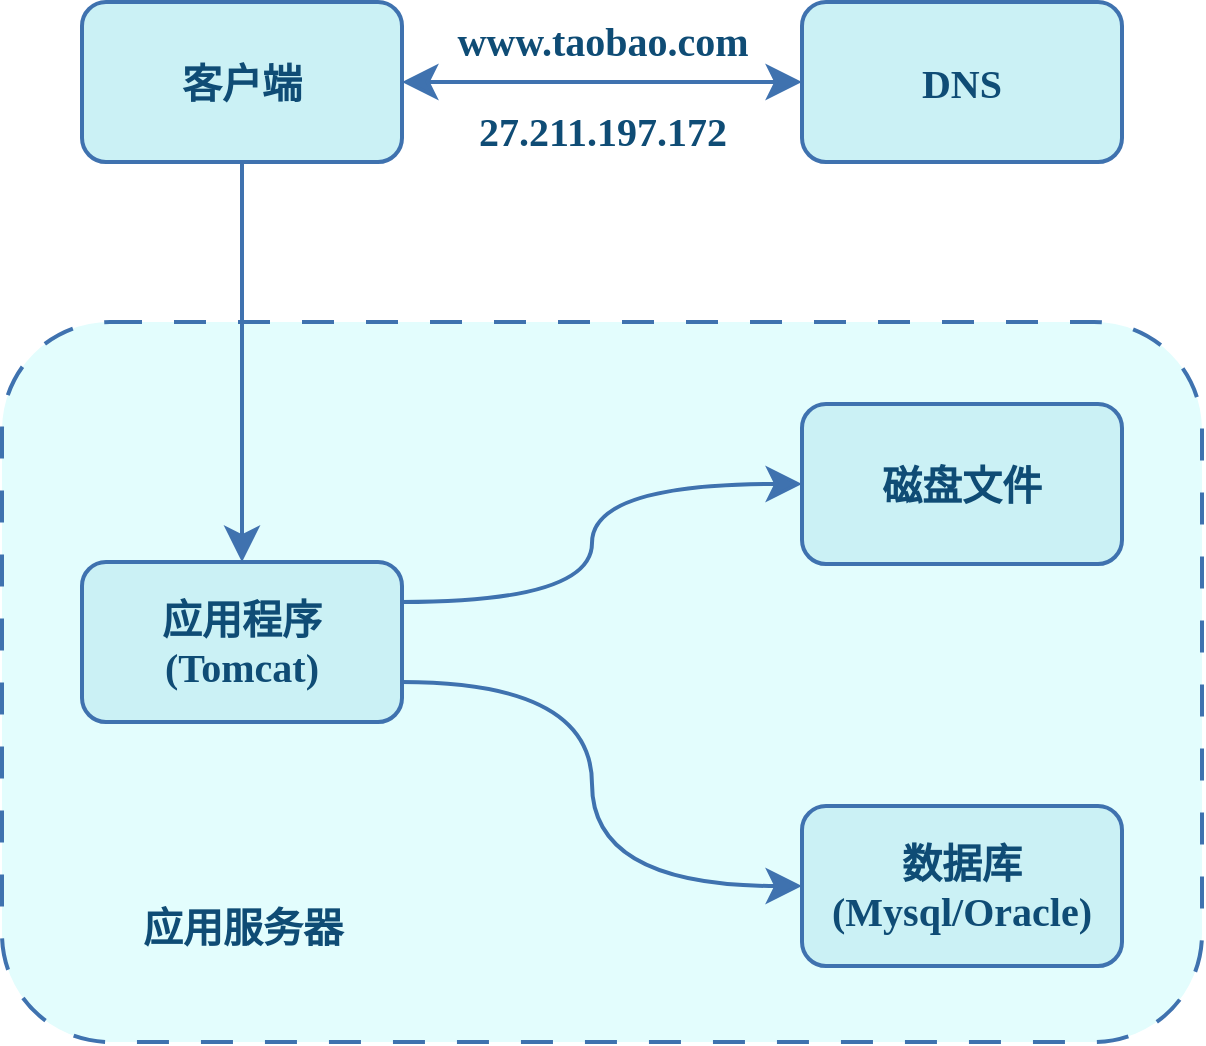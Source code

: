 <mxfile compressed="true" version="22.0.3" type="device" pages="11"><diagram id="HCWhse49I7O5aRjqXVx7" name="单机架构"><mxGraphModel dx="1418" dy="838" grid="1" gridSize="10" guides="1" tooltips="1" connect="1" arrows="1" fold="1" page="1" pageScale="1" pageWidth="827" pageHeight="1169" math="0" shadow="0"><root><mxCell id="0"/><mxCell id="1" parent="0"/><mxCell id="2ZWuit7KLvFfwD8DRA1n-1" value="" style="rounded=1;whiteSpace=wrap;html=1;hachureGap=4;fontFamily=Comic Sans MS;fontSize=20;fillColor=#E3FDFD;strokeColor=#3F72AF;dashed=1;dashPattern=8 8;fontColor=#0F4C75;strokeWidth=2;fontStyle=1" parent="1" vertex="1"><mxGeometry x="120" y="480" width="600" height="360" as="geometry"/></mxCell><mxCell id="DZZWWJ2ugDBuESJ4brlD-2" value="&lt;div style=&quot;font-size: 20px;&quot;&gt;应用程序&lt;/div&gt;&lt;div style=&quot;font-size: 20px;&quot;&gt;(Tomcat)&lt;/div&gt;" style="rounded=1;whiteSpace=wrap;html=1;hachureGap=4;fontFamily=Comic Sans MS;fontSize=20;fillColor=#CBF1F5;strokeColor=#3F72AF;fontStyle=1;fontColor=#0F4C75;strokeWidth=2;" parent="1" vertex="1"><mxGeometry x="160" y="600" width="160" height="80" as="geometry"/></mxCell><mxCell id="DZZWWJ2ugDBuESJ4brlD-19" style="edgeStyle=orthogonalEdgeStyle;rounded=1;hachureGap=4;orthogonalLoop=1;jettySize=auto;html=1;exitX=0.5;exitY=1;exitDx=0;exitDy=0;entryX=0.5;entryY=0;entryDx=0;entryDy=0;fontFamily=Comic Sans MS;fontSize=20;fontStyle=1;strokeWidth=2;endSize=12;fillColor=#f5f5f5;strokeColor=#3F72AF;startSize=12;fontColor=#0F4C75;" parent="1" source="DZZWWJ2ugDBuESJ4brlD-9" target="DZZWWJ2ugDBuESJ4brlD-2" edge="1"><mxGeometry relative="1" as="geometry"/></mxCell><mxCell id="DZZWWJ2ugDBuESJ4brlD-9" value="客户端" style="rounded=1;whiteSpace=wrap;html=1;hachureGap=4;fontFamily=Comic Sans MS;fontSize=20;fillColor=#CBF1F5;fontColor=#0F4C75;strokeColor=#3F72AF;shadow=0;fontStyle=1;strokeWidth=2;" parent="1" vertex="1"><mxGeometry x="160" y="320" width="160" height="80" as="geometry"/></mxCell><mxCell id="DZZWWJ2ugDBuESJ4brlD-10" value="DNS" style="rounded=1;whiteSpace=wrap;html=1;hachureGap=4;fontFamily=Comic Sans MS;fontSize=20;fillColor=#CBF1F5;fontColor=#0F4C75;strokeColor=#3F72AF;shadow=0;fontStyle=1;strokeWidth=2;" parent="1" vertex="1"><mxGeometry x="520" y="320" width="160" height="80" as="geometry"/></mxCell><mxCell id="DZZWWJ2ugDBuESJ4brlD-13" style="edgeStyle=orthogonalEdgeStyle;rounded=0;hachureGap=4;orthogonalLoop=1;jettySize=auto;html=1;entryX=0;entryY=0.5;entryDx=0;entryDy=0;fontFamily=Comic Sans MS;fontSize=20;startArrow=classic;startFill=1;strokeWidth=2;endSize=12;fillColor=#f5f5f5;strokeColor=#3F72AF;startSize=12;fontStyle=1;fontColor=#0F4C75;" parent="1" source="DZZWWJ2ugDBuESJ4brlD-9" target="DZZWWJ2ugDBuESJ4brlD-10" edge="1"><mxGeometry relative="1" as="geometry"/></mxCell><mxCell id="DZZWWJ2ugDBuESJ4brlD-11" style="edgeStyle=orthogonalEdgeStyle;hachureGap=4;orthogonalLoop=1;jettySize=auto;html=1;exitX=1;exitY=0.75;exitDx=0;exitDy=0;entryX=0;entryY=0.5;entryDx=0;entryDy=0;fontFamily=Comic Sans MS;fontSize=20;fontStyle=1;strokeWidth=2;endSize=12;fillColor=#f5f5f5;strokeColor=#3F72AF;startSize=12;curved=1;fontColor=#0F4C75;" parent="1" source="DZZWWJ2ugDBuESJ4brlD-2" target="AxhPIv2jmEq9vALoPGRr-2" edge="1"><mxGeometry relative="1" as="geometry"><mxPoint x="557" y="742.0" as="targetPoint"/></mxGeometry></mxCell><mxCell id="DZZWWJ2ugDBuESJ4brlD-12" style="edgeStyle=orthogonalEdgeStyle;hachureGap=4;orthogonalLoop=1;jettySize=auto;html=1;exitX=1;exitY=0.25;exitDx=0;exitDy=0;entryX=0;entryY=0.5;entryDx=0;entryDy=0;fontFamily=Comic Sans MS;fontSize=20;fontStyle=1;strokeWidth=2;endSize=12;fillColor=#f5f5f5;strokeColor=#3F72AF;startSize=12;curved=1;fontColor=#0F4C75;" parent="1" source="DZZWWJ2ugDBuESJ4brlD-2" target="AxhPIv2jmEq9vALoPGRr-1" edge="1"><mxGeometry relative="1" as="geometry"><mxPoint x="560" y="542.0" as="targetPoint"/></mxGeometry></mxCell><mxCell id="DZZWWJ2ugDBuESJ4brlD-14" value="27.211.197.172" style="text;html=1;align=center;verticalAlign=middle;resizable=0;points=[];autosize=1;strokeColor=none;fillColor=none;fontSize=20;fontFamily=Comic Sans MS;fontStyle=1;fontColor=#0F4C75;" parent="1" vertex="1"><mxGeometry x="330" y="364" width="180" height="40" as="geometry"/></mxCell><mxCell id="DZZWWJ2ugDBuESJ4brlD-15" value="www.taobao.com" style="text;html=1;align=center;verticalAlign=middle;resizable=0;points=[];autosize=1;strokeColor=none;fillColor=none;fontSize=20;fontFamily=Comic Sans MS;fontStyle=1;fontColor=#0F4C75;" parent="1" vertex="1"><mxGeometry x="330" y="319" width="180" height="40" as="geometry"/></mxCell><mxCell id="2ZWuit7KLvFfwD8DRA1n-2" value="应用服务器" style="text;html=1;align=center;verticalAlign=middle;resizable=0;points=[];autosize=1;strokeColor=none;fillColor=none;fontSize=20;fontFamily=Comic Sans MS;fontStyle=1;fontColor=#0F4C75;" parent="1" vertex="1"><mxGeometry x="180" y="762" width="120" height="40" as="geometry"/></mxCell><mxCell id="AxhPIv2jmEq9vALoPGRr-1" value="磁盘文件" style="rounded=1;whiteSpace=wrap;html=1;hachureGap=4;fontFamily=Comic Sans MS;fontSize=20;fillColor=#CBF1F5;fontColor=#0F4C75;strokeColor=#3F72AF;shadow=0;fontStyle=1;strokeWidth=2;" parent="1" vertex="1"><mxGeometry x="520" y="521" width="160" height="80" as="geometry"/></mxCell><mxCell id="AxhPIv2jmEq9vALoPGRr-2" value="&lt;div style=&quot;border-color: var(--border-color); font-size: 20px;&quot;&gt;&lt;div style=&quot;border-color: var(--border-color); font-size: 20px;&quot;&gt;数据库&lt;/div&gt;&lt;div style=&quot;border-color: var(--border-color); font-size: 20px;&quot;&gt;(Mysql/Oracle)&lt;/div&gt;&lt;/div&gt;" style="rounded=1;whiteSpace=wrap;html=1;hachureGap=4;fontFamily=Comic Sans MS;fontSize=20;fillColor=#CBF1F5;fontColor=#0F4C75;strokeColor=#3F72AF;shadow=0;fontStyle=1;strokeWidth=2;" parent="1" vertex="1"><mxGeometry x="520" y="722" width="160" height="80" as="geometry"/></mxCell></root></mxGraphModel></diagram><diagram id="d-OF5pYxS-wmc1vX0aR5" name="服务和数据分离"><mxGraphModel dx="2620" dy="1068" grid="1" gridSize="10" guides="1" tooltips="1" connect="1" arrows="1" fold="1" page="1" pageScale="1" pageWidth="827" pageHeight="1169" math="0" shadow="0"><root><mxCell id="0"/><mxCell id="1" parent="0"/><mxCell id="jC-8gIwCmSllOhE0ZUy1-2" value="&lt;div style=&quot;font-size: 20px;&quot;&gt;应用服务&lt;br style=&quot;font-size: 20px;&quot;&gt;&lt;/div&gt;" style="rounded=1;whiteSpace=wrap;html=1;hachureGap=4;fontFamily=Comic Sans MS;fontSize=20;fillColor=#BBE1FA;strokeColor=#3F72AF;fontStyle=1;container=0;strokeWidth=2;fontColor=#0F4C75;" parent="1" vertex="1"><mxGeometry x="-670" y="624" width="160" height="80" as="geometry"/></mxCell><mxCell id="jC-8gIwCmSllOhE0ZUy1-3" style="edgeStyle=orthogonalEdgeStyle;rounded=1;hachureGap=4;orthogonalLoop=1;jettySize=auto;html=1;exitX=0.5;exitY=1;exitDx=0;exitDy=0;entryX=0.5;entryY=0;entryDx=0;entryDy=0;fontFamily=Comic Sans MS;fontSize=20;fontStyle=1;strokeWidth=2;endSize=12;fillColor=#f5f5f5;strokeColor=#3F72AF;startSize=12;fontColor=#0F4C75;" parent="1" source="jC-8gIwCmSllOhE0ZUy1-4" target="jC-8gIwCmSllOhE0ZUy1-2" edge="1"><mxGeometry relative="1" as="geometry"/></mxCell><mxCell id="jC-8gIwCmSllOhE0ZUy1-4" value="客户端" style="rounded=1;whiteSpace=wrap;html=1;hachureGap=4;fontFamily=Comic Sans MS;fontSize=20;fillColor=#CBF1F5;fontColor=#0F4C75;strokeColor=#3F72AF;shadow=0;fontStyle=1;container=0;strokeWidth=2;" parent="1" vertex="1"><mxGeometry x="-670" y="344" width="160" height="80" as="geometry"/></mxCell><mxCell id="jC-8gIwCmSllOhE0ZUy1-5" value="DNS" style="rounded=1;whiteSpace=wrap;html=1;hachureGap=4;fontFamily=Comic Sans MS;fontSize=20;fillColor=#CBF1F5;fontColor=#0F4C75;strokeColor=#3F72AF;shadow=0;fontStyle=1;container=0;strokeWidth=2;" parent="1" vertex="1"><mxGeometry x="-310" y="344" width="160" height="80" as="geometry"/></mxCell><mxCell id="jC-8gIwCmSllOhE0ZUy1-6" style="edgeStyle=orthogonalEdgeStyle;rounded=0;hachureGap=4;orthogonalLoop=1;jettySize=auto;html=1;entryX=0;entryY=0.5;entryDx=0;entryDy=0;fontFamily=Comic Sans MS;fontSize=20;startArrow=classic;startFill=1;strokeWidth=2;endSize=12;fillColor=#f5f5f5;strokeColor=#3F72AF;startSize=12;fontStyle=1;fontColor=#0F4C75;" parent="1" source="jC-8gIwCmSllOhE0ZUy1-4" target="jC-8gIwCmSllOhE0ZUy1-5" edge="1"><mxGeometry relative="1" as="geometry"/></mxCell><mxCell id="jC-8gIwCmSllOhE0ZUy1-7" style="edgeStyle=orthogonalEdgeStyle;hachureGap=4;orthogonalLoop=1;jettySize=auto;html=1;exitX=1;exitY=0.75;exitDx=0;exitDy=0;entryX=0;entryY=0.5;entryDx=0;entryDy=0;fontFamily=Comic Sans MS;fontSize=20;fontStyle=1;strokeWidth=2;endSize=12;fillColor=#f5f5f5;strokeColor=#3F72AF;startSize=12;curved=1;fontColor=#0F4C75;" parent="1" source="jC-8gIwCmSllOhE0ZUy1-2" target="jC-8gIwCmSllOhE0ZUy1-13" edge="1"><mxGeometry relative="1" as="geometry"><mxPoint x="-273" y="766.0" as="targetPoint"/></mxGeometry></mxCell><mxCell id="jC-8gIwCmSllOhE0ZUy1-8" style="edgeStyle=orthogonalEdgeStyle;hachureGap=4;orthogonalLoop=1;jettySize=auto;html=1;exitX=1;exitY=0.25;exitDx=0;exitDy=0;entryX=0;entryY=0;entryDx=0;entryDy=52;fontFamily=Comic Sans MS;fontSize=20;fontStyle=1;strokeWidth=2;endSize=12;fillColor=#f5f5f5;strokeColor=#3F72AF;startSize=12;curved=1;entryPerimeter=0;fontColor=#0F4C75;" parent="1" source="jC-8gIwCmSllOhE0ZUy1-2" target="g_EymVcgV_5FiCueLcxT-3" edge="1"><mxGeometry relative="1" as="geometry"><mxPoint x="-320" y="586" as="targetPoint"/></mxGeometry></mxCell><mxCell id="jC-8gIwCmSllOhE0ZUy1-9" value="27.211.197.172" style="text;html=1;align=center;verticalAlign=middle;resizable=0;points=[];autosize=1;strokeColor=none;fillColor=none;fontSize=20;fontFamily=Comic Sans MS;fontStyle=0;container=0;fontColor=#0F4C75;" parent="1" vertex="1"><mxGeometry x="-490" y="388" width="160" height="40" as="geometry"/></mxCell><mxCell id="jC-8gIwCmSllOhE0ZUy1-10" value="www.taobao.com" style="text;html=1;align=center;verticalAlign=middle;resizable=0;points=[];autosize=1;strokeColor=none;fillColor=none;fontSize=20;fontFamily=Comic Sans MS;fontStyle=0;container=0;fontColor=#0F4C75;" parent="1" vertex="1"><mxGeometry x="-495" y="343" width="170" height="40" as="geometry"/></mxCell><mxCell id="jC-8gIwCmSllOhE0ZUy1-13" value="&lt;div style=&quot;border-color: var(--border-color); font-size: 20px;&quot;&gt;&lt;div style=&quot;border-color: var(--border-color); font-size: 20px;&quot;&gt;&lt;div style=&quot;border-color: var(--border-color); font-size: 20px;&quot;&gt;数据库&lt;/div&gt;&lt;div style=&quot;border-color: var(--border-color); font-size: 20px;&quot;&gt;(Mysql/Oracle)&lt;/div&gt;&lt;/div&gt;&lt;/div&gt;" style="rounded=1;whiteSpace=wrap;html=1;hachureGap=4;fontFamily=Comic Sans MS;fontSize=20;fillColor=#71C9CE;strokeColor=#3F72AF;shadow=0;fontStyle=1;container=0;strokeWidth=2;fontColor=#FFFFFF;" parent="1" vertex="1"><mxGeometry x="-320" y="720" width="160" height="80" as="geometry"/></mxCell><mxCell id="g_EymVcgV_5FiCueLcxT-3" value="" style="verticalLabelPosition=bottom;verticalAlign=top;html=1;shape=mxgraph.basic.layered_rect;dx=10;outlineConnect=0;whiteSpace=wrap;hachureGap=4;fontFamily=Comic Sans MS;fontSize=20;fontStyle=1;fillColor=#71C9CE;strokeColor=#3F72AF;shadow=0;container=0;strokeWidth=2;fontColor=#FFFFFF;" parent="1" vertex="1"><mxGeometry x="-320" y="520" width="220" height="114" as="geometry"/></mxCell><mxCell id="g_EymVcgV_5FiCueLcxT-4" value="&lt;div style=&quot;font-size: 20px;&quot;&gt;&lt;div style=&quot;border-color: var(--border-color);&quot;&gt;&lt;div style=&quot;border-color: var(--border-color);&quot;&gt;文件服务&lt;/div&gt;&lt;div style=&quot;border-color: var(--border-color);&quot;&gt;(HDFS/FastDFS/&lt;/div&gt;&lt;div style=&quot;border-color: var(--border-color);&quot;&gt;OSS)&lt;/div&gt;&lt;/div&gt;&lt;/div&gt;" style="text;html=1;align=center;verticalAlign=middle;resizable=0;points=[];autosize=1;strokeColor=none;fillColor=none;fontSize=20;fontFamily=Comic Sans MS;fontStyle=1;container=0;strokeWidth=2;fontColor=#FFFFFF;" parent="1" vertex="1"><mxGeometry x="-304" y="532" width="190" height="90" as="geometry"/></mxCell></root></mxGraphModel></diagram><diagram id="Adm8tgxgvAGcisoV5nXt" name="分布式缓存"><mxGraphModel dx="2876" dy="1220" grid="1" gridSize="10" guides="1" tooltips="1" connect="1" arrows="1" fold="1" page="1" pageScale="1" pageWidth="827" pageHeight="1169" math="0" shadow="0"><root><mxCell id="0"/><mxCell id="1" parent="0"/><mxCell id="B5Ls3m5P3cWfBoX6ejBJ-2" style="edgeStyle=orthogonalEdgeStyle;rounded=1;hachureGap=4;orthogonalLoop=1;jettySize=auto;html=1;exitX=0.5;exitY=1;exitDx=0;exitDy=0;entryX=0.5;entryY=0;entryDx=0;entryDy=0;fontFamily=Comic Sans MS;fontSize=20;fontStyle=1;strokeWidth=2;endSize=12;fillColor=#f5f5f5;strokeColor=#3F72AF;startSize=12;fontColor=#0F4C75;" parent="1" source="B5Ls3m5P3cWfBoX6ejBJ-3" target="B5Ls3m5P3cWfBoX6ejBJ-13" edge="1"><mxGeometry relative="1" as="geometry"><mxPoint x="-590" y="624" as="targetPoint"/></mxGeometry></mxCell><mxCell id="B5Ls3m5P3cWfBoX6ejBJ-3" value="客户端" style="rounded=1;whiteSpace=wrap;html=1;hachureGap=4;fontFamily=Comic Sans MS;fontSize=20;fillColor=#CBF1F5;fontColor=#0F4C75;strokeColor=#3F72AF;shadow=0;fontStyle=1;container=0;strokeWidth=2;" parent="1" vertex="1"><mxGeometry x="-670" y="344" width="160" height="80" as="geometry"/></mxCell><mxCell id="B5Ls3m5P3cWfBoX6ejBJ-4" value="DNS" style="rounded=1;whiteSpace=wrap;html=1;hachureGap=4;fontFamily=Comic Sans MS;fontSize=20;fillColor=#CBF1F5;fontColor=#0F4C75;strokeColor=#3F72AF;shadow=0;fontStyle=1;container=0;strokeWidth=2;" parent="1" vertex="1"><mxGeometry x="-310" y="344" width="160" height="80" as="geometry"/></mxCell><mxCell id="B5Ls3m5P3cWfBoX6ejBJ-5" style="edgeStyle=orthogonalEdgeStyle;rounded=0;hachureGap=4;orthogonalLoop=1;jettySize=auto;html=1;entryX=0;entryY=0.5;entryDx=0;entryDy=0;fontFamily=Comic Sans MS;fontSize=20;startArrow=classic;startFill=1;strokeWidth=2;endSize=12;fillColor=#f5f5f5;strokeColor=#3F72AF;startSize=12;fontStyle=1;fontColor=#0F4C75;" parent="1" source="B5Ls3m5P3cWfBoX6ejBJ-3" target="B5Ls3m5P3cWfBoX6ejBJ-4" edge="1"><mxGeometry relative="1" as="geometry"/></mxCell><mxCell id="B5Ls3m5P3cWfBoX6ejBJ-6" style="edgeStyle=orthogonalEdgeStyle;hachureGap=4;orthogonalLoop=1;jettySize=auto;html=1;exitX=1;exitY=0.75;exitDx=0;exitDy=0;entryX=0;entryY=0.5;entryDx=0;entryDy=0;fontFamily=Comic Sans MS;fontSize=20;fontStyle=1;strokeWidth=2;endSize=12;fillColor=#f5f5f5;strokeColor=#3F72AF;startSize=12;curved=1;fontColor=#0F4C75;" parent="1" source="B5Ls3m5P3cWfBoX6ejBJ-13" target="B5Ls3m5P3cWfBoX6ejBJ-10" edge="1"><mxGeometry relative="1" as="geometry"><mxPoint x="-273" y="766.0" as="targetPoint"/><mxPoint x="-510" y="684" as="sourcePoint"/></mxGeometry></mxCell><mxCell id="B5Ls3m5P3cWfBoX6ejBJ-7" style="edgeStyle=orthogonalEdgeStyle;hachureGap=4;orthogonalLoop=1;jettySize=auto;html=1;exitX=1;exitY=0.25;exitDx=0;exitDy=0;entryX=0;entryY=0;entryDx=0;entryDy=52;fontFamily=Comic Sans MS;fontSize=20;fontStyle=1;strokeWidth=2;endSize=12;fillColor=#f5f5f5;strokeColor=#3F72AF;startSize=12;curved=1;entryPerimeter=0;fontColor=#0F4C75;" parent="1" source="B5Ls3m5P3cWfBoX6ejBJ-13" target="vJHxDrnK96o7Klxby0N1-2" edge="1"><mxGeometry relative="1" as="geometry"><mxPoint x="-320" y="586" as="targetPoint"/><mxPoint x="-510" y="644" as="sourcePoint"/></mxGeometry></mxCell><mxCell id="B5Ls3m5P3cWfBoX6ejBJ-8" value="27.211.197.172" style="text;html=1;align=center;verticalAlign=middle;resizable=0;points=[];autosize=1;strokeColor=none;fillColor=none;fontSize=20;fontFamily=Comic Sans MS;fontStyle=1;container=0;fontColor=#0F4C75;" parent="1" vertex="1"><mxGeometry x="-500" y="388" width="180" height="40" as="geometry"/></mxCell><mxCell id="B5Ls3m5P3cWfBoX6ejBJ-9" value="www.taobao.com" style="text;html=1;align=center;verticalAlign=middle;resizable=0;points=[];autosize=1;strokeColor=none;fillColor=none;fontSize=20;fontFamily=Comic Sans MS;fontStyle=1;container=0;fontColor=#0F4C75;" parent="1" vertex="1"><mxGeometry x="-500" y="343" width="180" height="40" as="geometry"/></mxCell><mxCell id="B5Ls3m5P3cWfBoX6ejBJ-10" value="&lt;div style=&quot;border-color: var(--border-color); font-size: 20px;&quot;&gt;&lt;div style=&quot;border-color: var(--border-color); font-size: 20px;&quot;&gt;&lt;div style=&quot;border-color: var(--border-color); font-size: 20px;&quot;&gt;数据库&lt;/div&gt;&lt;div style=&quot;border-color: var(--border-color); font-size: 20px;&quot;&gt;(Mysql/Oracle)&lt;/div&gt;&lt;/div&gt;&lt;/div&gt;" style="rounded=1;whiteSpace=wrap;html=1;hachureGap=4;fontFamily=Comic Sans MS;fontSize=20;fillColor=#CBF1F5;fontColor=#0F4C75;strokeColor=#3F72AF;shadow=0;fontStyle=1;container=0;strokeWidth=2;" parent="1" vertex="1"><mxGeometry x="-319" y="720" width="160" height="80" as="geometry"/></mxCell><mxCell id="B5Ls3m5P3cWfBoX6ejBJ-22" style="edgeStyle=orthogonalEdgeStyle;rounded=0;hachureGap=4;orthogonalLoop=1;jettySize=auto;html=1;exitX=0.5;exitY=1;exitDx=0;exitDy=0;fontFamily=Comic Sans MS;fontSize=20;fontColor=#FFFFFF;strokeWidth=2;strokeColor=#3F72AF;fontStyle=1" parent="1" source="B5Ls3m5P3cWfBoX6ejBJ-13" target="B5Ls3m5P3cWfBoX6ejBJ-19" edge="1"><mxGeometry relative="1" as="geometry"><mxPoint x="-590.238" y="880" as="targetPoint"/></mxGeometry></mxCell><mxCell id="B5Ls3m5P3cWfBoX6ejBJ-13" value="&lt;div style=&quot;font-size: 20px;&quot;&gt;&lt;div style=&quot;font-size: 20px;&quot;&gt;应用服务&lt;/div&gt;&lt;/div&gt;" style="rounded=1;whiteSpace=wrap;html=1;hachureGap=4;fontFamily=Comic Sans MS;fontSize=20;fillColor=#BBE1FA;strokeColor=#3F72AF;fontStyle=1;verticalAlign=top;shadow=0;fontColor=#0F4C75;strokeWidth=2;" parent="1" vertex="1"><mxGeometry x="-685" y="620" width="190" height="118" as="geometry"/></mxCell><mxCell id="B5Ls3m5P3cWfBoX6ejBJ-14" value="本地缓存" style="rounded=1;whiteSpace=wrap;html=1;hachureGap=4;fontFamily=Comic Sans MS;fontSize=18;fillColor=#71C9CE;strokeColor=#3F72AF;fontColor=#FFFFFF;strokeWidth=2;fontStyle=1;dashed=1;" parent="1" vertex="1"><mxGeometry x="-662.875" y="665" width="145.75" height="50" as="geometry"/></mxCell><mxCell id="vJHxDrnK96o7Klxby0N1-2" value="" style="verticalLabelPosition=bottom;verticalAlign=top;html=1;shape=mxgraph.basic.layered_rect;dx=10;outlineConnect=0;whiteSpace=wrap;hachureGap=4;fontFamily=Comic Sans MS;fontSize=20;fontStyle=1;fillColor=#CBF1F5;strokeColor=#3F72AF;shadow=0;fontColor=#0F4C75;container=0;strokeWidth=2;" parent="1" vertex="1"><mxGeometry x="-319" y="524" width="220" height="114" as="geometry"/></mxCell><mxCell id="vJHxDrnK96o7Klxby0N1-3" value="&lt;div style=&quot;font-size: 20px;&quot;&gt;&lt;div style=&quot;border-color: var(--border-color);&quot;&gt;&lt;div style=&quot;border-color: var(--border-color);&quot;&gt;文件服务&lt;/div&gt;&lt;div style=&quot;border-color: var(--border-color);&quot;&gt;(HDFS/FastDFS/&lt;/div&gt;&lt;div style=&quot;border-color: var(--border-color);&quot;&gt;OSS)&lt;/div&gt;&lt;/div&gt;&lt;/div&gt;" style="text;html=1;align=center;verticalAlign=middle;resizable=0;points=[];autosize=1;strokeColor=none;fillColor=none;fontSize=20;fontFamily=Comic Sans MS;fontStyle=1;container=0;fontColor=#0F4C75;" parent="1" vertex="1"><mxGeometry x="-303" y="536" width="190" height="90" as="geometry"/></mxCell><mxCell id="B5Ls3m5P3cWfBoX6ejBJ-19" value="" style="verticalLabelPosition=bottom;verticalAlign=top;html=1;shape=mxgraph.basic.layered_rect;dx=10;outlineConnect=0;whiteSpace=wrap;hachureGap=4;fontFamily=Comic Sans MS;fontSize=20;fontStyle=1;fillColor=#71C9CE;strokeColor=#3F72AF;shadow=0;fontColor=#FFFFFF;strokeWidth=2;" parent="1" vertex="1"><mxGeometry x="-701" y="880" width="222" height="130" as="geometry"/></mxCell><mxCell id="B5Ls3m5P3cWfBoX6ejBJ-20" value="&lt;div style=&quot;font-size: 20px;&quot;&gt;分布式缓存&lt;/div&gt;&lt;div style=&quot;font-size: 20px;&quot;&gt;(Redis/Memcached)&lt;/div&gt;" style="text;html=1;align=center;verticalAlign=middle;resizable=0;points=[];autosize=1;strokeColor=none;fillColor=none;fontSize=20;fontFamily=Comic Sans MS;fontStyle=1;fontColor=#FFFFFF;" parent="1" vertex="1"><mxGeometry x="-695" y="915" width="210" height="60" as="geometry"/></mxCell></root></mxGraphModel></diagram><diagram name="负载均衡" id="iRBB7CUcixw8sJFssix5"><mxGraphModel dx="1434" dy="854" grid="1" gridSize="10" guides="1" tooltips="1" connect="1" arrows="1" fold="1" page="1" pageScale="1" pageWidth="1169" pageHeight="1654" math="0" shadow="0"><root><mxCell id="CrLXBUWpAo7dBWhEbIYz-0"/><mxCell id="CrLXBUWpAo7dBWhEbIYz-1" parent="CrLXBUWpAo7dBWhEbIYz-0"/><mxCell id="CrLXBUWpAo7dBWhEbIYz-4" style="edgeStyle=orthogonalEdgeStyle;rounded=1;hachureGap=4;orthogonalLoop=1;jettySize=auto;html=1;exitX=0.5;exitY=1;exitDx=0;exitDy=0;fontFamily=Comic Sans MS;fontSize=20;fontStyle=1;strokeWidth=2;endSize=12;startSize=12;fillColor=#f5f5f5;strokeColor=#3F72AF;fontColor=#0F4C75;" parent="CrLXBUWpAo7dBWhEbIYz-1" source="CrLXBUWpAo7dBWhEbIYz-5" target="_uri8i7sj4065-VCQte9-10" edge="1"><mxGeometry relative="1" as="geometry"><mxPoint x="586" y="585.0" as="targetPoint"/></mxGeometry></mxCell><mxCell id="CrLXBUWpAo7dBWhEbIYz-5" value="客户端" style="rounded=1;whiteSpace=wrap;html=1;hachureGap=4;fontFamily=Comic Sans MS;fontSize=20;fillColor=#CBF1F5;fontColor=#0F4C75;strokeColor=#3F72AF;shadow=0;fontStyle=1;strokeWidth=2;" parent="CrLXBUWpAo7dBWhEbIYz-1" vertex="1"><mxGeometry x="528.13" y="440" width="160" height="80" as="geometry"/></mxCell><mxCell id="CrLXBUWpAo7dBWhEbIYz-6" value="DNS" style="rounded=1;whiteSpace=wrap;html=1;hachureGap=4;fontFamily=Comic Sans MS;fontSize=20;fillColor=#CBF1F5;fontColor=#0F4C75;strokeColor=#3F72AF;shadow=0;fontStyle=1;strokeWidth=2;" parent="CrLXBUWpAo7dBWhEbIYz-1" vertex="1"><mxGeometry x="872.13" y="440" width="160" height="80" as="geometry"/></mxCell><mxCell id="CrLXBUWpAo7dBWhEbIYz-7" style="edgeStyle=orthogonalEdgeStyle;rounded=0;hachureGap=4;orthogonalLoop=1;jettySize=auto;html=1;entryX=0;entryY=0.5;entryDx=0;entryDy=0;fontFamily=Comic Sans MS;fontSize=20;startArrow=classic;startFill=1;strokeWidth=2;endSize=12;fillColor=#f5f5f5;strokeColor=#3F72AF;startSize=12;fontStyle=1;fontColor=#0F4C75;" parent="CrLXBUWpAo7dBWhEbIYz-1" source="CrLXBUWpAo7dBWhEbIYz-5" target="CrLXBUWpAo7dBWhEbIYz-6" edge="1"><mxGeometry relative="1" as="geometry"/></mxCell><mxCell id="CrLXBUWpAo7dBWhEbIYz-9" value="27.211.197.172" style="text;html=1;align=center;verticalAlign=middle;resizable=0;points=[];autosize=1;strokeColor=none;fillColor=none;fontSize=20;fontFamily=Comic Sans MS;fontStyle=1;fontColor=#0F4C75;" parent="CrLXBUWpAo7dBWhEbIYz-1" vertex="1"><mxGeometry x="684.13" y="480" width="180" height="40" as="geometry"/></mxCell><mxCell id="CrLXBUWpAo7dBWhEbIYz-10" value="www.taobao.com" style="text;html=1;align=center;verticalAlign=middle;resizable=0;points=[];autosize=1;strokeColor=none;fillColor=none;fontSize=20;fontFamily=Comic Sans MS;fontStyle=1;fontColor=#0F4C75;" parent="CrLXBUWpAo7dBWhEbIYz-1" vertex="1"><mxGeometry x="684.13" y="440" width="180" height="40" as="geometry"/></mxCell><mxCell id="Hzxz8tCThvREHeBRznkd-11" style="edgeStyle=orthogonalEdgeStyle;hachureGap=4;orthogonalLoop=1;jettySize=auto;html=1;fontFamily=Comic Sans MS;fontSize=20;exitX=0;exitY=0;exitDx=58.25;exitDy=110;exitPerimeter=0;endSize=12;startSize=12;fillColor=#f5f5f5;strokeColor=#3F72AF;strokeWidth=2;curved=1;fontColor=#0F4C75;fontStyle=1" parent="CrLXBUWpAo7dBWhEbIYz-1" source="_uri8i7sj4065-VCQte9-10" target="frvxNLNfD-uW0uv5g8zA-3" edge="1"><mxGeometry relative="1" as="geometry"><mxPoint x="538" y="715.0" as="sourcePoint"/></mxGeometry></mxCell><mxCell id="Hzxz8tCThvREHeBRznkd-12" style="edgeStyle=orthogonalEdgeStyle;hachureGap=4;orthogonalLoop=1;jettySize=auto;html=1;fontFamily=Comic Sans MS;fontSize=20;endSize=12;startSize=12;fillColor=#f5f5f5;strokeColor=#3F72AF;strokeWidth=2;curved=1;exitX=0;exitY=0;exitDx=93;exitDy=90;exitPerimeter=0;entryX=0.5;entryY=0;entryDx=0;entryDy=0;fontColor=#0F4C75;fontStyle=1" parent="CrLXBUWpAo7dBWhEbIYz-1" source="_uri8i7sj4065-VCQte9-10" target="Hzxz8tCThvREHeBRznkd-0" edge="1"><mxGeometry relative="1" as="geometry"><mxPoint x="586" y="715.0" as="sourcePoint"/></mxGeometry></mxCell><mxCell id="Hzxz8tCThvREHeBRznkd-13" style="edgeStyle=orthogonalEdgeStyle;hachureGap=4;orthogonalLoop=1;jettySize=auto;html=1;entryX=0.5;entryY=0;entryDx=0;entryDy=0;fontFamily=Comic Sans MS;fontSize=20;exitX=0;exitY=0;exitDx=154.75;exitDy=110;exitPerimeter=0;endSize=12;startSize=12;fillColor=#f5f5f5;strokeColor=#3F72AF;strokeWidth=2;curved=1;fontColor=#0F4C75;fontStyle=1" parent="CrLXBUWpAo7dBWhEbIYz-1" source="_uri8i7sj4065-VCQte9-10" target="Hzxz8tCThvREHeBRznkd-2" edge="1"><mxGeometry relative="1" as="geometry"><mxPoint x="644" y="715.0" as="sourcePoint"/></mxGeometry></mxCell><mxCell id="Hzxz8tCThvREHeBRznkd-0" value="&lt;div style=&quot;font-size: 20px;&quot;&gt;&lt;div style=&quot;font-size: 20px;&quot;&gt;应用服务&lt;/div&gt;&lt;div style=&quot;font-size: 20px;&quot;&gt;(192.168.0.2)&lt;/div&gt;&lt;/div&gt;" style="rounded=1;whiteSpace=wrap;html=1;hachureGap=4;fontFamily=Comic Sans MS;fontSize=20;fillColor=#BBE1FA;strokeColor=#3F72AF;fontStyle=1;verticalAlign=top;shadow=0;container=0;fontColor=#0F4C75;strokeWidth=2;" parent="CrLXBUWpAo7dBWhEbIYz-1" vertex="1"><mxGeometry x="491" y="820" width="220" height="136" as="geometry"/></mxCell><mxCell id="Hzxz8tCThvREHeBRznkd-1" value="本地缓存" style="rounded=1;whiteSpace=wrap;html=1;hachureGap=4;fontFamily=Comic Sans MS;fontSize=18;container=0;fontColor=#0F4C75;strokeColor=#3F72AF;fillColor=#F9F7F7;strokeWidth=2;dashed=1;fontStyle=1" parent="CrLXBUWpAo7dBWhEbIYz-1" vertex="1"><mxGeometry x="528.125" y="886" width="145.75" height="50" as="geometry"/></mxCell><mxCell id="frvxNLNfD-uW0uv5g8zA-3" value="&lt;div style=&quot;font-size: 20px;&quot;&gt;&lt;div style=&quot;font-size: 20px;&quot;&gt;应用服务&lt;/div&gt;&lt;div style=&quot;font-size: 20px;&quot;&gt;(192.168.0.1)&lt;/div&gt;&lt;/div&gt;" style="rounded=1;whiteSpace=wrap;html=1;hachureGap=4;fontFamily=Comic Sans MS;fontSize=20;fillColor=#BBE1FA;strokeColor=#3F72AF;fontStyle=1;verticalAlign=top;shadow=0;container=0;fontColor=#0F4C75;strokeWidth=2;" parent="CrLXBUWpAo7dBWhEbIYz-1" vertex="1"><mxGeometry x="200" y="820" width="220" height="136" as="geometry"/></mxCell><mxCell id="frvxNLNfD-uW0uv5g8zA-4" value="本地缓存" style="rounded=1;whiteSpace=wrap;html=1;hachureGap=4;fontFamily=Comic Sans MS;fontSize=18;container=0;fontColor=#0F4C75;strokeColor=#3F72AF;fillColor=#F9F7F7;strokeWidth=2;dashed=1;fontStyle=1" parent="CrLXBUWpAo7dBWhEbIYz-1" vertex="1"><mxGeometry x="237.125" y="886" width="145.75" height="50" as="geometry"/></mxCell><mxCell id="hUt6RAtvU-KQkYbMoRO2-0" value="数据存储" style="swimlane;horizontal=0;whiteSpace=wrap;html=1;hachureGap=4;fontFamily=Comic Sans MS;fontSize=24;startSize=40;container=0;rounded=1;fontColor=#FFFFFF;strokeColor=#3F72AF;strokeWidth=2;swimlaneLine=1;fontStyle=1;fillColor=#3F72AF;" parent="CrLXBUWpAo7dBWhEbIYz-1" vertex="1"><mxGeometry x="119" y="1077" width="918" height="203" as="geometry"/></mxCell><mxCell id="WBAuQS2ElJQ3ibR58H4S-0" value="&lt;div style=&quot;border-color: var(--border-color); font-size: 20px;&quot;&gt;&lt;div style=&quot;border-color: var(--border-color); font-size: 20px;&quot;&gt;数据库&lt;/div&gt;&lt;/div&gt;" style="rounded=1;whiteSpace=wrap;html=1;hachureGap=4;fontFamily=Comic Sans MS;fontSize=20;fillColor=#CBF1F5;fontColor=#0F4C75;strokeColor=#3F72AF;shadow=0;fontStyle=1;container=0;strokeWidth=2;" parent="hUt6RAtvU-KQkYbMoRO2-0" vertex="1"><mxGeometry x="684.87" y="66.5" width="160" height="80" as="geometry"/></mxCell><mxCell id="hUt6RAtvU-KQkYbMoRO2-9" value="应用集群" style="swimlane;horizontal=0;whiteSpace=wrap;html=1;hachureGap=4;fontFamily=Comic Sans MS;fontSize=24;startSize=40;container=0;rounded=1;fontColor=#FFFFFF;strokeColor=#3F72AF;strokeWidth=2;swimlaneLine=1;fontStyle=1;fillColor=#3F72AF;" parent="CrLXBUWpAo7dBWhEbIYz-1" vertex="1"><mxGeometry x="119" y="780" width="918" height="220" as="geometry"/></mxCell><mxCell id="rKh0bxH-CWSQsxdvM9Ok-2" value="" style="verticalLabelPosition=bottom;verticalAlign=top;html=1;shape=mxgraph.basic.layered_rect;dx=10;outlineConnect=0;whiteSpace=wrap;hachureGap=4;fontFamily=Comic Sans MS;fontSize=20;fontStyle=1;fillColor=#CBF1F5;strokeColor=#3F72AF;shadow=0;fontColor=#0F4C75;container=0;strokeWidth=2;" parent="CrLXBUWpAo7dBWhEbIYz-1" vertex="1"><mxGeometry x="490" y="1121.5" width="220" height="114" as="geometry"/></mxCell><mxCell id="rKh0bxH-CWSQsxdvM9Ok-3" value="&lt;div style=&quot;font-size: 20px;&quot;&gt;&lt;div style=&quot;border-color: var(--border-color);&quot;&gt;文件服务&lt;/div&gt;&lt;div style=&quot;border-color: var(--border-color);&quot;&gt;(HDFS/FastDFS/&lt;/div&gt;&lt;div style=&quot;border-color: var(--border-color);&quot;&gt;OSS)&lt;/div&gt;&lt;/div&gt;" style="text;html=1;align=center;verticalAlign=middle;resizable=0;points=[];autosize=1;strokeColor=none;fillColor=none;fontSize=20;fontFamily=Comic Sans MS;fontStyle=1;container=0;fontColor=#0F4C75;" parent="CrLXBUWpAo7dBWhEbIYz-1" vertex="1"><mxGeometry x="506" y="1133.5" width="190" height="90" as="geometry"/></mxCell><mxCell id="bzNBhB2gisYWcTZX-8c2-8" value="" style="verticalLabelPosition=bottom;verticalAlign=top;html=1;shape=mxgraph.basic.layered_rect;dx=10;outlineConnect=0;whiteSpace=wrap;hachureGap=4;fontFamily=Comic Sans MS;fontSize=20;fontStyle=1;fillColor=#CBF1F5;strokeColor=#3F72AF;shadow=0;fontColor=#0F4C75;container=0;strokeWidth=2;" parent="CrLXBUWpAo7dBWhEbIYz-1" vertex="1"><mxGeometry x="200" y="1120" width="220" height="114" as="geometry"/></mxCell><mxCell id="bzNBhB2gisYWcTZX-8c2-9" value="&lt;div style=&quot;border-color: var(--border-color); font-size: 20px;&quot;&gt;分布式缓存&lt;/div&gt;&lt;div style=&quot;border-color: var(--border-color); font-size: 20px;&quot;&gt;(Redis/Memcached)&lt;/div&gt;" style="text;html=1;align=center;verticalAlign=middle;resizable=0;points=[];autosize=1;strokeColor=none;fillColor=none;fontSize=20;fontFamily=Comic Sans MS;fontStyle=1;container=0;fontColor=#0F4C75;" parent="CrLXBUWpAo7dBWhEbIYz-1" vertex="1"><mxGeometry x="205" y="1147" width="210" height="60" as="geometry"/></mxCell><mxCell id="Hzxz8tCThvREHeBRznkd-2" value="&lt;div style=&quot;font-size: 20px;&quot;&gt;&lt;div style=&quot;font-size: 20px;&quot;&gt;应用服务&lt;/div&gt;&lt;div style=&quot;font-size: 20px;&quot;&gt;(192.168.0.3)&lt;/div&gt;&lt;/div&gt;" style="rounded=1;whiteSpace=wrap;html=1;hachureGap=4;fontFamily=Comic Sans MS;fontSize=20;fillColor=#BBE1FA;strokeColor=#3F72AF;fontStyle=1;verticalAlign=top;shadow=0;container=0;fontColor=#0F4C75;strokeWidth=2;" parent="CrLXBUWpAo7dBWhEbIYz-1" vertex="1"><mxGeometry x="781" y="820" width="220" height="136" as="geometry"/></mxCell><mxCell id="Hzxz8tCThvREHeBRznkd-3" value="本地缓存" style="rounded=1;whiteSpace=wrap;html=1;hachureGap=4;fontFamily=Comic Sans MS;fontSize=18;container=0;fontColor=#0F4C75;strokeColor=#3F72AF;fillColor=#F9F7F7;strokeWidth=2;dashed=1;fontStyle=1" parent="CrLXBUWpAo7dBWhEbIYz-1" vertex="1"><mxGeometry x="818.125" y="886" width="145.75" height="50" as="geometry"/></mxCell><mxCell id="Zx4j6fU30hyGLYo4GrCM-0" value="" style="html=1;shadow=0;dashed=0;align=center;verticalAlign=middle;shape=mxgraph.arrows2.twoWayArrow;dy=0.65;dx=22;hachureGap=4;fontFamily=Comic Sans MS;fontSize=20;rotation=-90;fillColor=#FFF5E4;strokeColor=#3F72AF;fontColor=#0F4C75;strokeWidth=2;fontStyle=1" parent="CrLXBUWpAo7dBWhEbIYz-1" vertex="1"><mxGeometry x="560" y="1010" width="80" height="60" as="geometry"/></mxCell><mxCell id="_uri8i7sj4065-VCQte9-10" value="" style="verticalLabelPosition=bottom;verticalAlign=top;html=1;shape=mxgraph.basic.layered_rect;dx=10;outlineConnect=0;whiteSpace=wrap;hachureGap=4;fontFamily=Comic Sans MS;fontSize=20;fontStyle=1;fillColor=#71C9CE;strokeColor=#3F72AF;shadow=0;container=0;fontColor=#0F4C75;strokeWidth=2;" parent="CrLXBUWpAo7dBWhEbIYz-1" vertex="1"><mxGeometry x="507" y="605" width="203" height="110" as="geometry"/></mxCell><mxCell id="_uri8i7sj4065-VCQte9-11" value="&lt;div style=&quot;font-size: 20px;&quot;&gt;负载均衡&lt;/div&gt;&lt;div style=&quot;font-size: 20px;&quot;&gt;(Nginx/Apache)&lt;/div&gt;" style="text;html=1;align=center;verticalAlign=middle;resizable=0;points=[];autosize=1;strokeColor=none;fillColor=none;fontSize=20;fontFamily=Comic Sans MS;fontStyle=1;container=0;fontColor=#FFFFFF;" parent="CrLXBUWpAo7dBWhEbIYz-1" vertex="1"><mxGeometry x="523.13" y="630" width="170" height="60" as="geometry"/></mxCell></root></mxGraphModel></diagram><diagram name="读写分离" id="hGBwzjLPZwcyX85SpVRY"><mxGraphModel dx="1793" dy="1068" grid="1" gridSize="10" guides="1" tooltips="1" connect="1" arrows="1" fold="1" page="1" pageScale="1" pageWidth="1169" pageHeight="1654" math="0" shadow="0"><root><mxCell id="9IHK0QJzQWcLsP5TUjHP-0"/><mxCell id="9IHK0QJzQWcLsP5TUjHP-1" parent="9IHK0QJzQWcLsP5TUjHP-0"/><mxCell id="BcEjIEq77kMawURrcU4n-0" value="应用集群" style="swimlane;horizontal=0;whiteSpace=wrap;html=1;hachureGap=4;fontFamily=Comic Sans MS;fontSize=24;startSize=40;container=0;rounded=1;fontColor=#FFFFFF;strokeWidth=2;strokeColor=#3F72AF;fillColor=#3F72AF;fontStyle=1" parent="9IHK0QJzQWcLsP5TUjHP-1" vertex="1"><mxGeometry x="119" y="780" width="918" height="220" as="geometry"/></mxCell><mxCell id="9IHK0QJzQWcLsP5TUjHP-4" style="edgeStyle=orthogonalEdgeStyle;rounded=1;hachureGap=4;orthogonalLoop=1;jettySize=auto;html=1;exitX=0.5;exitY=1;exitDx=0;exitDy=0;fontFamily=Comic Sans MS;fontSize=20;fontStyle=1;strokeWidth=2;endSize=12;startSize=12;fillColor=#f5f5f5;strokeColor=#3F72AF;fontColor=#0F4C75;" parent="9IHK0QJzQWcLsP5TUjHP-1" source="9IHK0QJzQWcLsP5TUjHP-5" target="9IHK0QJzQWcLsP5TUjHP-31" edge="1"><mxGeometry relative="1" as="geometry"><mxPoint x="598" y="622.0" as="targetPoint"/></mxGeometry></mxCell><mxCell id="9IHK0QJzQWcLsP5TUjHP-5" value="客户端" style="rounded=1;whiteSpace=wrap;html=1;hachureGap=4;fontFamily=Comic Sans MS;fontSize=20;fillColor=#CBF1F5;fontColor=#0F4C75;strokeColor=#3F72AF;shadow=0;fontStyle=1;strokeWidth=2;" parent="9IHK0QJzQWcLsP5TUjHP-1" vertex="1"><mxGeometry x="524.12" y="440" width="160" height="80" as="geometry"/></mxCell><mxCell id="9IHK0QJzQWcLsP5TUjHP-6" value="DNS" style="rounded=1;whiteSpace=wrap;html=1;hachureGap=4;fontFamily=Comic Sans MS;fontSize=20;fillColor=#CBF1F5;fontColor=#0F4C75;strokeColor=#3F72AF;shadow=0;fontStyle=1;strokeWidth=2;" parent="9IHK0QJzQWcLsP5TUjHP-1" vertex="1"><mxGeometry x="871.12" y="440" width="160" height="80" as="geometry"/></mxCell><mxCell id="9IHK0QJzQWcLsP5TUjHP-7" style="edgeStyle=orthogonalEdgeStyle;rounded=0;hachureGap=4;orthogonalLoop=1;jettySize=auto;html=1;entryX=0;entryY=0.5;entryDx=0;entryDy=0;fontFamily=Comic Sans MS;fontSize=20;startArrow=classic;startFill=1;strokeWidth=2;endSize=12;fillColor=#f5f5f5;strokeColor=#3F72AF;startSize=12;fontStyle=1;fontColor=#0F4C75;" parent="9IHK0QJzQWcLsP5TUjHP-1" source="9IHK0QJzQWcLsP5TUjHP-5" target="9IHK0QJzQWcLsP5TUjHP-6" edge="1"><mxGeometry relative="1" as="geometry"/></mxCell><mxCell id="9IHK0QJzQWcLsP5TUjHP-8" value="27.211.197.172" style="text;html=1;align=center;verticalAlign=middle;resizable=0;points=[];autosize=1;strokeColor=none;fillColor=none;fontSize=20;fontFamily=Comic Sans MS;fontStyle=1;fontColor=#0F4C75;" parent="9IHK0QJzQWcLsP5TUjHP-1" vertex="1"><mxGeometry x="683.12" y="480" width="180" height="40" as="geometry"/></mxCell><mxCell id="9IHK0QJzQWcLsP5TUjHP-9" value="www.taobao.com" style="text;html=1;align=center;verticalAlign=middle;resizable=0;points=[];autosize=1;strokeColor=none;fillColor=none;fontSize=20;fontFamily=Comic Sans MS;fontStyle=1;fontColor=#0F4C75;" parent="9IHK0QJzQWcLsP5TUjHP-1" vertex="1"><mxGeometry x="683.12" y="440" width="180" height="40" as="geometry"/></mxCell><mxCell id="9IHK0QJzQWcLsP5TUjHP-10" style="edgeStyle=orthogonalEdgeStyle;hachureGap=4;orthogonalLoop=1;jettySize=auto;html=1;fontFamily=Comic Sans MS;fontSize=20;exitX=0;exitY=0;exitDx=56.75;exitDy=93;exitPerimeter=0;endSize=12;startSize=12;fillColor=#f5f5f5;strokeColor=#3F72AF;strokeWidth=2;curved=1;fontColor=#0F4C75;fontStyle=1" parent="9IHK0QJzQWcLsP5TUjHP-1" source="9IHK0QJzQWcLsP5TUjHP-31" target="9IHK0QJzQWcLsP5TUjHP-19" edge="1"><mxGeometry relative="1" as="geometry"><mxPoint x="538" y="715.0" as="sourcePoint"/></mxGeometry></mxCell><mxCell id="9IHK0QJzQWcLsP5TUjHP-11" style="edgeStyle=orthogonalEdgeStyle;hachureGap=4;orthogonalLoop=1;jettySize=auto;html=1;fontFamily=Comic Sans MS;fontSize=20;endSize=12;startSize=12;fillColor=#f5f5f5;strokeColor=#3F72AF;strokeWidth=2;curved=1;exitX=0;exitY=0;exitDx=93;exitDy=90;exitPerimeter=0;entryX=0.5;entryY=0;entryDx=0;entryDy=0;fontColor=#0F4C75;fontStyle=1" parent="9IHK0QJzQWcLsP5TUjHP-1" source="9IHK0QJzQWcLsP5TUjHP-31" target="9IHK0QJzQWcLsP5TUjHP-17" edge="1"><mxGeometry relative="1" as="geometry"><mxPoint x="586" y="715.0" as="sourcePoint"/></mxGeometry></mxCell><mxCell id="9IHK0QJzQWcLsP5TUjHP-12" style="edgeStyle=orthogonalEdgeStyle;hachureGap=4;orthogonalLoop=1;jettySize=auto;html=1;entryX=0.5;entryY=0;entryDx=0;entryDy=0;fontFamily=Comic Sans MS;fontSize=20;exitX=0;exitY=0;exitDx=150.25;exitDy=93;exitPerimeter=0;endSize=12;startSize=12;fillColor=#f5f5f5;strokeColor=#3F72AF;strokeWidth=2;curved=1;fontColor=#0F4C75;fontStyle=1" parent="9IHK0QJzQWcLsP5TUjHP-1" source="9IHK0QJzQWcLsP5TUjHP-31" target="9IHK0QJzQWcLsP5TUjHP-15" edge="1"><mxGeometry relative="1" as="geometry"><mxPoint x="644" y="715.0" as="sourcePoint"/></mxGeometry></mxCell><mxCell id="9IHK0QJzQWcLsP5TUjHP-31" value="" style="verticalLabelPosition=bottom;verticalAlign=top;html=1;shape=mxgraph.basic.layered_rect;dx=10;outlineConnect=0;whiteSpace=wrap;hachureGap=4;fontFamily=Comic Sans MS;fontSize=20;fontStyle=1;fillColor=#CBF1F5;strokeColor=#3F72AF;shadow=0;container=0;fontColor=#0F4C75;strokeWidth=2;" parent="9IHK0QJzQWcLsP5TUjHP-1" vertex="1"><mxGeometry x="505.5" y="627" width="197" height="93" as="geometry"/></mxCell><mxCell id="9IHK0QJzQWcLsP5TUjHP-32" value="&lt;div style=&quot;border-color: var(--border-color); font-size: 20px;&quot;&gt;&lt;div style=&quot;border-color: var(--border-color); font-size: 20px;&quot;&gt;负载均衡&lt;/div&gt;&lt;div style=&quot;border-color: var(--border-color); font-size: 20px;&quot;&gt;(Nginx/Apache)&lt;/div&gt;&lt;/div&gt;" style="text;html=1;align=center;verticalAlign=middle;resizable=0;points=[];autosize=1;strokeColor=none;fillColor=none;fontSize=20;fontFamily=Comic Sans MS;fontStyle=1;container=0;fontColor=#0F4C75;" parent="9IHK0QJzQWcLsP5TUjHP-1" vertex="1"><mxGeometry x="515" y="640" width="170" height="60" as="geometry"/></mxCell><mxCell id="obHAOmEIoWo5iBmhyf58-0" value="数据存储" style="swimlane;horizontal=0;whiteSpace=wrap;html=1;hachureGap=4;fontFamily=Comic Sans MS;fontSize=24;startSize=40;container=0;rounded=1;fontColor=#FFFFFF;strokeWidth=2;strokeColor=#3F72AF;fillColor=#3F72AF;fontStyle=1" parent="9IHK0QJzQWcLsP5TUjHP-1" vertex="1"><mxGeometry x="119" y="1077" width="918" height="283" as="geometry"/></mxCell><mxCell id="PttX7A5KfjZ_1I-vePbD-0" value="" style="html=1;shadow=0;dashed=0;align=center;verticalAlign=middle;shape=mxgraph.arrows2.twoWayArrow;dy=0.65;dx=22;hachureGap=4;fontFamily=Comic Sans MS;fontSize=20;rotation=-90;fillColor=#FFF5E4;strokeColor=#3F72AF;fontColor=#0F4C75;strokeWidth=2;fontStyle=1" parent="9IHK0QJzQWcLsP5TUjHP-1" vertex="1"><mxGeometry x="560" y="1010" width="80" height="60" as="geometry"/></mxCell><mxCell id="9IHK0QJzQWcLsP5TUjHP-15" value="&lt;div style=&quot;font-size: 20px;&quot;&gt;&lt;div style=&quot;font-size: 20px;&quot;&gt;应用服务&lt;/div&gt;&lt;div style=&quot;font-size: 20px;&quot;&gt;(192.168.0.3)&lt;/div&gt;&lt;/div&gt;" style="rounded=1;whiteSpace=wrap;html=1;hachureGap=4;fontFamily=Comic Sans MS;fontSize=20;fillColor=#BBE1FA;strokeColor=#3F72AF;fontStyle=1;verticalAlign=top;shadow=0;container=0;fontColor=#0F4C75;strokeWidth=2;" parent="9IHK0QJzQWcLsP5TUjHP-1" vertex="1"><mxGeometry x="776" y="820" width="220" height="136" as="geometry"/></mxCell><mxCell id="9IHK0QJzQWcLsP5TUjHP-16" value="&lt;font style=&quot;font-size: 18px;&quot;&gt;本地缓存&lt;/font&gt;" style="rounded=1;whiteSpace=wrap;html=1;hachureGap=4;fontFamily=Comic Sans MS;fontSize=20;container=0;fontColor=#0F4C75;strokeWidth=2;strokeColor=#3F72AF;dashed=1;fillColor=#F9F7F7;fontStyle=1" parent="9IHK0QJzQWcLsP5TUjHP-1" vertex="1"><mxGeometry x="813.125" y="886" width="145.75" height="50" as="geometry"/></mxCell><mxCell id="9IHK0QJzQWcLsP5TUjHP-17" value="&lt;div style=&quot;font-size: 20px;&quot;&gt;&lt;div style=&quot;font-size: 20px;&quot;&gt;应用服务&lt;/div&gt;&lt;div style=&quot;font-size: 20px;&quot;&gt;(192.168.0.2)&lt;/div&gt;&lt;/div&gt;" style="rounded=1;whiteSpace=wrap;html=1;hachureGap=4;fontFamily=Comic Sans MS;fontSize=20;fillColor=#BBE1FA;strokeColor=#3F72AF;fontStyle=1;verticalAlign=top;shadow=0;container=0;fontColor=#0F4C75;strokeWidth=2;" parent="9IHK0QJzQWcLsP5TUjHP-1" vertex="1"><mxGeometry x="487" y="820" width="220" height="136" as="geometry"/></mxCell><mxCell id="9IHK0QJzQWcLsP5TUjHP-18" value="&lt;font style=&quot;font-size: 18px;&quot;&gt;本地缓存&lt;/font&gt;" style="rounded=1;whiteSpace=wrap;html=1;hachureGap=4;fontFamily=Comic Sans MS;fontSize=20;container=0;fontColor=#0F4C75;strokeWidth=2;strokeColor=#3F72AF;dashed=1;fillColor=#F9F7F7;fontStyle=1" parent="9IHK0QJzQWcLsP5TUjHP-1" vertex="1"><mxGeometry x="524.125" y="886" width="145.75" height="50" as="geometry"/></mxCell><mxCell id="9IHK0QJzQWcLsP5TUjHP-19" value="&lt;div style=&quot;font-size: 20px;&quot;&gt;&lt;div style=&quot;font-size: 20px;&quot;&gt;应用服务&lt;/div&gt;&lt;div style=&quot;font-size: 20px;&quot;&gt;(192.168.0.1)&lt;/div&gt;&lt;/div&gt;" style="rounded=1;whiteSpace=wrap;html=1;hachureGap=4;fontFamily=Comic Sans MS;fontSize=20;fillColor=#BBE1FA;strokeColor=#3F72AF;fontStyle=1;verticalAlign=top;shadow=0;container=0;fontColor=#0F4C75;strokeWidth=2;" parent="9IHK0QJzQWcLsP5TUjHP-1" vertex="1"><mxGeometry x="198" y="820" width="220" height="136" as="geometry"/></mxCell><mxCell id="9IHK0QJzQWcLsP5TUjHP-20" value="本地缓存" style="rounded=1;whiteSpace=wrap;html=1;hachureGap=4;fontFamily=Comic Sans MS;fontSize=18;container=0;fontColor=#0F4C75;strokeWidth=2;strokeColor=#3F72AF;dashed=1;fillColor=#F9F7F7;fontStyle=1" parent="9IHK0QJzQWcLsP5TUjHP-1" vertex="1"><mxGeometry x="235.125" y="886" width="145.75" height="50" as="geometry"/></mxCell><mxCell id="r59Td-JlH6Kj9DaB2OyY-0" value="&lt;div style=&quot;border-color: var(--border-color); font-size: 20px;&quot;&gt;&lt;div style=&quot;border-color: var(--border-color); font-size: 20px;&quot;&gt;&lt;div style=&quot;border-color: var(--border-color); font-size: 20px;&quot;&gt;主数据库&lt;/div&gt;&lt;div style=&quot;border-color: var(--border-color); font-size: 20px;&quot;&gt;（读 / 写）&lt;/div&gt;&lt;/div&gt;&lt;/div&gt;" style="rounded=1;whiteSpace=wrap;html=1;hachureGap=4;fontFamily=Comic Sans MS;fontSize=20;fillColor=#71C9CE;fontColor=#FFFFFF;strokeColor=#3F72AF;shadow=0;fontStyle=1;container=0;strokeWidth=2;" parent="9IHK0QJzQWcLsP5TUjHP-1" vertex="1"><mxGeometry x="828" y="1117" width="160" height="80" as="geometry"/></mxCell><mxCell id="r59Td-JlH6Kj9DaB2OyY-1" value="" style="verticalLabelPosition=bottom;verticalAlign=top;html=1;shape=mxgraph.basic.layered_rect;dx=10;outlineConnect=0;whiteSpace=wrap;hachureGap=4;fontFamily=Comic Sans MS;fontSize=20;fontStyle=1;fillColor=#71C9CE;strokeColor=#3F72AF;shadow=0;container=0;fontColor=#0F4C75;strokeWidth=2;" parent="9IHK0QJzQWcLsP5TUjHP-1" vertex="1"><mxGeometry x="820" y="1247" width="176" height="86" as="geometry"/></mxCell><mxCell id="rVgDU0LXrHeECtwd-tRh-6" style="edgeStyle=orthogonalEdgeStyle;rounded=0;hachureGap=4;orthogonalLoop=1;jettySize=auto;html=1;exitX=0.5;exitY=1;exitDx=0;exitDy=0;fontFamily=Comic Sans MS;fontSize=20;fillColor=#f5f5f5;strokeColor=#3F72AF;strokeWidth=2;targetPerimeterSpacing=-1;endSize=12;sourcePerimeterSpacing=1;startSize=12;fontColor=#0F4C75;fontStyle=1" parent="9IHK0QJzQWcLsP5TUjHP-1" source="r59Td-JlH6Kj9DaB2OyY-0" target="r59Td-JlH6Kj9DaB2OyY-1" edge="1"><mxGeometry relative="1" as="geometry"/></mxCell><mxCell id="r59Td-JlH6Kj9DaB2OyY-2" value="&lt;div style=&quot;border-color: var(--border-color); font-size: 20px;&quot;&gt;备数据库&lt;/div&gt;&lt;div style=&quot;border-color: var(--border-color); font-size: 20px;&quot;&gt;（读）&lt;/div&gt;" style="text;html=1;align=center;verticalAlign=middle;resizable=0;points=[];autosize=1;strokeColor=none;fillColor=none;fontSize=20;fontFamily=Comic Sans MS;fontStyle=1;container=0;fontColor=#FFFFFF;" parent="9IHK0QJzQWcLsP5TUjHP-1" vertex="1"><mxGeometry x="857" y="1259" width="100" height="60" as="geometry"/></mxCell><mxCell id="r59Td-JlH6Kj9DaB2OyY-5" value="复制" style="text;html=1;align=center;verticalAlign=middle;resizable=0;points=[];autosize=1;strokeColor=none;fillColor=none;fontSize=20;fontFamily=Comic Sans MS;fontColor=#0F4C75;strokeWidth=2;fontStyle=1" parent="9IHK0QJzQWcLsP5TUjHP-1" vertex="1"><mxGeometry x="918" y="1203" width="60" height="40" as="geometry"/></mxCell><mxCell id="rVgDU0LXrHeECtwd-tRh-4" value="" style="verticalLabelPosition=bottom;verticalAlign=top;html=1;shape=mxgraph.basic.layered_rect;dx=10;outlineConnect=0;whiteSpace=wrap;hachureGap=4;fontFamily=Comic Sans MS;fontSize=20;fontStyle=1;fillColor=#CBF1F5;strokeColor=#3F72AF;shadow=0;fontColor=#0F4C75;container=0;strokeWidth=2;" parent="9IHK0QJzQWcLsP5TUjHP-1" vertex="1"><mxGeometry x="200" y="1161.5" width="220" height="114" as="geometry"/></mxCell><mxCell id="rVgDU0LXrHeECtwd-tRh-5" value="&lt;div style=&quot;border-color: var(--border-color); font-size: 20px;&quot;&gt;分布式缓存&lt;/div&gt;&lt;div style=&quot;border-color: var(--border-color); font-size: 20px;&quot;&gt;(Redis/Memcached)&lt;/div&gt;" style="text;html=1;align=center;verticalAlign=middle;resizable=0;points=[];autosize=1;strokeColor=none;fillColor=none;fontSize=20;fontFamily=Comic Sans MS;fontStyle=1;container=0;fontColor=#0F4C75;" parent="9IHK0QJzQWcLsP5TUjHP-1" vertex="1"><mxGeometry x="205" y="1188.5" width="210" height="60" as="geometry"/></mxCell><mxCell id="rVgDU0LXrHeECtwd-tRh-1" value="" style="verticalLabelPosition=bottom;verticalAlign=top;html=1;shape=mxgraph.basic.layered_rect;dx=10;outlineConnect=0;whiteSpace=wrap;hachureGap=4;fontFamily=Comic Sans MS;fontSize=20;fontStyle=1;fillColor=#CBF1F5;strokeColor=#3F72AF;shadow=0;fontColor=#0F4C75;container=0;strokeWidth=2;" parent="9IHK0QJzQWcLsP5TUjHP-1" vertex="1"><mxGeometry x="510" y="1161.5" width="220" height="114" as="geometry"/></mxCell><mxCell id="rVgDU0LXrHeECtwd-tRh-2" value="&lt;div style=&quot;font-size: 20px;&quot;&gt;&lt;div style=&quot;border-color: var(--border-color);&quot;&gt;&lt;div style=&quot;border-color: var(--border-color);&quot;&gt;文件服务&lt;/div&gt;&lt;div style=&quot;border-color: var(--border-color);&quot;&gt;(HDFS/FastDFS/&lt;/div&gt;&lt;div style=&quot;border-color: var(--border-color);&quot;&gt;OSS)&lt;/div&gt;&lt;/div&gt;&lt;/div&gt;" style="text;html=1;align=center;verticalAlign=middle;resizable=0;points=[];autosize=1;strokeColor=none;fillColor=none;fontSize=20;fontFamily=Comic Sans MS;fontStyle=1;container=0;fontColor=#0F4C75;" parent="9IHK0QJzQWcLsP5TUjHP-1" vertex="1"><mxGeometry x="526" y="1173.5" width="190" height="90" as="geometry"/></mxCell></root></mxGraphModel></diagram><diagram name="多级缓存" id="Dj9sHxkedTLJvBQ3hhRB"><mxGraphModel dx="1793" dy="1068" grid="1" gridSize="10" guides="1" tooltips="1" connect="1" arrows="1" fold="1" page="1" pageScale="1" pageWidth="1169" pageHeight="1654" math="0" shadow="0"><root><mxCell id="dWM7um3-S5W7JlAcRT2v-0"/><mxCell id="dWM7um3-S5W7JlAcRT2v-1" parent="dWM7um3-S5W7JlAcRT2v-0"/><mxCell id="UIEYuqesQQOv4Vka_GU7-20" value="数据存储" style="swimlane;horizontal=0;whiteSpace=wrap;html=1;hachureGap=4;fontFamily=Comic Sans MS;fontSize=24;startSize=40;container=0;rounded=1;fontColor=#FFFFFF;strokeColor=#3F72AF;strokeWidth=2;fontStyle=1;fillColor=#3F72AF;" parent="dWM7um3-S5W7JlAcRT2v-1" vertex="1"><mxGeometry x="119" y="785" width="918" height="213" as="geometry"/></mxCell><mxCell id="dWM7um3-S5W7JlAcRT2v-16" value="&lt;div style=&quot;font-size: 20px;&quot;&gt;&lt;div style=&quot;font-size: 20px;&quot;&gt;应用服务&lt;/div&gt;&lt;div style=&quot;font-size: 20px;&quot;&gt;(192.168.0.1)&lt;/div&gt;&lt;/div&gt;" style="rounded=1;whiteSpace=wrap;html=1;hachureGap=4;fontFamily=Comic Sans MS;fontSize=20;fillColor=#BBE1FA;strokeColor=#3F72AF;fontStyle=1;verticalAlign=top;shadow=0;container=0;fontColor=#0F4C75;strokeWidth=2;" parent="UIEYuqesQQOv4Vka_GU7-20" vertex="1"><mxGeometry x="661" y="38.5" width="220" height="136" as="geometry"/></mxCell><mxCell id="dWM7um3-S5W7JlAcRT2v-17" value="&lt;font style=&quot;font-size: 18px;&quot;&gt;本地缓存&lt;/font&gt;" style="rounded=1;whiteSpace=wrap;html=1;hachureGap=4;fontFamily=Comic Sans MS;fontSize=20;container=0;fillColor=#71C9CE;strokeColor=#3F72AF;fontColor=#FFFFFF;strokeWidth=2;dashed=1;fontStyle=1" parent="UIEYuqesQQOv4Vka_GU7-20" vertex="1"><mxGeometry x="698.125" y="104.5" width="145.75" height="50" as="geometry"/></mxCell><mxCell id="dWM7um3-S5W7JlAcRT2v-18" value="&lt;div style=&quot;font-size: 20px;&quot;&gt;&lt;div style=&quot;font-size: 20px;&quot;&gt;应用服务&lt;/div&gt;&lt;div style=&quot;font-size: 20px;&quot;&gt;(192.168.0.1)&lt;/div&gt;&lt;/div&gt;" style="rounded=1;whiteSpace=wrap;html=1;hachureGap=4;fontFamily=Comic Sans MS;fontSize=20;fillColor=#BBE1FA;strokeColor=#3F72AF;fontStyle=1;verticalAlign=top;shadow=0;container=0;fontColor=#0F4C75;strokeWidth=2;" parent="UIEYuqesQQOv4Vka_GU7-20" vertex="1"><mxGeometry x="370" y="38.5" width="220" height="136" as="geometry"/></mxCell><mxCell id="dWM7um3-S5W7JlAcRT2v-19" value="&lt;font style=&quot;font-size: 18px;&quot;&gt;本地缓存&lt;/font&gt;" style="rounded=1;whiteSpace=wrap;html=1;hachureGap=4;fontFamily=Comic Sans MS;fontSize=20;container=0;fillColor=#71C9CE;strokeColor=#3F72AF;fontColor=#FFFFFF;strokeWidth=2;dashed=1;fontStyle=1" parent="UIEYuqesQQOv4Vka_GU7-20" vertex="1"><mxGeometry x="407.125" y="104.5" width="145.75" height="50" as="geometry"/></mxCell><mxCell id="dWM7um3-S5W7JlAcRT2v-20" value="&lt;div style=&quot;font-size: 20px;&quot;&gt;&lt;div style=&quot;font-size: 20px;&quot;&gt;应用服务&lt;/div&gt;&lt;div style=&quot;font-size: 20px;&quot;&gt;(192.168.0.1)&lt;/div&gt;&lt;/div&gt;" style="rounded=1;whiteSpace=wrap;html=1;hachureGap=4;fontFamily=Comic Sans MS;fontSize=20;fillColor=#BBE1FA;strokeColor=#3F72AF;fontStyle=1;verticalAlign=top;shadow=0;container=0;fontColor=#0F4C75;strokeWidth=2;" parent="UIEYuqesQQOv4Vka_GU7-20" vertex="1"><mxGeometry x="79" y="38.5" width="220" height="136" as="geometry"/></mxCell><mxCell id="dWM7um3-S5W7JlAcRT2v-21" value="&lt;font style=&quot;font-size: 18px;&quot;&gt;本地缓存&lt;/font&gt;" style="rounded=1;whiteSpace=wrap;html=1;hachureGap=4;fontFamily=Comic Sans MS;fontSize=20;container=0;fillColor=#71C9CE;strokeColor=#3F72AF;fontColor=#FFFFFF;strokeWidth=2;dashed=1;fontStyle=1" parent="UIEYuqesQQOv4Vka_GU7-20" vertex="1"><mxGeometry x="116.125" y="104.5" width="145.75" height="50" as="geometry"/></mxCell><mxCell id="UIEYuqesQQOv4Vka_GU7-0" value="数据存储" style="swimlane;horizontal=0;whiteSpace=wrap;html=1;hachureGap=4;fontFamily=Comic Sans MS;fontSize=24;startSize=40;container=0;rounded=1;fontColor=#FFFFFF;fontStyle=1;fillColor=#3F72AF;strokeWidth=2;strokeColor=#3F72AF;" parent="dWM7um3-S5W7JlAcRT2v-1" vertex="1"><mxGeometry x="119" y="1080" width="918" height="283" as="geometry"/></mxCell><mxCell id="UIEYuqesQQOv4Vka_GU7-1" value="&lt;div style=&quot;border-color: var(--border-color); font-size: 20px;&quot;&gt;&lt;div style=&quot;border-color: var(--border-color); font-size: 20px;&quot;&gt;&lt;div style=&quot;border-color: var(--border-color); font-size: 20px;&quot;&gt;主数据库&lt;/div&gt;&lt;div style=&quot;border-color: var(--border-color); font-size: 20px;&quot;&gt;（读 / 写）&lt;/div&gt;&lt;/div&gt;&lt;/div&gt;" style="rounded=1;whiteSpace=wrap;html=1;hachureGap=4;fontFamily=Comic Sans MS;fontSize=20;fillColor=#CBF1F5;fontColor=#0F4C75;strokeColor=#3F72AF;shadow=0;fontStyle=1;container=0;strokeWidth=2;" parent="UIEYuqesQQOv4Vka_GU7-0" vertex="1"><mxGeometry x="709" y="40" width="160" height="80" as="geometry"/></mxCell><mxCell id="UIEYuqesQQOv4Vka_GU7-2" value="" style="verticalLabelPosition=bottom;verticalAlign=top;html=1;shape=mxgraph.basic.layered_rect;dx=10;outlineConnect=0;whiteSpace=wrap;hachureGap=4;fontFamily=Comic Sans MS;fontSize=20;fontStyle=1;fillColor=#CBF1F5;strokeColor=#3F72AF;shadow=0;container=0;fontColor=#0F4C75;strokeWidth=2;" parent="UIEYuqesQQOv4Vka_GU7-0" vertex="1"><mxGeometry x="701" y="170" width="176" height="86" as="geometry"/></mxCell><mxCell id="UIEYuqesQQOv4Vka_GU7-3" style="edgeStyle=orthogonalEdgeStyle;rounded=0;hachureGap=4;orthogonalLoop=1;jettySize=auto;html=1;exitX=0.5;exitY=1;exitDx=0;exitDy=0;fontFamily=Comic Sans MS;fontSize=20;fillColor=#f5f5f5;strokeColor=#3F72AF;strokeWidth=2;targetPerimeterSpacing=-1;endSize=12;sourcePerimeterSpacing=1;startSize=12;fontColor=#0F4C75;fontStyle=1" parent="UIEYuqesQQOv4Vka_GU7-0" source="UIEYuqesQQOv4Vka_GU7-1" target="UIEYuqesQQOv4Vka_GU7-2" edge="1"><mxGeometry relative="1" as="geometry"/></mxCell><mxCell id="UIEYuqesQQOv4Vka_GU7-4" value="&lt;div style=&quot;border-color: var(--border-color); font-size: 20px;&quot;&gt;备数据库&lt;/div&gt;&lt;div style=&quot;border-color: var(--border-color); font-size: 20px;&quot;&gt;（读）&lt;/div&gt;" style="text;html=1;align=center;verticalAlign=middle;resizable=0;points=[];autosize=1;strokeColor=none;fillColor=none;fontSize=20;fontFamily=Comic Sans MS;fontStyle=1;container=0;fontColor=#0F4C75;" parent="UIEYuqesQQOv4Vka_GU7-0" vertex="1"><mxGeometry x="738" y="182" width="100" height="60" as="geometry"/></mxCell><mxCell id="UIEYuqesQQOv4Vka_GU7-5" value="复制" style="text;html=1;align=center;verticalAlign=middle;resizable=0;points=[];autosize=1;strokeColor=none;fillColor=none;fontSize=20;fontFamily=Comic Sans MS;fontColor=#0F4C75;fontStyle=1" parent="UIEYuqesQQOv4Vka_GU7-0" vertex="1"><mxGeometry x="799" y="126" width="60" height="40" as="geometry"/></mxCell><mxCell id="UIEYuqesQQOv4Vka_GU7-6" value="" style="verticalLabelPosition=bottom;verticalAlign=top;html=1;shape=mxgraph.basic.layered_rect;dx=10;outlineConnect=0;whiteSpace=wrap;hachureGap=4;fontFamily=Comic Sans MS;fontSize=20;fontStyle=1;fillColor=#71C9CE;strokeColor=#3F72AF;shadow=0;container=0;fontColor=#FFFFFF;strokeWidth=2;" parent="UIEYuqesQQOv4Vka_GU7-0" vertex="1"><mxGeometry x="81" y="84.5" width="220" height="114" as="geometry"/></mxCell><mxCell id="UIEYuqesQQOv4Vka_GU7-7" value="&lt;div style=&quot;border-color: var(--border-color); font-size: 20px;&quot;&gt;分布式缓存&lt;/div&gt;&lt;div style=&quot;border-color: var(--border-color); font-size: 20px;&quot;&gt;(Redis/Memcached)&lt;/div&gt;" style="text;html=1;align=center;verticalAlign=middle;resizable=0;points=[];autosize=1;strokeColor=none;fillColor=none;fontSize=20;fontFamily=Comic Sans MS;fontStyle=1;container=0;fontColor=#FFFFFF;strokeWidth=2;" parent="UIEYuqesQQOv4Vka_GU7-0" vertex="1"><mxGeometry x="86" y="111.5" width="210" height="60" as="geometry"/></mxCell><mxCell id="UIEYuqesQQOv4Vka_GU7-8" value="" style="verticalLabelPosition=bottom;verticalAlign=top;html=1;shape=mxgraph.basic.layered_rect;dx=10;outlineConnect=0;whiteSpace=wrap;hachureGap=4;fontFamily=Comic Sans MS;fontSize=20;fontStyle=1;fillColor=#CBF1F5;strokeColor=#3F72AF;shadow=0;fontColor=#0F4C75;container=0;strokeWidth=2;" parent="UIEYuqesQQOv4Vka_GU7-0" vertex="1"><mxGeometry x="391" y="84.5" width="220" height="114" as="geometry"/></mxCell><mxCell id="UIEYuqesQQOv4Vka_GU7-9" value="&lt;div style=&quot;font-size: 20px;&quot;&gt;&lt;div style=&quot;border-color: var(--border-color);&quot;&gt;&lt;div style=&quot;border-color: var(--border-color);&quot;&gt;文件服务&lt;/div&gt;&lt;div style=&quot;border-color: var(--border-color);&quot;&gt;(HDFS/FastDFS/&lt;/div&gt;&lt;div style=&quot;border-color: var(--border-color);&quot;&gt;OSS)&lt;/div&gt;&lt;/div&gt;&lt;/div&gt;" style="text;html=1;align=center;verticalAlign=middle;resizable=0;points=[];autosize=1;strokeColor=none;fillColor=none;fontSize=20;fontFamily=Comic Sans MS;fontStyle=1;container=0;fontColor=#0F4C75;" parent="UIEYuqesQQOv4Vka_GU7-0" vertex="1"><mxGeometry x="407" y="96.5" width="190" height="90" as="geometry"/></mxCell><mxCell id="dWM7um3-S5W7JlAcRT2v-4" style="edgeStyle=orthogonalEdgeStyle;rounded=1;hachureGap=4;orthogonalLoop=1;jettySize=auto;html=1;exitX=0.5;exitY=1;exitDx=0;exitDy=0;fontFamily=Comic Sans MS;fontSize=20;fontStyle=1;strokeWidth=2;endSize=12;startSize=12;fillColor=#f5f5f5;strokeColor=#3F72AF;fontColor=#0F4C75;" parent="dWM7um3-S5W7JlAcRT2v-1" source="dWM7um3-S5W7JlAcRT2v-5" target="dWM7um3-S5W7JlAcRT2v-28" edge="1"><mxGeometry relative="1" as="geometry"><mxPoint x="601" y="620.0" as="targetPoint"/></mxGeometry></mxCell><mxCell id="PrCr0who9jYNgygDSjxG-2" style="edgeStyle=orthogonalEdgeStyle;hachureGap=4;orthogonalLoop=1;jettySize=auto;html=1;exitX=0;exitY=0.5;exitDx=0;exitDy=0;entryX=1;entryY=0.5;entryDx=0;entryDy=0;fontFamily=Comic Sans MS;fontSize=20;curved=1;strokeWidth=2;endSize=12;fillColor=#f5f5f5;strokeColor=#3F72AF;startSize=12;fontColor=#0F4C75;fontStyle=1" parent="dWM7um3-S5W7JlAcRT2v-1" source="dWM7um3-S5W7JlAcRT2v-5" target="PrCr0who9jYNgygDSjxG-1" edge="1"><mxGeometry relative="1" as="geometry"/></mxCell><mxCell id="dWM7um3-S5W7JlAcRT2v-5" value="客户端" style="rounded=1;whiteSpace=wrap;html=1;hachureGap=4;fontFamily=Comic Sans MS;fontSize=20;fillColor=#CBF1F5;fontColor=#0F4C75;strokeColor=#3F72AF;shadow=0;fontStyle=1;strokeWidth=2;" parent="dWM7um3-S5W7JlAcRT2v-1" vertex="1"><mxGeometry x="520" y="408" width="160" height="80" as="geometry"/></mxCell><mxCell id="dWM7um3-S5W7JlAcRT2v-6" value="DNS" style="rounded=1;whiteSpace=wrap;html=1;hachureGap=4;fontFamily=Comic Sans MS;fontSize=20;fillColor=#CBF1F5;fontColor=#0F4C75;strokeColor=#3F72AF;shadow=0;fontStyle=1;strokeWidth=2;" parent="dWM7um3-S5W7JlAcRT2v-1" vertex="1"><mxGeometry x="864" y="408" width="160" height="80" as="geometry"/></mxCell><mxCell id="dWM7um3-S5W7JlAcRT2v-7" style="edgeStyle=orthogonalEdgeStyle;rounded=0;hachureGap=4;orthogonalLoop=1;jettySize=auto;html=1;entryX=0;entryY=0.5;entryDx=0;entryDy=0;fontFamily=Comic Sans MS;fontSize=20;startArrow=classic;startFill=1;strokeWidth=2;endSize=12;fillColor=#f5f5f5;strokeColor=#3F72AF;startSize=12;fontStyle=1;fontColor=#0F4C75;" parent="dWM7um3-S5W7JlAcRT2v-1" source="dWM7um3-S5W7JlAcRT2v-5" target="dWM7um3-S5W7JlAcRT2v-6" edge="1"><mxGeometry relative="1" as="geometry"/></mxCell><mxCell id="dWM7um3-S5W7JlAcRT2v-8" value="27.211.197.172" style="text;html=1;align=center;verticalAlign=middle;resizable=0;points=[];autosize=1;strokeColor=none;fillColor=none;fontSize=20;fontFamily=Comic Sans MS;fontStyle=1;fontColor=#0F4C75;" parent="dWM7um3-S5W7JlAcRT2v-1" vertex="1"><mxGeometry x="685" y="448" width="180" height="40" as="geometry"/></mxCell><mxCell id="dWM7um3-S5W7JlAcRT2v-9" value="www.taobao.com" style="text;html=1;align=center;verticalAlign=middle;resizable=0;points=[];autosize=1;strokeColor=none;fillColor=none;fontSize=20;fontFamily=Comic Sans MS;fontStyle=1;fontColor=#0F4C75;" parent="dWM7um3-S5W7JlAcRT2v-1" vertex="1"><mxGeometry x="685" y="408" width="180" height="40" as="geometry"/></mxCell><mxCell id="8qEtBxFduScCjvWw-r9B-2" style="edgeStyle=orthogonalEdgeStyle;hachureGap=4;orthogonalLoop=1;jettySize=auto;html=1;entryX=0.5;entryY=0;entryDx=0;entryDy=0;fontFamily=Comic Sans MS;fontSize=20;curved=1;fillColor=#f5f5f5;strokeColor=#3F72AF;strokeWidth=2;endSize=12;startSize=12;fontColor=#0F4C75;fontStyle=1" parent="dWM7um3-S5W7JlAcRT2v-1" source="dWM7um3-S5W7JlAcRT2v-28" target="dWM7um3-S5W7JlAcRT2v-18" edge="1"><mxGeometry relative="1" as="geometry"/></mxCell><mxCell id="8qEtBxFduScCjvWw-r9B-4" style="edgeStyle=orthogonalEdgeStyle;hachureGap=4;orthogonalLoop=1;jettySize=auto;html=1;exitX=0;exitY=0;exitDx=174.25;exitDy=140;exitPerimeter=0;fontFamily=Comic Sans MS;fontSize=20;curved=1;fillColor=#f5f5f5;strokeColor=#3F72AF;strokeWidth=2;endSize=12;startSize=12;fontColor=#0F4C75;fontStyle=1" parent="dWM7um3-S5W7JlAcRT2v-1" source="dWM7um3-S5W7JlAcRT2v-28" target="dWM7um3-S5W7JlAcRT2v-16" edge="1"><mxGeometry relative="1" as="geometry"/></mxCell><mxCell id="8qEtBxFduScCjvWw-r9B-5" style="edgeStyle=orthogonalEdgeStyle;hachureGap=4;orthogonalLoop=1;jettySize=auto;html=1;exitX=0;exitY=0;exitDx=64.75;exitDy=140;exitPerimeter=0;fontFamily=Comic Sans MS;fontSize=20;curved=1;fillColor=#f5f5f5;strokeColor=#3F72AF;strokeWidth=2;endSize=12;startSize=12;fontColor=#0F4C75;fontStyle=1" parent="dWM7um3-S5W7JlAcRT2v-1" source="dWM7um3-S5W7JlAcRT2v-28" target="dWM7um3-S5W7JlAcRT2v-20" edge="1"><mxGeometry relative="1" as="geometry"/></mxCell><mxCell id="PrCr0who9jYNgygDSjxG-1" value="CDN" style="rounded=1;whiteSpace=wrap;html=1;hachureGap=4;fontFamily=Comic Sans MS;fontSize=20;fillColor=#71C9CE;strokeColor=#3F72AF;shadow=0;fontStyle=1;fontColor=#FFFFFF;strokeWidth=2;" parent="dWM7um3-S5W7JlAcRT2v-1" vertex="1"><mxGeometry x="176" y="408" width="160" height="80" as="geometry"/></mxCell><mxCell id="skpD-FqzqySg5s9VtFaF-1" value="" style="html=1;shadow=0;dashed=0;align=center;verticalAlign=middle;shape=mxgraph.arrows2.twoWayArrow;dy=0.65;dx=22;hachureGap=4;fontFamily=Comic Sans MS;fontSize=20;rotation=-90;fillColor=#FFF5E4;strokeColor=#3F72AF;fontColor=#0F4C75;strokeWidth=2;fontStyle=1" parent="dWM7um3-S5W7JlAcRT2v-1" vertex="1"><mxGeometry x="560" y="1010" width="80" height="60" as="geometry"/></mxCell><mxCell id="dWM7um3-S5W7JlAcRT2v-28" value="" style="verticalLabelPosition=bottom;verticalAlign=top;html=1;shape=mxgraph.basic.layered_rect;dx=10;outlineConnect=0;whiteSpace=wrap;hachureGap=4;fontFamily=Comic Sans MS;fontSize=20;fontStyle=1;fillColor=#CBF1F5;strokeColor=#3F72AF;shadow=0;container=0;fontColor=#0F4C75;strokeWidth=2;" parent="dWM7um3-S5W7JlAcRT2v-1" vertex="1"><mxGeometry x="485.5" y="575" width="229" height="140" as="geometry"/></mxCell><mxCell id="dWM7um3-S5W7JlAcRT2v-29" value="&lt;div style=&quot;border-color: var(--border-color); font-size: 20px;&quot;&gt;&lt;div style=&quot;border-color: var(--border-color); font-size: 20px;&quot;&gt;负载均衡&lt;/div&gt;&lt;div style=&quot;border-color: var(--border-color); font-size: 20px;&quot;&gt;(Nginx/Apache)&lt;/div&gt;&lt;/div&gt;" style="text;html=1;align=center;verticalAlign=middle;resizable=0;points=[];autosize=1;strokeColor=none;fillColor=none;fontSize=20;fontFamily=Comic Sans MS;fontStyle=1;container=0;fontColor=#0F4C75;" parent="dWM7um3-S5W7JlAcRT2v-1" vertex="1"><mxGeometry x="515" y="581" width="170" height="60" as="geometry"/></mxCell><mxCell id="8qEtBxFduScCjvWw-r9B-0" value="&lt;font color=&quot;#ffffff&quot;&gt;静态资源缓存&lt;/font&gt;" style="rounded=1;whiteSpace=wrap;html=1;hachureGap=4;fontFamily=Comic Sans MS;fontSize=20;container=0;fillColor=#71C9CE;strokeColor=#3F72AF;fontColor=#0F4C75;strokeWidth=2;fontStyle=1;dashed=1;" parent="dWM7um3-S5W7JlAcRT2v-1" vertex="1"><mxGeometry x="527.125" y="645" width="145.75" height="50" as="geometry"/></mxCell></root></mxGraphModel></diagram><diagram name="业务拆分" id="60MC1G7zbyXkOm26PDvv"><mxGraphModel dx="1687" dy="1005" grid="1" gridSize="10" guides="1" tooltips="1" connect="1" arrows="1" fold="1" page="1" pageScale="1" pageWidth="1169" pageHeight="1654" math="0" shadow="0"><root><mxCell id="HgdJKImBkI1RJRLzXRLd-0"/><mxCell id="HgdJKImBkI1RJRLzXRLd-1" parent="HgdJKImBkI1RJRLzXRLd-0"/><mxCell id="hQK5JOkBUtBCH-ddy9NC-29" value="" style="verticalLabelPosition=bottom;verticalAlign=top;html=1;shape=mxgraph.basic.layered_rect;dx=10;outlineConnect=0;whiteSpace=wrap;hachureGap=4;fontFamily=Comic Sans MS;fontSize=20;fontStyle=1;fillColor=#CBF1F5;strokeColor=#3F72AF;shadow=0;container=0;fontColor=#0F4C75;strokeWidth=2;" parent="HgdJKImBkI1RJRLzXRLd-1" vertex="1"><mxGeometry x="502" y="696" width="192" height="100" as="geometry"/></mxCell><mxCell id="HgdJKImBkI1RJRLzXRLd-4" style="edgeStyle=orthogonalEdgeStyle;rounded=1;hachureGap=4;orthogonalLoop=1;jettySize=auto;html=1;exitX=0.5;exitY=1;exitDx=0;exitDy=0;fontFamily=Comic Sans MS;fontSize=20;fontStyle=1;strokeWidth=2;endSize=12;startSize=12;fillColor=#f5f5f5;strokeColor=#3F72AF;fontColor=#0F4C75;" parent="HgdJKImBkI1RJRLzXRLd-1" source="HgdJKImBkI1RJRLzXRLd-6" target="hQK5JOkBUtBCH-ddy9NC-29" edge="1"><mxGeometry relative="1" as="geometry"><mxPoint x="605" y="606" as="targetPoint"/></mxGeometry></mxCell><mxCell id="HgdJKImBkI1RJRLzXRLd-5" style="edgeStyle=orthogonalEdgeStyle;hachureGap=4;orthogonalLoop=1;jettySize=auto;html=1;exitX=0;exitY=0.5;exitDx=0;exitDy=0;entryX=1;entryY=0.5;entryDx=0;entryDy=0;fontFamily=Comic Sans MS;fontSize=20;curved=1;strokeWidth=2;endSize=12;fillColor=#f5f5f5;strokeColor=#3F72AF;startSize=12;fontColor=#0F4C75;fontStyle=1" parent="HgdJKImBkI1RJRLzXRLd-1" source="HgdJKImBkI1RJRLzXRLd-6" target="HgdJKImBkI1RJRLzXRLd-37" edge="1"><mxGeometry relative="1" as="geometry"/></mxCell><mxCell id="HgdJKImBkI1RJRLzXRLd-6" value="客户端" style="rounded=1;whiteSpace=wrap;html=1;hachureGap=4;fontFamily=Comic Sans MS;fontSize=20;fillColor=#CBF1F5;fontColor=#0F4C75;strokeColor=#3F72AF;shadow=0;fontStyle=1;strokeWidth=2;" parent="HgdJKImBkI1RJRLzXRLd-1" vertex="1"><mxGeometry x="518" y="523" width="160" height="80" as="geometry"/></mxCell><mxCell id="HgdJKImBkI1RJRLzXRLd-7" value="DNS" style="rounded=1;whiteSpace=wrap;html=1;hachureGap=4;fontFamily=Comic Sans MS;fontSize=20;fillColor=#CBF1F5;fontColor=#0F4C75;strokeColor=#3F72AF;shadow=0;fontStyle=1;strokeWidth=2;" parent="HgdJKImBkI1RJRLzXRLd-1" vertex="1"><mxGeometry x="863" y="523" width="160" height="80" as="geometry"/></mxCell><mxCell id="HgdJKImBkI1RJRLzXRLd-8" style="edgeStyle=orthogonalEdgeStyle;rounded=0;hachureGap=4;orthogonalLoop=1;jettySize=auto;html=1;entryX=0;entryY=0.5;entryDx=0;entryDy=0;fontFamily=Comic Sans MS;fontSize=20;startArrow=classic;startFill=1;strokeWidth=2;endSize=12;fillColor=#f5f5f5;strokeColor=#3F72AF;startSize=12;fontStyle=1;fontColor=#0F4C75;" parent="HgdJKImBkI1RJRLzXRLd-1" source="HgdJKImBkI1RJRLzXRLd-6" target="HgdJKImBkI1RJRLzXRLd-7" edge="1"><mxGeometry relative="1" as="geometry"/></mxCell><mxCell id="HgdJKImBkI1RJRLzXRLd-9" value="27.211.197.172" style="text;html=1;align=center;verticalAlign=middle;resizable=0;points=[];autosize=1;strokeColor=none;fillColor=none;fontSize=20;fontFamily=Comic Sans MS;fontStyle=1;fontColor=#0F4C75;" parent="HgdJKImBkI1RJRLzXRLd-1" vertex="1"><mxGeometry x="684" y="563" width="180" height="40" as="geometry"/></mxCell><mxCell id="HgdJKImBkI1RJRLzXRLd-10" value="www.taobao.com" style="text;html=1;align=center;verticalAlign=middle;resizable=0;points=[];autosize=1;strokeColor=none;fillColor=none;fontSize=20;fontFamily=Comic Sans MS;fontStyle=1;fontColor=#0F4C75;" parent="HgdJKImBkI1RJRLzXRLd-1" vertex="1"><mxGeometry x="684" y="523" width="180" height="40" as="geometry"/></mxCell><mxCell id="HgdJKImBkI1RJRLzXRLd-31" style="edgeStyle=orthogonalEdgeStyle;hachureGap=4;orthogonalLoop=1;jettySize=auto;html=1;exitX=0;exitY=0;exitDx=146.5;exitDy=100;exitPerimeter=0;fontFamily=Comic Sans MS;fontSize=20;curved=1;fillColor=#f5f5f5;strokeColor=#3F72AF;strokeWidth=2;endSize=12;startSize=12;entryX=0;entryY=0;entryDx=91.0;entryDy=0;entryPerimeter=0;fontColor=#0F4C75;fontStyle=1" parent="HgdJKImBkI1RJRLzXRLd-1" source="hQK5JOkBUtBCH-ddy9NC-29" target="jUp0eXrWYl8vZabhksc2-13" edge="1"><mxGeometry relative="1" as="geometry"><mxPoint x="644.75" y="680" as="sourcePoint"/><mxPoint x="862" y="808" as="targetPoint"/></mxGeometry></mxCell><mxCell id="HgdJKImBkI1RJRLzXRLd-32" style="edgeStyle=orthogonalEdgeStyle;hachureGap=4;orthogonalLoop=1;jettySize=auto;html=1;exitX=0;exitY=0;exitDx=55.5;exitDy=100;exitPerimeter=0;fontFamily=Comic Sans MS;fontSize=20;curved=1;fillColor=#f5f5f5;strokeColor=#3F72AF;strokeWidth=2;endSize=12;startSize=12;entryX=0;entryY=0;entryDx=91.0;entryDy=0;entryPerimeter=0;fontColor=#0F4C75;fontStyle=1" parent="HgdJKImBkI1RJRLzXRLd-1" source="hQK5JOkBUtBCH-ddy9NC-29" target="jUp0eXrWYl8vZabhksc2-9" edge="1"><mxGeometry relative="1" as="geometry"><mxPoint x="535.25" y="680" as="sourcePoint"/><mxPoint x="308" y="808" as="targetPoint"/></mxGeometry></mxCell><mxCell id="HgdJKImBkI1RJRLzXRLd-37" value="CDN" style="rounded=1;whiteSpace=wrap;html=1;hachureGap=4;fontFamily=Comic Sans MS;fontSize=20;fillColor=#CBF1F5;strokeColor=#3F72AF;shadow=0;fontStyle=1;fontColor=#0F4C75;strokeWidth=2;" parent="HgdJKImBkI1RJRLzXRLd-1" vertex="1"><mxGeometry x="175" y="523" width="160" height="80" as="geometry"/></mxCell><mxCell id="hQK5JOkBUtBCH-ddy9NC-30" value="&lt;div style=&quot;border-color: var(--border-color); font-size: 20px;&quot;&gt;&lt;div style=&quot;border-color: var(--border-color); font-size: 20px;&quot;&gt;负载均衡&lt;/div&gt;&lt;div style=&quot;border-color: var(--border-color); font-size: 20px;&quot;&gt;(Nginx/Apache)&lt;/div&gt;&lt;/div&gt;" style="text;html=1;align=center;verticalAlign=middle;resizable=0;points=[];autosize=1;strokeColor=none;fillColor=none;fontSize=20;fontFamily=Comic Sans MS;fontStyle=1;container=0;fontColor=#0F4C75;" parent="HgdJKImBkI1RJRLzXRLd-1" vertex="1"><mxGeometry x="513" y="716" width="170" height="60" as="geometry"/></mxCell><mxCell id="TSzTc85uVDMd1H6nfs4q-0" value="基础层" style="swimlane;horizontal=0;whiteSpace=wrap;html=1;hachureGap=4;fontFamily=Comic Sans MS;fontSize=20;startSize=40;container=0;rounded=1;fontColor=#FFFFFF;strokeWidth=2;strokeColor=#3F72AF;fontStyle=1;fillColor=#3F72AF;" parent="HgdJKImBkI1RJRLzXRLd-1" vertex="1"><mxGeometry x="121" y="1120" width="918" height="400" as="geometry"/></mxCell><mxCell id="TSzTc85uVDMd1H6nfs4q-10" value="基础层" style="swimlane;horizontal=0;whiteSpace=wrap;html=1;hachureGap=4;fontFamily=Comic Sans MS;fontSize=20;startSize=40;container=0;rounded=1;fontColor=#FFFFFF;strokeWidth=2;strokeColor=#3F72AF;fontStyle=1;fillColor=#3F72AF;" parent="HgdJKImBkI1RJRLzXRLd-1" vertex="1"><mxGeometry x="119" y="861" width="918" height="176" as="geometry"/></mxCell><mxCell id="hQK5JOkBUtBCH-ddy9NC-11" value="" style="verticalLabelPosition=bottom;verticalAlign=top;html=1;shape=mxgraph.basic.layered_rect;dx=10;outlineConnect=0;whiteSpace=wrap;hachureGap=4;fontFamily=Comic Sans MS;fontSize=20;fontStyle=1;fillColor=#CBF1F5;strokeColor=#3F72AF;shadow=0;fontColor=#0F4C75;strokeWidth=2;" parent="HgdJKImBkI1RJRLzXRLd-1" vertex="1"><mxGeometry x="204" y="1256.5" width="220" height="90" as="geometry"/></mxCell><mxCell id="hQK5JOkBUtBCH-ddy9NC-12" value="&lt;div style=&quot;border-color: var(--border-color); font-size: 20px;&quot;&gt;分布式缓存&lt;/div&gt;&lt;div style=&quot;border-color: var(--border-color); font-size: 20px;&quot;&gt;(Redis/Memcached)&lt;/div&gt;" style="text;html=1;align=center;verticalAlign=middle;resizable=0;points=[];autosize=1;strokeColor=none;fillColor=none;fontSize=20;fontFamily=Comic Sans MS;fontStyle=1;fontColor=#0F4C75;" parent="HgdJKImBkI1RJRLzXRLd-1" vertex="1"><mxGeometry x="209" y="1271.5" width="210" height="60" as="geometry"/></mxCell><mxCell id="hQK5JOkBUtBCH-ddy9NC-17" value="" style="verticalLabelPosition=bottom;verticalAlign=top;html=1;shape=mxgraph.basic.layered_rect;dx=10;outlineConnect=0;whiteSpace=wrap;hachureGap=4;fontFamily=Comic Sans MS;fontSize=20;fontStyle=1;fillColor=#71C9CE;strokeColor=#3F72AF;shadow=0;container=0;fontColor=#FFFFFF;strokeWidth=2;" parent="HgdJKImBkI1RJRLzXRLd-1" vertex="1"><mxGeometry x="204" y="1151.5" width="220" height="90" as="geometry"/></mxCell><mxCell id="hQK5JOkBUtBCH-ddy9NC-18" value="&lt;div style=&quot;border-color: var(--border-color); font-size: 20px;&quot;&gt;消息引擎&lt;/div&gt;&lt;div style=&quot;border-color: var(--border-color); font-size: 20px;&quot;&gt;(Kafka/RabbitMQ)&lt;/div&gt;" style="text;html=1;align=center;verticalAlign=middle;resizable=0;points=[];autosize=1;strokeColor=none;fillColor=none;fontSize=20;fontFamily=Comic Sans MS;fontStyle=1;container=0;fontColor=#FFFFFF;" parent="HgdJKImBkI1RJRLzXRLd-1" vertex="1"><mxGeometry x="214" y="1166.5" width="200" height="60" as="geometry"/></mxCell><mxCell id="C1Ka8SoesKGxxJqGZi_Y-4" value="" style="verticalLabelPosition=bottom;verticalAlign=top;html=1;shape=mxgraph.basic.layered_rect;dx=10;outlineConnect=0;whiteSpace=wrap;hachureGap=4;fontFamily=Comic Sans MS;fontSize=20;fontStyle=1;fillColor=#CBF1F5;strokeColor=#3F72AF;shadow=0;fontColor=#0F4C75;container=0;strokeWidth=2;" parent="HgdJKImBkI1RJRLzXRLd-1" vertex="1"><mxGeometry x="204" y="1364.5" width="220" height="114" as="geometry"/></mxCell><mxCell id="C1Ka8SoesKGxxJqGZi_Y-5" value="&lt;div style=&quot;font-size: 20px;&quot;&gt;&lt;div style=&quot;border-color: var(--border-color);&quot;&gt;&lt;div style=&quot;border-color: var(--border-color);&quot;&gt;文件服务&lt;/div&gt;&lt;div style=&quot;border-color: var(--border-color);&quot;&gt;(HDFS/FastDFS/&lt;/div&gt;&lt;div style=&quot;border-color: var(--border-color);&quot;&gt;OSS)&lt;/div&gt;&lt;/div&gt;&lt;/div&gt;" style="text;html=1;align=center;verticalAlign=middle;resizable=0;points=[];autosize=1;strokeColor=none;fillColor=none;fontSize=20;fontFamily=Comic Sans MS;fontStyle=1;container=0;fontColor=#0F4C75;" parent="HgdJKImBkI1RJRLzXRLd-1" vertex="1"><mxGeometry x="220" y="1376.5" width="190" height="90" as="geometry"/></mxCell><mxCell id="jUp0eXrWYl8vZabhksc2-7" value="" style="rounded=1;whiteSpace=wrap;html=1;hachureGap=4;fontFamily=Comic Sans MS;fontSize=20;shadow=0;dashed=1;container=0;fillColor=none;fontColor=#0F4C75;strokeColor=#3F72AF;strokeWidth=2;fontStyle=1" parent="HgdJKImBkI1RJRLzXRLd-1" vertex="1"><mxGeometry x="780" y="1166.5" width="220" height="310" as="geometry"/></mxCell><mxCell id="hQK5JOkBUtBCH-ddy9NC-21" value="复制" style="text;html=1;align=center;verticalAlign=middle;resizable=0;points=[];autosize=1;strokeColor=none;fillColor=none;fontSize=20;fontFamily=Comic Sans MS;container=0;fontColor=#0F4C75;fontStyle=1" parent="HgdJKImBkI1RJRLzXRLd-1" vertex="1"><mxGeometry x="898" y="1317.5" width="60" height="40" as="geometry"/></mxCell><mxCell id="jUp0eXrWYl8vZabhksc2-15" value="服务 B 库" style="text;html=1;align=center;verticalAlign=middle;resizable=0;points=[];autosize=1;strokeColor=none;fillColor=none;fontSize=20;fontFamily=Comic Sans MS;fontStyle=1;container=0;fontColor=#0F4C75;" parent="HgdJKImBkI1RJRLzXRLd-1" vertex="1"><mxGeometry x="835" y="1176.5" width="110" height="40" as="geometry"/></mxCell><mxCell id="jUp0eXrWYl8vZabhksc2-0" value="&lt;div style=&quot;border-color: var(--border-color); font-size: 20px;&quot;&gt;&lt;div style=&quot;border-color: var(--border-color); font-size: 20px;&quot;&gt;&lt;div style=&quot;border-color: var(--border-color); font-size: 20px;&quot;&gt;主数据库&lt;/div&gt;&lt;div style=&quot;border-color: var(--border-color); font-size: 20px;&quot;&gt;（读 / 写）&lt;/div&gt;&lt;/div&gt;&lt;/div&gt;" style="rounded=1;whiteSpace=wrap;html=1;hachureGap=4;fontFamily=Comic Sans MS;fontSize=20;fillColor=#71C9CE;strokeColor=#3F72AF;shadow=0;fontStyle=1;container=0;fontColor=#FFFFFF;strokeWidth=2;" parent="HgdJKImBkI1RJRLzXRLd-1" vertex="1"><mxGeometry x="809" y="1226.5" width="160" height="80" as="geometry"/></mxCell><mxCell id="jUp0eXrWYl8vZabhksc2-1" value="" style="verticalLabelPosition=bottom;verticalAlign=top;html=1;shape=mxgraph.basic.layered_rect;dx=10;outlineConnect=0;whiteSpace=wrap;hachureGap=4;fontFamily=Comic Sans MS;fontSize=20;fontStyle=1;fillColor=#71C9CE;strokeColor=#3F72AF;shadow=0;container=0;fontColor=#FFFFFF;strokeWidth=2;" parent="HgdJKImBkI1RJRLzXRLd-1" vertex="1"><mxGeometry x="802" y="1364.5" width="176" height="86" as="geometry"/></mxCell><mxCell id="jUp0eXrWYl8vZabhksc2-2" value="&lt;div style=&quot;border-color: var(--border-color); font-size: 20px;&quot;&gt;备数据库&lt;/div&gt;&lt;div style=&quot;border-color: var(--border-color); font-size: 20px;&quot;&gt;（读）&lt;/div&gt;" style="text;html=1;align=center;verticalAlign=middle;resizable=0;points=[];autosize=1;strokeColor=none;fillColor=none;fontSize=20;fontFamily=Comic Sans MS;fontStyle=1;container=0;fontColor=#FFFFFF;" parent="HgdJKImBkI1RJRLzXRLd-1" vertex="1"><mxGeometry x="839" y="1376.5" width="100" height="60" as="geometry"/></mxCell><mxCell id="hQK5JOkBUtBCH-ddy9NC-20" value="" style="rounded=0;hachureGap=4;orthogonalLoop=1;jettySize=auto;html=1;fontFamily=Comic Sans MS;fontSize=20;strokeWidth=2;endSize=12;startSize=12;fillColor=#f5f5f5;strokeColor=#3F72AF;fontColor=#0F4C75;entryX=0;entryY=0;entryDx=83;entryDy=0;entryPerimeter=0;fontStyle=1" parent="HgdJKImBkI1RJRLzXRLd-1" source="jUp0eXrWYl8vZabhksc2-0" target="jUp0eXrWYl8vZabhksc2-1" edge="1"><mxGeometry relative="1" as="geometry"/></mxCell><mxCell id="jUp0eXrWYl8vZabhksc2-34" value="" style="rounded=1;whiteSpace=wrap;html=1;hachureGap=4;fontFamily=Comic Sans MS;fontSize=20;shadow=0;dashed=1;container=0;fillColor=none;fontColor=#0F4C75;strokeColor=#3F72AF;strokeWidth=2;fontStyle=1" parent="HgdJKImBkI1RJRLzXRLd-1" vertex="1"><mxGeometry x="500" y="1168.5" width="220" height="310" as="geometry"/></mxCell><mxCell id="jUp0eXrWYl8vZabhksc2-35" value="服务 A 库" style="text;html=1;align=center;verticalAlign=middle;resizable=0;points=[];autosize=1;strokeColor=none;fillColor=none;fontSize=20;fontFamily=Comic Sans MS;fontStyle=1;container=0;fontColor=#0F4C75;" parent="HgdJKImBkI1RJRLzXRLd-1" vertex="1"><mxGeometry x="550" y="1178.5" width="120" height="40" as="geometry"/></mxCell><mxCell id="jUp0eXrWYl8vZabhksc2-36" value="&lt;div style=&quot;border-color: var(--border-color); font-size: 20px;&quot;&gt;&lt;div style=&quot;border-color: var(--border-color); font-size: 20px;&quot;&gt;&lt;div style=&quot;border-color: var(--border-color); font-size: 20px;&quot;&gt;主数据库&lt;/div&gt;&lt;div style=&quot;border-color: var(--border-color); font-size: 20px;&quot;&gt;（读 / 写）&lt;/div&gt;&lt;/div&gt;&lt;/div&gt;" style="rounded=1;whiteSpace=wrap;html=1;hachureGap=4;fontFamily=Comic Sans MS;fontSize=20;fillColor=#71C9CE;strokeColor=#3F72AF;shadow=0;fontStyle=1;container=0;fontColor=#FFFFFF;strokeWidth=2;" parent="HgdJKImBkI1RJRLzXRLd-1" vertex="1"><mxGeometry x="529" y="1228.5" width="160" height="80" as="geometry"/></mxCell><mxCell id="jUp0eXrWYl8vZabhksc2-37" value="" style="verticalLabelPosition=bottom;verticalAlign=top;html=1;shape=mxgraph.basic.layered_rect;dx=10;outlineConnect=0;whiteSpace=wrap;hachureGap=4;fontFamily=Comic Sans MS;fontSize=20;fontStyle=1;fillColor=#71C9CE;strokeColor=#3F72AF;shadow=0;container=0;fontColor=#FFFFFF;strokeWidth=2;" parent="HgdJKImBkI1RJRLzXRLd-1" vertex="1"><mxGeometry x="522" y="1366.5" width="176" height="86" as="geometry"/></mxCell><mxCell id="jUp0eXrWYl8vZabhksc2-38" value="&lt;div style=&quot;border-color: var(--border-color); font-size: 20px;&quot;&gt;备数据库&lt;/div&gt;&lt;div style=&quot;border-color: var(--border-color); font-size: 20px;&quot;&gt;（读）&lt;/div&gt;" style="text;html=1;align=center;verticalAlign=middle;resizable=0;points=[];autosize=1;strokeColor=none;fillColor=none;fontSize=20;fontFamily=Comic Sans MS;fontStyle=1;container=0;fontColor=#FFFFFF;" parent="HgdJKImBkI1RJRLzXRLd-1" vertex="1"><mxGeometry x="559" y="1378.5" width="100" height="60" as="geometry"/></mxCell><mxCell id="jUp0eXrWYl8vZabhksc2-39" value="" style="rounded=0;hachureGap=4;orthogonalLoop=1;jettySize=auto;html=1;fontFamily=Comic Sans MS;fontSize=20;fillColor=#f5f5f5;strokeColor=#3F72AF;strokeWidth=2;endSize=12;startSize=12;fontColor=#0F4C75;entryX=0;entryY=0;entryDx=83;entryDy=0;entryPerimeter=0;fontStyle=1" parent="HgdJKImBkI1RJRLzXRLd-1" source="jUp0eXrWYl8vZabhksc2-36" target="jUp0eXrWYl8vZabhksc2-37" edge="1"><mxGeometry relative="1" as="geometry"><mxPoint x="610" y="1360" as="targetPoint"/></mxGeometry></mxCell><mxCell id="jUp0eXrWYl8vZabhksc2-40" value="复制" style="text;html=1;align=center;verticalAlign=middle;resizable=0;points=[];autosize=1;strokeColor=none;fillColor=none;fontSize=20;fontFamily=Comic Sans MS;container=0;fontColor=#0F4C75;fontStyle=1" parent="HgdJKImBkI1RJRLzXRLd-1" vertex="1"><mxGeometry x="618" y="1319.5" width="60" height="40" as="geometry"/></mxCell><mxCell id="jUp0eXrWYl8vZabhksc2-13" value="" style="verticalLabelPosition=bottom;verticalAlign=top;html=1;shape=mxgraph.basic.layered_rect;dx=10;outlineConnect=0;whiteSpace=wrap;hachureGap=4;fontFamily=Comic Sans MS;fontSize=20;fontStyle=1;fillColor=#BBE1FA;strokeColor=#3F72AF;shadow=0;container=0;fontColor=#0F4C75;strokeWidth=2;" parent="HgdJKImBkI1RJRLzXRLd-1" vertex="1"><mxGeometry x="751" y="901" width="192" height="100" as="geometry"/></mxCell><mxCell id="jUp0eXrWYl8vZabhksc2-14" value="服务 B 集群" style="text;html=1;align=center;verticalAlign=middle;resizable=0;points=[];autosize=1;strokeColor=none;fillColor=none;fontSize=20;fontFamily=Comic Sans MS;fontStyle=1;container=0;fontColor=#0F4C75;" parent="HgdJKImBkI1RJRLzXRLd-1" vertex="1"><mxGeometry x="782" y="931" width="130" height="40" as="geometry"/></mxCell><mxCell id="jUp0eXrWYl8vZabhksc2-11" value="" style="group;fontFamily=Comic Sans MS;fontSize=20;fontColor=#0F4C75;fontStyle=1" parent="HgdJKImBkI1RJRLzXRLd-1" vertex="1" connectable="0"><mxGeometry x="248" y="901" width="192" height="100" as="geometry"/></mxCell><mxCell id="jUp0eXrWYl8vZabhksc2-9" value="" style="verticalLabelPosition=bottom;verticalAlign=top;html=1;shape=mxgraph.basic.layered_rect;dx=10;outlineConnect=0;whiteSpace=wrap;hachureGap=4;fontFamily=Comic Sans MS;fontSize=20;fontStyle=1;fillColor=#BBE1FA;strokeColor=#3F72AF;shadow=0;container=0;fontColor=#0F4C75;strokeWidth=2;" parent="jUp0eXrWYl8vZabhksc2-11" vertex="1"><mxGeometry width="192" height="100" as="geometry"/></mxCell><mxCell id="jUp0eXrWYl8vZabhksc2-10" value="服务 A 集群" style="text;html=1;align=center;verticalAlign=middle;resizable=0;points=[];autosize=1;strokeColor=none;fillColor=none;fontSize=20;fontFamily=Comic Sans MS;fontStyle=1;container=0;fontColor=#0F4C75;" parent="jUp0eXrWYl8vZabhksc2-11" vertex="1"><mxGeometry x="26" y="30" width="140" height="40" as="geometry"/></mxCell><mxCell id="TSzTc85uVDMd1H6nfs4q-12" style="edgeStyle=orthogonalEdgeStyle;hachureGap=4;orthogonalLoop=1;jettySize=auto;html=1;exitX=0;exitY=0;exitDx=0;exitDy=45;exitPerimeter=0;fontFamily=Comic Sans MS;fontSize=20;fillColor=#f5f5f5;strokeColor=#3F72AF;strokeWidth=2;endSize=12;startSize=12;fontColor=#0F4C75;entryX=0;entryY=0;entryDx=157.5;entryDy=0;entryPerimeter=0;curved=1;fontStyle=1" parent="HgdJKImBkI1RJRLzXRLd-1" source="jUp0eXrWYl8vZabhksc2-13" target="hQK5JOkBUtBCH-ddy9NC-17" edge="1"><mxGeometry relative="1" as="geometry"><Array as="points"><mxPoint x="751" y="1010"/><mxPoint x="362" y="1010"/></Array><mxPoint x="350" y="1140" as="targetPoint"/></mxGeometry></mxCell><mxCell id="TSzTc85uVDMd1H6nfs4q-13" style="hachureGap=4;orthogonalLoop=1;jettySize=auto;html=1;exitX=0;exitY=0;exitDx=101.0;exitDy=100;exitPerimeter=0;entryX=0;entryY=0;entryDx=52.5;entryDy=0;entryPerimeter=0;fontFamily=Comic Sans MS;fontSize=20;fillColor=#f5f5f5;strokeColor=#3F72AF;strokeWidth=2;endSize=12;startSize=12;fontColor=#0F4C75;edgeStyle=orthogonalEdgeStyle;curved=1;fontStyle=1" parent="HgdJKImBkI1RJRLzXRLd-1" source="jUp0eXrWYl8vZabhksc2-9" target="hQK5JOkBUtBCH-ddy9NC-17" edge="1"><mxGeometry relative="1" as="geometry"/></mxCell><mxCell id="pse5tM00mITp94Qpsm0C-0" value="" style="html=1;shadow=0;dashed=0;align=center;verticalAlign=middle;shape=mxgraph.arrows2.twoWayArrow;dy=0.65;dx=22;hachureGap=4;fontFamily=Comic Sans MS;fontSize=20;rotation=-90;fillColor=#FFF5E4;strokeColor=#3F72AF;fontColor=#0F4C75;strokeWidth=2;fontStyle=1" parent="HgdJKImBkI1RJRLzXRLd-1" vertex="1"><mxGeometry x="559" y="1050" width="80" height="60" as="geometry"/></mxCell></root></mxGraphModel></diagram><diagram name="分表" id="btj5pkxdY0xsrWbB6FmZ"><mxGraphModel dx="2390" dy="1423" grid="1" gridSize="10" guides="1" tooltips="1" connect="1" arrows="1" fold="1" page="1" pageScale="1" pageWidth="1169" pageHeight="1654" math="0" shadow="0"><root><mxCell id="pn8ZgS2CFwqGnKs8E0oN-0"/><mxCell id="pn8ZgS2CFwqGnKs8E0oN-1" parent="pn8ZgS2CFwqGnKs8E0oN-0"/><mxCell id="b-z50FQnw8Xd44gUKHX3-0" value="应用层" style="swimlane;horizontal=0;whiteSpace=wrap;html=1;hachureGap=4;fontFamily=Comic Sans MS;fontSize=20;startSize=40;container=0;rounded=1;fontStyle=1;fontColor=#FFFFFF;strokeWidth=2;strokeColor=#3F72AF;fillColor=#3F72AF;" parent="pn8ZgS2CFwqGnKs8E0oN-1" vertex="1"><mxGeometry x="119" y="829" width="918" height="169" as="geometry"/></mxCell><mxCell id="pn8ZgS2CFwqGnKs8E0oN-23" value="" style="verticalLabelPosition=bottom;verticalAlign=top;html=1;shape=mxgraph.basic.layered_rect;dx=10;outlineConnect=0;whiteSpace=wrap;hachureGap=4;fontFamily=Comic Sans MS;fontSize=20;fontStyle=1;fillColor=#BBE1FA;strokeColor=#3F72AF;shadow=0;container=0;fontColor=#0F4C75;strokeWidth=2;" parent="b-z50FQnw8Xd44gUKHX3-0" vertex="1"><mxGeometry x="161" y="40" width="192" height="100" as="geometry"/></mxCell><mxCell id="pn8ZgS2CFwqGnKs8E0oN-25" value="" style="verticalLabelPosition=bottom;verticalAlign=top;html=1;shape=mxgraph.basic.layered_rect;dx=10;outlineConnect=0;whiteSpace=wrap;hachureGap=4;fontFamily=Comic Sans MS;fontSize=20;fontStyle=1;fillColor=#BBE1FA;strokeColor=#3F72AF;shadow=0;container=0;fontColor=#0F4C75;strokeWidth=2;" parent="b-z50FQnw8Xd44gUKHX3-0" vertex="1"><mxGeometry x="601" y="40" width="192" height="100" as="geometry"/></mxCell><mxCell id="pn8ZgS2CFwqGnKs8E0oN-24" value="服务 A 集群" style="text;html=1;align=center;verticalAlign=middle;resizable=0;points=[];autosize=1;strokeColor=none;fillColor=none;fontSize=20;fontFamily=Comic Sans MS;fontStyle=1;container=0;fontColor=#0F4C75;" parent="b-z50FQnw8Xd44gUKHX3-0" vertex="1"><mxGeometry x="187" y="70" width="140" height="40" as="geometry"/></mxCell><mxCell id="pn8ZgS2CFwqGnKs8E0oN-26" value="服务 B 集群" style="text;html=1;align=center;verticalAlign=middle;resizable=0;points=[];autosize=1;strokeColor=none;fillColor=none;fontSize=20;fontFamily=Comic Sans MS;fontStyle=1;container=0;fontColor=#0F4C75;" parent="b-z50FQnw8Xd44gUKHX3-0" vertex="1"><mxGeometry x="632" y="70" width="130" height="40" as="geometry"/></mxCell><mxCell id="RxfjptSt1lrSER-Vq4Q1-0" value="" style="rounded=1;whiteSpace=wrap;html=1;hachureGap=4;fontFamily=Comic Sans MS;fontSize=20;shadow=0;dashed=1;container=0;fillColor=none;fontColor=#0F4C75;strokeColor=#3F72AF;fontStyle=1;strokeWidth=2;" parent="pn8ZgS2CFwqGnKs8E0oN-1" vertex="1"><mxGeometry x="483" y="1120" width="230" height="420" as="geometry"/></mxCell><mxCell id="pn8ZgS2CFwqGnKs8E0oN-4" value="" style="verticalLabelPosition=bottom;verticalAlign=top;html=1;shape=mxgraph.basic.layered_rect;dx=10;outlineConnect=0;whiteSpace=wrap;hachureGap=4;fontFamily=Comic Sans MS;fontSize=20;fontStyle=1;fillColor=#CBF1F5;strokeColor=#3F72AF;shadow=0;container=0;fontColor=#0F4C75;strokeWidth=2;" parent="pn8ZgS2CFwqGnKs8E0oN-1" vertex="1"><mxGeometry x="502" y="653" width="192" height="100" as="geometry"/></mxCell><mxCell id="pn8ZgS2CFwqGnKs8E0oN-6" value="" style="rounded=1;whiteSpace=wrap;html=1;hachureGap=4;fontFamily=Comic Sans MS;fontSize=20;shadow=0;dashed=1;container=0;fillColor=none;fontColor=#0F4C75;strokeColor=#3F72AF;fontStyle=1;strokeWidth=2;" parent="pn8ZgS2CFwqGnKs8E0oN-1" vertex="1"><mxGeometry x="750" y="1120" width="230" height="420" as="geometry"/></mxCell><mxCell id="pn8ZgS2CFwqGnKs8E0oN-8" style="edgeStyle=orthogonalEdgeStyle;rounded=1;hachureGap=4;orthogonalLoop=1;jettySize=auto;html=1;exitX=0.5;exitY=1;exitDx=0;exitDy=0;fontFamily=Comic Sans MS;fontSize=20;fontStyle=1;strokeWidth=2;endSize=12;startSize=12;fillColor=#f5f5f5;strokeColor=#3F72AF;fontColor=#0F4C75;" parent="pn8ZgS2CFwqGnKs8E0oN-1" source="pn8ZgS2CFwqGnKs8E0oN-10" target="pn8ZgS2CFwqGnKs8E0oN-4" edge="1"><mxGeometry relative="1" as="geometry"><mxPoint x="605" y="563" as="targetPoint"/></mxGeometry></mxCell><mxCell id="pn8ZgS2CFwqGnKs8E0oN-9" style="edgeStyle=orthogonalEdgeStyle;hachureGap=4;orthogonalLoop=1;jettySize=auto;html=1;exitX=0;exitY=0.5;exitDx=0;exitDy=0;entryX=1;entryY=0.5;entryDx=0;entryDy=0;fontFamily=Comic Sans MS;fontSize=20;curved=1;strokeWidth=2;endSize=12;fillColor=#f5f5f5;strokeColor=#3F72AF;startSize=12;fontStyle=1;fontColor=#0F4C75;" parent="pn8ZgS2CFwqGnKs8E0oN-1" source="pn8ZgS2CFwqGnKs8E0oN-10" target="pn8ZgS2CFwqGnKs8E0oN-21" edge="1"><mxGeometry relative="1" as="geometry"/></mxCell><mxCell id="pn8ZgS2CFwqGnKs8E0oN-10" value="客户端" style="rounded=1;whiteSpace=wrap;html=1;hachureGap=4;fontFamily=Comic Sans MS;fontSize=20;fillColor=#CBF1F5;fontColor=#0F4C75;strokeColor=#3F72AF;shadow=0;fontStyle=1;strokeWidth=2;" parent="pn8ZgS2CFwqGnKs8E0oN-1" vertex="1"><mxGeometry x="518" y="480" width="160" height="80" as="geometry"/></mxCell><mxCell id="pn8ZgS2CFwqGnKs8E0oN-11" value="DNS" style="rounded=1;whiteSpace=wrap;html=1;hachureGap=4;fontFamily=Comic Sans MS;fontSize=20;fillColor=#CBF1F5;fontColor=#0F4C75;strokeColor=#3F72AF;shadow=0;fontStyle=1;strokeWidth=2;" parent="pn8ZgS2CFwqGnKs8E0oN-1" vertex="1"><mxGeometry x="862" y="480" width="160" height="80" as="geometry"/></mxCell><mxCell id="pn8ZgS2CFwqGnKs8E0oN-12" style="edgeStyle=orthogonalEdgeStyle;rounded=0;hachureGap=4;orthogonalLoop=1;jettySize=auto;html=1;entryX=0;entryY=0.5;entryDx=0;entryDy=0;fontFamily=Comic Sans MS;fontSize=20;startArrow=classic;startFill=1;strokeWidth=2;endSize=12;fillColor=#f5f5f5;strokeColor=#3F72AF;startSize=12;fontStyle=1;fontColor=#0F4C75;" parent="pn8ZgS2CFwqGnKs8E0oN-1" source="pn8ZgS2CFwqGnKs8E0oN-10" target="pn8ZgS2CFwqGnKs8E0oN-11" edge="1"><mxGeometry relative="1" as="geometry"/></mxCell><mxCell id="pn8ZgS2CFwqGnKs8E0oN-13" value="27.211.197.172" style="text;html=1;align=center;verticalAlign=middle;resizable=0;points=[];autosize=1;strokeColor=none;fillColor=none;fontSize=20;fontFamily=Comic Sans MS;fontStyle=1;fontColor=#0F4C75;" parent="pn8ZgS2CFwqGnKs8E0oN-1" vertex="1"><mxGeometry x="683" y="520" width="180" height="40" as="geometry"/></mxCell><mxCell id="pn8ZgS2CFwqGnKs8E0oN-14" value="www.taobao.com" style="text;html=1;align=center;verticalAlign=middle;resizable=0;points=[];autosize=1;strokeColor=none;fillColor=none;fontSize=20;fontFamily=Comic Sans MS;fontStyle=1;fontColor=#0F4C75;" parent="pn8ZgS2CFwqGnKs8E0oN-1" vertex="1"><mxGeometry x="683" y="480" width="180" height="40" as="geometry"/></mxCell><mxCell id="pn8ZgS2CFwqGnKs8E0oN-19" style="edgeStyle=orthogonalEdgeStyle;hachureGap=4;orthogonalLoop=1;jettySize=auto;html=1;exitX=0;exitY=0;exitDx=146.5;exitDy=100;exitPerimeter=0;fontFamily=Comic Sans MS;fontSize=20;curved=1;fillColor=#f5f5f5;strokeColor=#3F72AF;strokeWidth=2;endSize=12;startSize=12;entryX=0;entryY=0;entryDx=91.0;entryDy=0;entryPerimeter=0;fontStyle=1;fontColor=#0F4C75;" parent="pn8ZgS2CFwqGnKs8E0oN-1" source="pn8ZgS2CFwqGnKs8E0oN-4" target="pn8ZgS2CFwqGnKs8E0oN-25" edge="1"><mxGeometry relative="1" as="geometry"><mxPoint x="644.75" y="680" as="sourcePoint"/><mxPoint x="862" y="808" as="targetPoint"/></mxGeometry></mxCell><mxCell id="pn8ZgS2CFwqGnKs8E0oN-20" style="edgeStyle=orthogonalEdgeStyle;hachureGap=4;orthogonalLoop=1;jettySize=auto;html=1;exitX=0;exitY=0;exitDx=55.5;exitDy=100;exitPerimeter=0;fontFamily=Comic Sans MS;fontSize=20;curved=1;fillColor=#f5f5f5;strokeColor=#3F72AF;strokeWidth=2;endSize=12;startSize=12;entryX=0;entryY=0;entryDx=91.0;entryDy=0;entryPerimeter=0;fontStyle=1;fontColor=#0F4C75;" parent="pn8ZgS2CFwqGnKs8E0oN-1" source="pn8ZgS2CFwqGnKs8E0oN-4" target="pn8ZgS2CFwqGnKs8E0oN-23" edge="1"><mxGeometry relative="1" as="geometry"><mxPoint x="535.25" y="680" as="sourcePoint"/><mxPoint x="308" y="808" as="targetPoint"/></mxGeometry></mxCell><mxCell id="pn8ZgS2CFwqGnKs8E0oN-21" value="CDN" style="rounded=1;whiteSpace=wrap;html=1;hachureGap=4;fontFamily=Comic Sans MS;fontSize=20;fillColor=#CBF1F5;strokeColor=#3F72AF;shadow=0;fontStyle=1;fontColor=#0F4C75;strokeWidth=2;" parent="pn8ZgS2CFwqGnKs8E0oN-1" vertex="1"><mxGeometry x="174" y="480" width="160" height="80" as="geometry"/></mxCell><mxCell id="pn8ZgS2CFwqGnKs8E0oN-39" value="" style="verticalLabelPosition=bottom;verticalAlign=top;html=1;shape=mxgraph.basic.layered_rect;dx=10;outlineConnect=0;whiteSpace=wrap;hachureGap=4;fontFamily=Comic Sans MS;fontSize=20;fontStyle=1;fillColor=#71C9CE;strokeColor=#3F72AF;shadow=0;container=0;fontColor=#FFFFFF;strokeWidth=2;" parent="pn8ZgS2CFwqGnKs8E0oN-1" vertex="1"><mxGeometry x="776" y="1437" width="190" height="86" as="geometry"/></mxCell><mxCell id="pn8ZgS2CFwqGnKs8E0oN-40" value="&lt;div style=&quot;border-color: var(--border-color); font-size: 20px;&quot;&gt;备数据库&lt;/div&gt;&lt;div style=&quot;border-color: var(--border-color); font-size: 20px;&quot;&gt;（读）&lt;/div&gt;" style="text;html=1;align=center;verticalAlign=middle;resizable=0;points=[];autosize=1;strokeColor=none;fillColor=none;fontSize=20;fontFamily=Comic Sans MS;fontStyle=1;container=0;fontColor=#FFFFFF;" parent="pn8ZgS2CFwqGnKs8E0oN-1" vertex="1"><mxGeometry x="816" y="1450" width="100" height="60" as="geometry"/></mxCell><mxCell id="pn8ZgS2CFwqGnKs8E0oN-48" value="&lt;div style=&quot;border-color: var(--border-color); font-size: 20px;&quot;&gt;&lt;div style=&quot;border-color: var(--border-color); font-size: 20px;&quot;&gt;负载均衡&lt;/div&gt;&lt;div style=&quot;border-color: var(--border-color); font-size: 20px;&quot;&gt;(Nginx/Apache)&lt;/div&gt;&lt;/div&gt;" style="text;html=1;align=center;verticalAlign=middle;resizable=0;points=[];autosize=1;strokeColor=none;fillColor=none;fontSize=20;fontFamily=Comic Sans MS;fontStyle=1;container=0;fontColor=#0F4C75;" parent="pn8ZgS2CFwqGnKs8E0oN-1" vertex="1"><mxGeometry x="513" y="673" width="170" height="60" as="geometry"/></mxCell><mxCell id="bcaigBIF4Tk1o4lqUXmG-15" value="" style="group;fontFamily=Comic Sans MS;fontSize=20;fontStyle=1;fontColor=#0F4C75;fillColor=default;container=0;" parent="pn8ZgS2CFwqGnKs8E0oN-1" vertex="1" connectable="0"><mxGeometry x="190" y="1170" width="220" height="90" as="geometry"/></mxCell><mxCell id="bcaigBIF4Tk1o4lqUXmG-16" style="edgeStyle=orthogonalEdgeStyle;hachureGap=4;orthogonalLoop=1;jettySize=auto;html=1;exitX=0;exitY=0;exitDx=0;exitDy=45;exitPerimeter=0;entryX=0;entryY=0;entryDx=220;entryDy=50;entryPerimeter=0;fontFamily=Comic Sans MS;fontSize=20;fillColor=#f5f5f5;strokeColor=#3F72AF;strokeWidth=2;endSize=12;startSize=12;curved=1;fontStyle=1;fontColor=#0F4C75;" parent="pn8ZgS2CFwqGnKs8E0oN-1" source="pn8ZgS2CFwqGnKs8E0oN-25" target="pn8ZgS2CFwqGnKs8E0oN-31" edge="1"><mxGeometry relative="1" as="geometry"><Array as="points"><mxPoint x="460" y="895"/><mxPoint x="460" y="1220"/></Array></mxGeometry></mxCell><mxCell id="RxfjptSt1lrSER-Vq4Q1-1" value="复制" style="text;html=1;align=center;verticalAlign=middle;resizable=0;points=[];autosize=1;strokeColor=none;fillColor=none;fontSize=20;fontFamily=Comic Sans MS;container=0;fontStyle=1;fontColor=#0F4C75;" parent="pn8ZgS2CFwqGnKs8E0oN-1" vertex="1"><mxGeometry x="610" y="1390" width="60" height="40" as="geometry"/></mxCell><mxCell id="RxfjptSt1lrSER-Vq4Q1-2" value="服务 A 库" style="text;html=1;align=center;verticalAlign=middle;resizable=0;points=[];autosize=1;strokeColor=none;fillColor=none;fontSize=20;fontFamily=Comic Sans MS;fontStyle=1;container=0;fontColor=#0F4C75;" parent="pn8ZgS2CFwqGnKs8E0oN-1" vertex="1"><mxGeometry x="538" y="1130" width="120" height="40" as="geometry"/></mxCell><mxCell id="RxfjptSt1lrSER-Vq4Q1-3" value="" style="verticalLabelPosition=bottom;verticalAlign=top;html=1;shape=mxgraph.basic.layered_rect;dx=10;outlineConnect=0;whiteSpace=wrap;hachureGap=4;fontFamily=Comic Sans MS;fontSize=20;fontStyle=1;fillColor=#71C9CE;strokeColor=#3F72AF;shadow=0;container=0;fontColor=#FFFFFF;strokeWidth=2;" parent="pn8ZgS2CFwqGnKs8E0oN-1" vertex="1"><mxGeometry x="509" y="1437" width="190" height="86" as="geometry"/></mxCell><mxCell id="RxfjptSt1lrSER-Vq4Q1-4" value="&lt;div style=&quot;border-color: var(--border-color); font-size: 20px;&quot;&gt;备数据库&lt;/div&gt;&lt;div style=&quot;border-color: var(--border-color); font-size: 20px;&quot;&gt;（读）&lt;/div&gt;" style="text;html=1;align=center;verticalAlign=middle;resizable=0;points=[];autosize=1;strokeColor=none;fillColor=none;fontSize=20;fontFamily=Comic Sans MS;fontStyle=1;container=0;fontColor=#FFFFFF;" parent="pn8ZgS2CFwqGnKs8E0oN-1" vertex="1"><mxGeometry x="549" y="1450" width="100" height="60" as="geometry"/></mxCell><mxCell id="RxfjptSt1lrSER-Vq4Q1-5" style="edgeStyle=orthogonalEdgeStyle;hachureGap=4;orthogonalLoop=1;jettySize=auto;html=1;exitX=0;exitY=0;exitDx=98.5;exitDy=219;exitPerimeter=0;fontFamily=Comic Sans MS;fontSize=20;curved=1;fontStyle=1;fontColor=#0F4C75;" parent="pn8ZgS2CFwqGnKs8E0oN-1" source="RxfjptSt1lrSER-Vq4Q1-6" target="RxfjptSt1lrSER-Vq4Q1-3" edge="1"><mxGeometry relative="1" as="geometry"/></mxCell><mxCell id="RxfjptSt1lrSER-Vq4Q1-6" value="" style="verticalLabelPosition=bottom;verticalAlign=top;html=1;shape=mxgraph.basic.layered_rect;dx=10;outlineConnect=0;whiteSpace=wrap;hachureGap=4;fontFamily=Comic Sans MS;fontSize=20;fontStyle=1;fillColor=#71C9CE;strokeColor=#3F72AF;shadow=0;container=0;fontColor=#FFFFFF;strokeWidth=2;" parent="pn8ZgS2CFwqGnKs8E0oN-1" vertex="1"><mxGeometry x="505.5" y="1171" width="187" height="219" as="geometry"/></mxCell><mxCell id="RxfjptSt1lrSER-Vq4Q1-7" value="&lt;div style=&quot;border-color: var(--border-color); font-size: 20px;&quot;&gt;&lt;div style=&quot;border-color: var(--border-color); font-size: 20px;&quot;&gt;主数据库&lt;/div&gt;&lt;div style=&quot;border-color: var(--border-color); font-size: 20px;&quot;&gt;（读 / 写）&lt;/div&gt;&lt;/div&gt;" style="text;html=1;align=center;verticalAlign=middle;resizable=0;points=[];autosize=1;strokeColor=none;fillColor=none;fontSize=20;fontFamily=Comic Sans MS;fontStyle=1;container=0;fontColor=#FFFFFF;" parent="pn8ZgS2CFwqGnKs8E0oN-1" vertex="1"><mxGeometry x="537" y="1184" width="130" height="60" as="geometry"/></mxCell><mxCell id="RxfjptSt1lrSER-Vq4Q1-8" value="" style="group;fontFamily=Comic Sans MS;fontSize=20;fontStyle=1;fontColor=#FFFFFF;strokeWidth=2;strokeColor=none;" parent="pn8ZgS2CFwqGnKs8E0oN-1" vertex="1" connectable="0"><mxGeometry x="513" y="1250" width="157" height="112" as="geometry"/></mxCell><mxCell id="RxfjptSt1lrSER-Vq4Q1-9" value="&lt;font style=&quot;font-size: 20px;&quot;&gt;1 月&lt;/font&gt;" style="rounded=1;whiteSpace=wrap;html=1;hachureGap=4;fontFamily=Comic Sans MS;fontSize=20;fontStyle=1;fontColor=#0F4C75;strokeColor=#3F72AF;strokeWidth=2;" parent="RxfjptSt1lrSER-Vq4Q1-8" vertex="1"><mxGeometry x="82" width="75" height="28" as="geometry"/></mxCell><mxCell id="RxfjptSt1lrSER-Vq4Q1-10" value="&lt;font style=&quot;font-size: 20px;&quot;&gt;2 月&lt;/font&gt;" style="rounded=1;whiteSpace=wrap;html=1;hachureGap=4;fontFamily=Comic Sans MS;fontSize=20;fontStyle=1;fontColor=#0F4C75;strokeColor=#3F72AF;strokeWidth=2;" parent="RxfjptSt1lrSER-Vq4Q1-8" vertex="1"><mxGeometry x="82" y="28" width="75" height="28" as="geometry"/></mxCell><mxCell id="RxfjptSt1lrSER-Vq4Q1-11" value="&lt;font style=&quot;font-size: 20px;&quot;&gt;...&lt;/font&gt;" style="rounded=1;whiteSpace=wrap;html=1;hachureGap=4;fontFamily=Comic Sans MS;fontSize=20;fontStyle=1;fontColor=#0F4C75;strokeColor=#3F72AF;strokeWidth=2;" parent="RxfjptSt1lrSER-Vq4Q1-8" vertex="1"><mxGeometry x="82" y="56" width="75" height="28" as="geometry"/></mxCell><mxCell id="RxfjptSt1lrSER-Vq4Q1-12" value="&lt;font style=&quot;font-size: 20px;&quot;&gt;12 月&lt;/font&gt;" style="rounded=1;whiteSpace=wrap;html=1;hachureGap=4;fontFamily=Comic Sans MS;fontSize=20;fontStyle=1;fontColor=#0F4C75;strokeColor=#3F72AF;strokeWidth=2;" parent="RxfjptSt1lrSER-Vq4Q1-8" vertex="1"><mxGeometry x="82" y="84" width="75" height="28" as="geometry"/></mxCell><mxCell id="RxfjptSt1lrSER-Vq4Q1-13" value="分表" style="text;html=1;align=center;verticalAlign=middle;resizable=0;points=[];autosize=1;strokeColor=none;fillColor=none;fontSize=20;fontFamily=Comic Sans MS;fontStyle=1;fontColor=#FFFFFF;" parent="RxfjptSt1lrSER-Vq4Q1-8" vertex="1"><mxGeometry y="33" width="60" height="40" as="geometry"/></mxCell><mxCell id="RxfjptSt1lrSER-Vq4Q1-14" value="" style="shape=curlyBracket;whiteSpace=wrap;html=1;rounded=1;labelPosition=left;verticalLabelPosition=middle;align=right;verticalAlign=middle;hachureGap=4;fontFamily=Comic Sans MS;fontSize=20;strokeWidth=2;fontStyle=1;fontColor=#0F4C75;strokeColor=#3F72AF;" parent="RxfjptSt1lrSER-Vq4Q1-8" vertex="1"><mxGeometry x="60" width="20" height="112" as="geometry"/></mxCell><mxCell id="hHqLJ5iERAwZMBDEhWIZ-0" value="" style="verticalLabelPosition=bottom;verticalAlign=top;html=1;shape=mxgraph.basic.layered_rect;dx=10;outlineConnect=0;whiteSpace=wrap;hachureGap=4;fontFamily=Comic Sans MS;fontSize=20;fontStyle=1;fillColor=#CBF1F5;strokeColor=#3F72AF;shadow=0;fontColor=#0F4C75;strokeWidth=2;" parent="pn8ZgS2CFwqGnKs8E0oN-1" vertex="1"><mxGeometry x="190" y="1285" width="220" height="90" as="geometry"/></mxCell><mxCell id="hHqLJ5iERAwZMBDEhWIZ-1" value="&lt;div style=&quot;border-color: var(--border-color); font-size: 20px;&quot;&gt;分布式缓存&lt;/div&gt;&lt;div style=&quot;border-color: var(--border-color); font-size: 20px;&quot;&gt;(Redis/Memcached)&lt;/div&gt;" style="text;html=1;align=center;verticalAlign=middle;resizable=0;points=[];autosize=1;strokeColor=none;fillColor=none;fontSize=20;fontFamily=Comic Sans MS;fontStyle=1;fontColor=#0F4C75;" parent="pn8ZgS2CFwqGnKs8E0oN-1" vertex="1"><mxGeometry x="195" y="1302" width="210" height="60" as="geometry"/></mxCell><mxCell id="hHqLJ5iERAwZMBDEhWIZ-2" value="" style="verticalLabelPosition=bottom;verticalAlign=top;html=1;shape=mxgraph.basic.layered_rect;dx=10;outlineConnect=0;whiteSpace=wrap;hachureGap=4;fontFamily=Comic Sans MS;fontSize=20;fontStyle=1;fillColor=#CBF1F5;strokeColor=#3F72AF;shadow=0;fontColor=#0F4C75;container=0;strokeWidth=2;" parent="pn8ZgS2CFwqGnKs8E0oN-1" vertex="1"><mxGeometry x="190" y="1409" width="220" height="114" as="geometry"/></mxCell><mxCell id="hHqLJ5iERAwZMBDEhWIZ-3" value="&lt;div style=&quot;font-size: 20px;&quot;&gt;&lt;div style=&quot;border-color: var(--border-color);&quot;&gt;文件服务&lt;/div&gt;&lt;div style=&quot;border-color: var(--border-color);&quot;&gt;(HDFS/FastDFS/&lt;/div&gt;&lt;div style=&quot;border-color: var(--border-color);&quot;&gt;OSS)&lt;/div&gt;&lt;/div&gt;" style="text;html=1;align=center;verticalAlign=middle;resizable=0;points=[];autosize=1;strokeColor=none;fillColor=none;fontSize=20;fontFamily=Comic Sans MS;fontStyle=1;container=0;fontColor=#0F4C75;" parent="pn8ZgS2CFwqGnKs8E0oN-1" vertex="1"><mxGeometry x="206" y="1421" width="190" height="90" as="geometry"/></mxCell><mxCell id="_zpRcQpmTH7qacu2SOOB-0" value="基础层" style="swimlane;horizontal=0;whiteSpace=wrap;html=1;hachureGap=4;fontFamily=Comic Sans MS;fontSize=20;startSize=40;container=0;rounded=1;fontStyle=1;fontColor=#FFFFFF;strokeWidth=2;strokeColor=#3F72AF;fillColor=#3F72AF;" parent="pn8ZgS2CFwqGnKs8E0oN-1" vertex="1"><mxGeometry x="119" y="1081" width="918" height="499" as="geometry"/></mxCell><mxCell id="g1mesVWPIM8QAhW6qzg3-0" style="edgeStyle=orthogonalEdgeStyle;hachureGap=4;orthogonalLoop=1;jettySize=auto;html=1;exitX=0;exitY=0;exitDx=0;exitDy=45;exitPerimeter=0;entryX=0;entryY=0;entryDx=52.5;entryDy=0;entryPerimeter=0;fontFamily=Comic Sans MS;fontSize=20;curved=1;strokeWidth=2;fillColor=#f5f5f5;strokeColor=#3F72AF;endSize=12;startSize=12;fontStyle=1;fontColor=#0F4C75;" parent="pn8ZgS2CFwqGnKs8E0oN-1" source="pn8ZgS2CFwqGnKs8E0oN-23" target="pn8ZgS2CFwqGnKs8E0oN-31" edge="1"><mxGeometry relative="1" as="geometry"/></mxCell><mxCell id="PX_KYlxdnemoD6uzdBHo-0" value="" style="html=1;shadow=0;dashed=0;align=center;verticalAlign=middle;shape=mxgraph.arrows2.twoWayArrow;dy=0.65;dx=22;hachureGap=4;fontFamily=Architects Daughter;fontSource=https%3A%2F%2Ffonts.googleapis.com%2Fcss%3Ffamily%3DArchitects%2BDaughter;fontSize=20;rotation=-90;fillColor=#FFF5E4;strokeColor=#3F72AF;fontStyle=1;fontColor=#0F4C75;strokeWidth=2;" parent="pn8ZgS2CFwqGnKs8E0oN-1" vertex="1"><mxGeometry x="558" y="1010" width="80" height="60" as="geometry"/></mxCell><mxCell id="pn8ZgS2CFwqGnKs8E0oN-33" value="复制" style="text;html=1;align=center;verticalAlign=middle;resizable=0;points=[];autosize=1;strokeColor=none;fillColor=none;fontSize=20;fontFamily=Comic Sans MS;container=0;fontStyle=1;fontColor=#0F4C75;" parent="pn8ZgS2CFwqGnKs8E0oN-1" vertex="1"><mxGeometry x="877" y="1390" width="60" height="40" as="geometry"/></mxCell><mxCell id="pn8ZgS2CFwqGnKs8E0oN-36" value="服务 B 库" style="text;html=1;align=center;verticalAlign=middle;resizable=0;points=[];autosize=1;strokeColor=none;fillColor=none;fontSize=20;fontFamily=Comic Sans MS;fontStyle=1;container=0;fontColor=#0F4C75;" parent="pn8ZgS2CFwqGnKs8E0oN-1" vertex="1"><mxGeometry x="810" y="1130" width="110" height="40" as="geometry"/></mxCell><mxCell id="RxfjptSt1lrSER-Vq4Q1-15" style="edgeStyle=orthogonalEdgeStyle;rounded=0;hachureGap=4;orthogonalLoop=1;jettySize=auto;html=1;exitX=0;exitY=0;exitDx=98.5;exitDy=219;exitPerimeter=0;fontFamily=Comic Sans MS;fontSize=20;fontStyle=1;fontColor=#0F4C75;" parent="pn8ZgS2CFwqGnKs8E0oN-1" source="bcaigBIF4Tk1o4lqUXmG-0" target="pn8ZgS2CFwqGnKs8E0oN-39" edge="1"><mxGeometry relative="1" as="geometry"/></mxCell><mxCell id="bcaigBIF4Tk1o4lqUXmG-0" value="" style="verticalLabelPosition=bottom;verticalAlign=top;html=1;shape=mxgraph.basic.layered_rect;dx=10;outlineConnect=0;whiteSpace=wrap;hachureGap=4;fontFamily=Comic Sans MS;fontSize=20;fontStyle=1;fillColor=#71C9CE;strokeColor=#3F72AF;shadow=0;container=0;fontColor=#FFFFFF;strokeWidth=2;" parent="pn8ZgS2CFwqGnKs8E0oN-1" vertex="1"><mxGeometry x="772.5" y="1171" width="187" height="219" as="geometry"/></mxCell><mxCell id="bcaigBIF4Tk1o4lqUXmG-1" value="&lt;div style=&quot;border-color: var(--border-color); font-size: 20px;&quot;&gt;&lt;div style=&quot;border-color: var(--border-color); font-size: 20px;&quot;&gt;主数据库&lt;/div&gt;&lt;div style=&quot;border-color: var(--border-color); font-size: 20px;&quot;&gt;（读 / 写）&lt;/div&gt;&lt;/div&gt;" style="text;html=1;align=center;verticalAlign=middle;resizable=0;points=[];autosize=1;strokeColor=none;fillColor=none;fontSize=20;fontFamily=Comic Sans MS;fontStyle=1;container=0;fontColor=#FFFFFF;" parent="pn8ZgS2CFwqGnKs8E0oN-1" vertex="1"><mxGeometry x="804" y="1184" width="130" height="60" as="geometry"/></mxCell><mxCell id="bcaigBIF4Tk1o4lqUXmG-7" value="分表" style="text;html=1;align=center;verticalAlign=middle;resizable=0;points=[];autosize=1;strokeColor=none;fillColor=none;fontSize=20;fontFamily=Comic Sans MS;fontStyle=1;fontColor=#FFFFFF;" parent="pn8ZgS2CFwqGnKs8E0oN-1" vertex="1"><mxGeometry x="779" y="1283" width="60" height="40" as="geometry"/></mxCell><mxCell id="bcaigBIF4Tk1o4lqUXmG-8" value="" style="shape=curlyBracket;whiteSpace=wrap;html=1;rounded=1;labelPosition=left;verticalLabelPosition=middle;align=right;verticalAlign=middle;hachureGap=4;fontFamily=Comic Sans MS;fontSize=20;strokeWidth=2;fontStyle=1;fontColor=#0F4C75;strokeColor=#3F72AF;" parent="pn8ZgS2CFwqGnKs8E0oN-1" vertex="1"><mxGeometry x="839" y="1250" width="20" height="112" as="geometry"/></mxCell><mxCell id="bcaigBIF4Tk1o4lqUXmG-3" value="&lt;font style=&quot;font-size: 20px;&quot;&gt;1 月&lt;/font&gt;" style="rounded=1;whiteSpace=wrap;html=1;hachureGap=4;fontFamily=Comic Sans MS;fontSize=20;fontStyle=1;fontColor=#0F4C75;strokeColor=#3F72AF;strokeWidth=2;" parent="pn8ZgS2CFwqGnKs8E0oN-1" vertex="1"><mxGeometry x="862" y="1250" width="75" height="28" as="geometry"/></mxCell><mxCell id="bcaigBIF4Tk1o4lqUXmG-4" value="&lt;font style=&quot;font-size: 20px;&quot;&gt;2 月&lt;/font&gt;" style="rounded=1;whiteSpace=wrap;html=1;hachureGap=4;fontFamily=Comic Sans MS;fontSize=20;fontStyle=1;fontColor=#0F4C75;strokeColor=#3F72AF;strokeWidth=2;" parent="pn8ZgS2CFwqGnKs8E0oN-1" vertex="1"><mxGeometry x="862" y="1278" width="75" height="28" as="geometry"/></mxCell><mxCell id="bcaigBIF4Tk1o4lqUXmG-5" value="&lt;font style=&quot;font-size: 20px;&quot;&gt;...&lt;/font&gt;" style="rounded=1;whiteSpace=wrap;html=1;hachureGap=4;fontFamily=Comic Sans MS;fontSize=20;fontStyle=1;fontColor=#0F4C75;strokeColor=#3F72AF;strokeWidth=2;" parent="pn8ZgS2CFwqGnKs8E0oN-1" vertex="1"><mxGeometry x="862" y="1306" width="75" height="28" as="geometry"/></mxCell><mxCell id="bcaigBIF4Tk1o4lqUXmG-6" value="&lt;font style=&quot;font-size: 20px;&quot;&gt;12 月&lt;/font&gt;" style="rounded=1;whiteSpace=wrap;html=1;hachureGap=4;fontFamily=Comic Sans MS;fontSize=20;fontStyle=1;fontColor=#0F4C75;strokeColor=#3F72AF;strokeWidth=2;" parent="pn8ZgS2CFwqGnKs8E0oN-1" vertex="1"><mxGeometry x="862" y="1334" width="75" height="28" as="geometry"/></mxCell><mxCell id="pn8ZgS2CFwqGnKs8E0oN-31" value="" style="verticalLabelPosition=bottom;verticalAlign=top;html=1;shape=mxgraph.basic.layered_rect;dx=10;outlineConnect=0;whiteSpace=wrap;hachureGap=4;fontFamily=Comic Sans MS;fontSize=20;fontStyle=1;fillColor=#CBF1F5;strokeColor=#3F72AF;shadow=0;container=0;fontColor=#0F4C75;strokeWidth=2;" parent="pn8ZgS2CFwqGnKs8E0oN-1" vertex="1"><mxGeometry x="190" y="1170" width="220" height="90" as="geometry"/></mxCell><mxCell id="pn8ZgS2CFwqGnKs8E0oN-32" value="&lt;div style=&quot;border-color: var(--border-color); font-size: 20px;&quot;&gt;&lt;p style=&quot;border-color: var(--border-color); margin: 0px 4px; line-height: 20px; font-size: 20px;&quot; align=&quot;center&quot;&gt;消息引擎&lt;/p&gt;&lt;p style=&quot;border-color: var(--border-color); margin: 0px 4px; line-height: 20px; font-size: 20px;&quot; align=&quot;center&quot;&gt;(Kafka/RabbitMQ)&lt;/p&gt;&lt;/div&gt;" style="text;html=1;align=center;verticalAlign=middle;resizable=0;points=[];autosize=1;strokeColor=none;fillColor=none;fontSize=20;fontFamily=Comic Sans MS;fontStyle=1;container=0;fontColor=#0F4C75;strokeWidth=2;" parent="pn8ZgS2CFwqGnKs8E0oN-1" vertex="1"><mxGeometry x="195" y="1190" width="210" height="50" as="geometry"/></mxCell></root></mxGraphModel></diagram><diagram name="分布式组件" id="BJNIfoCJbwIVy15iXPbc"><mxGraphModel dx="2390" dy="1423" grid="1" gridSize="10" guides="1" tooltips="1" connect="1" arrows="1" fold="1" page="1" pageScale="1" pageWidth="1169" pageHeight="1654" math="0" shadow="0"><root><mxCell id="8FtFaMSyB7zO2axUwFNg-0"/><mxCell id="8FtFaMSyB7zO2axUwFNg-1" parent="8FtFaMSyB7zO2axUwFNg-0"/><mxCell id="8FtFaMSyB7zO2axUwFNg-9" style="edgeStyle=orthogonalEdgeStyle;rounded=1;hachureGap=4;orthogonalLoop=1;jettySize=auto;html=1;exitX=0.5;exitY=1;exitDx=0;exitDy=0;fontFamily=Comic Sans MS;fontSize=20;fontStyle=1;strokeWidth=2;endSize=12;startSize=12;fillColor=#f5f5f5;strokeColor=#3F72AF;fontColor=#0F4C75;" parent="8FtFaMSyB7zO2axUwFNg-1" source="8FtFaMSyB7zO2axUwFNg-11" target="8FtFaMSyB7zO2axUwFNg-6" edge="1"><mxGeometry relative="1" as="geometry"><mxPoint x="585" y="523" as="targetPoint"/></mxGeometry></mxCell><mxCell id="8FtFaMSyB7zO2axUwFNg-10" style="edgeStyle=orthogonalEdgeStyle;hachureGap=4;orthogonalLoop=1;jettySize=auto;html=1;exitX=0;exitY=0.5;exitDx=0;exitDy=0;entryX=1;entryY=0.5;entryDx=0;entryDy=0;fontFamily=Comic Sans MS;fontSize=20;curved=1;strokeWidth=2;endSize=12;fillColor=#f5f5f5;strokeColor=#3F72AF;startSize=12;fontStyle=1;fontColor=#0F4C75;" parent="8FtFaMSyB7zO2axUwFNg-1" source="8FtFaMSyB7zO2axUwFNg-11" target="8FtFaMSyB7zO2axUwFNg-22" edge="1"><mxGeometry relative="1" as="geometry"/></mxCell><mxCell id="8FtFaMSyB7zO2axUwFNg-11" value="客户端" style="rounded=1;whiteSpace=wrap;html=1;hachureGap=4;fontFamily=Comic Sans MS;fontSize=20;fillColor=#CBF1F5;fontColor=#0F4C75;strokeColor=#3F72AF;shadow=0;fontStyle=1;strokeWidth=2;" parent="8FtFaMSyB7zO2axUwFNg-1" vertex="1"><mxGeometry x="517" y="440" width="160" height="80" as="geometry"/></mxCell><mxCell id="8FtFaMSyB7zO2axUwFNg-12" value="DNS" style="rounded=1;whiteSpace=wrap;html=1;hachureGap=4;fontFamily=Comic Sans MS;fontSize=20;fillColor=#CBF1F5;fontColor=#0F4C75;strokeColor=#3F72AF;shadow=0;fontStyle=1;strokeWidth=2;" parent="8FtFaMSyB7zO2axUwFNg-1" vertex="1"><mxGeometry x="861" y="440" width="160" height="80" as="geometry"/></mxCell><mxCell id="8FtFaMSyB7zO2axUwFNg-13" style="edgeStyle=orthogonalEdgeStyle;rounded=0;hachureGap=4;orthogonalLoop=1;jettySize=auto;html=1;entryX=0;entryY=0.5;entryDx=0;entryDy=0;fontFamily=Comic Sans MS;fontSize=20;startArrow=classic;startFill=1;strokeWidth=2;endSize=12;fillColor=#f5f5f5;strokeColor=#3F72AF;startSize=12;fontStyle=1;fontColor=#0F4C75;" parent="8FtFaMSyB7zO2axUwFNg-1" source="8FtFaMSyB7zO2axUwFNg-11" target="8FtFaMSyB7zO2axUwFNg-12" edge="1"><mxGeometry relative="1" as="geometry"/></mxCell><mxCell id="8FtFaMSyB7zO2axUwFNg-14" value="27.211.197.172" style="text;html=1;align=center;verticalAlign=middle;resizable=0;points=[];autosize=1;strokeColor=none;fillColor=none;fontSize=20;fontFamily=Comic Sans MS;fontStyle=1;strokeWidth=2;fontColor=#0F4C75;" parent="8FtFaMSyB7zO2axUwFNg-1" vertex="1"><mxGeometry x="682" y="480" width="180" height="40" as="geometry"/></mxCell><mxCell id="8FtFaMSyB7zO2axUwFNg-15" value="www.taobao.com" style="text;html=1;align=center;verticalAlign=middle;resizable=0;points=[];autosize=1;strokeColor=none;fillColor=none;fontSize=20;fontFamily=Comic Sans MS;fontStyle=1;strokeWidth=2;fontColor=#0F4C75;" parent="8FtFaMSyB7zO2axUwFNg-1" vertex="1"><mxGeometry x="682" y="440" width="180" height="40" as="geometry"/></mxCell><mxCell id="8FtFaMSyB7zO2axUwFNg-20" style="edgeStyle=orthogonalEdgeStyle;hachureGap=4;orthogonalLoop=1;jettySize=auto;html=1;exitX=0;exitY=0;exitDx=146.5;exitDy=100;exitPerimeter=0;fontFamily=Comic Sans MS;fontSize=20;curved=1;fillColor=#f5f5f5;strokeColor=#3F72AF;strokeWidth=2;endSize=12;startSize=12;entryX=0;entryY=0;entryDx=91.0;entryDy=0;entryPerimeter=0;fontStyle=1;fontColor=#0F4C75;" parent="8FtFaMSyB7zO2axUwFNg-1" source="8FtFaMSyB7zO2axUwFNg-6" target="8FtFaMSyB7zO2axUwFNg-26" edge="1"><mxGeometry relative="1" as="geometry"><mxPoint x="644.75" y="680" as="sourcePoint"/><mxPoint x="862" y="808" as="targetPoint"/></mxGeometry></mxCell><mxCell id="8FtFaMSyB7zO2axUwFNg-21" style="edgeStyle=orthogonalEdgeStyle;hachureGap=4;orthogonalLoop=1;jettySize=auto;html=1;exitX=0;exitY=0;exitDx=55.5;exitDy=100;exitPerimeter=0;fontFamily=Comic Sans MS;fontSize=20;curved=1;fillColor=#f5f5f5;strokeColor=#3F72AF;strokeWidth=2;endSize=12;startSize=12;entryX=0;entryY=0;entryDx=91.0;entryDy=0;entryPerimeter=0;fontStyle=1;fontColor=#0F4C75;" parent="8FtFaMSyB7zO2axUwFNg-1" source="8FtFaMSyB7zO2axUwFNg-6" target="8FtFaMSyB7zO2axUwFNg-24" edge="1"><mxGeometry relative="1" as="geometry"><mxPoint x="535.25" y="680" as="sourcePoint"/><mxPoint x="308" y="808" as="targetPoint"/></mxGeometry></mxCell><mxCell id="8FtFaMSyB7zO2axUwFNg-22" value="CDN" style="rounded=1;whiteSpace=wrap;html=1;hachureGap=4;fontFamily=Comic Sans MS;fontSize=20;fillColor=#CBF1F5;strokeColor=#3F72AF;shadow=0;fontStyle=1;strokeWidth=2;fontColor=#0F4C75;" parent="8FtFaMSyB7zO2axUwFNg-1" vertex="1"><mxGeometry x="173" y="440" width="160" height="80" as="geometry"/></mxCell><mxCell id="D8zpqXCOOd-BNzm_wysl-41" value="应用层" style="swimlane;horizontal=0;whiteSpace=wrap;html=1;hachureGap=4;fontFamily=Comic Sans MS;fontSize=20;startSize=40;dashed=1;dashPattern=8 8;strokeWidth=2;strokeColor=#3F72AF;fontStyle=1;fontColor=#0F4C75;" parent="8FtFaMSyB7zO2axUwFNg-1" vertex="1"><mxGeometry x="118" y="850" width="962" height="150" as="geometry"/></mxCell><mxCell id="8FtFaMSyB7zO2axUwFNg-26" value="" style="verticalLabelPosition=bottom;verticalAlign=top;html=1;shape=mxgraph.basic.layered_rect;dx=10;outlineConnect=0;whiteSpace=wrap;hachureGap=4;fontFamily=Comic Sans MS;fontSize=20;fontStyle=1;fillColor=#BBE1FA;strokeColor=#3F72AF;shadow=0;container=0;strokeWidth=2;fontColor=#0F4C75;" parent="D8zpqXCOOd-BNzm_wysl-41" vertex="1"><mxGeometry x="686.5" y="25" width="192" height="100" as="geometry"/></mxCell><mxCell id="8FtFaMSyB7zO2axUwFNg-27" value="服务 B 集群" style="text;html=1;align=center;verticalAlign=middle;resizable=0;points=[];autosize=1;strokeColor=none;fillColor=none;fontSize=20;fontFamily=Comic Sans MS;fontStyle=1;container=0;strokeWidth=2;fontColor=#0F4C75;" parent="D8zpqXCOOd-BNzm_wysl-41" vertex="1"><mxGeometry x="717.5" y="55" width="130" height="40" as="geometry"/></mxCell><mxCell id="1zyhG44LbecHgZIfN7qD-0" value="基础层" style="swimlane;horizontal=0;whiteSpace=wrap;html=1;hachureGap=4;fontFamily=Comic Sans MS;fontSize=24;startSize=40;container=0;rounded=1;strokeWidth=2;strokeColor=#3F72AF;fontStyle=1;fontColor=#FFFFFF;fillColor=#3F72AF;" parent="8FtFaMSyB7zO2axUwFNg-1" vertex="1"><mxGeometry x="118" y="1080" width="961" height="760" as="geometry"/></mxCell><mxCell id="6ZunDTOH9vJ4OIOS68fk-0" value="" style="html=1;shadow=0;dashed=0;align=center;verticalAlign=middle;shape=mxgraph.arrows2.twoWayArrow;dy=0.65;dx=22;hachureGap=4;fontFamily=Comic Sans MS;fontSize=20;rotation=-90;fillColor=#FFF5E4;strokeColor=#3F72AF;strokeWidth=2;fontStyle=1;fontColor=#0F4C75;" parent="8FtFaMSyB7zO2axUwFNg-1" vertex="1"><mxGeometry x="558" y="1010" width="80" height="60" as="geometry"/></mxCell><mxCell id="8FtFaMSyB7zO2axUwFNg-6" value="" style="verticalLabelPosition=bottom;verticalAlign=top;html=1;shape=mxgraph.basic.layered_rect;dx=10;outlineConnect=0;whiteSpace=wrap;hachureGap=4;fontFamily=Comic Sans MS;fontSize=20;fontStyle=1;fillColor=#CBF1F5;strokeColor=#3F72AF;shadow=0;container=0;strokeWidth=2;fontColor=#0F4C75;" parent="8FtFaMSyB7zO2axUwFNg-1" vertex="1"><mxGeometry x="501" y="635" width="192" height="100" as="geometry"/></mxCell><mxCell id="8FtFaMSyB7zO2axUwFNg-32" value="&lt;div style=&quot;border-color: var(--border-color); font-size: 20px;&quot;&gt;负载均衡&lt;/div&gt;&lt;div style=&quot;border-color: var(--border-color); font-size: 20px;&quot;&gt;(Nginx/Apache)&lt;/div&gt;" style="text;html=1;align=center;verticalAlign=middle;resizable=0;points=[];autosize=1;strokeColor=none;fillColor=none;fontSize=20;fontFamily=Comic Sans MS;fontStyle=1;container=0;strokeWidth=2;fontColor=#0F4C75;" parent="8FtFaMSyB7zO2axUwFNg-1" vertex="1"><mxGeometry x="512" y="655" width="170" height="60" as="geometry"/></mxCell><mxCell id="D8zpqXCOOd-BNzm_wysl-1" value="数据存储" style="swimlane;whiteSpace=wrap;html=1;hachureGap=4;fontFamily=Comic Sans MS;fontSize=24;fontStyle=1;startSize=39;container=0;strokeWidth=2;strokeColor=#3F72AF;fontColor=#FFFFFF;rounded=1;fillColor=#3F72AF;" parent="8FtFaMSyB7zO2axUwFNg-1" vertex="1"><mxGeometry x="200.5" y="1119" width="280" height="682" as="geometry"/></mxCell><mxCell id="D8zpqXCOOd-BNzm_wysl-2" value="中间件" style="swimlane;whiteSpace=wrap;html=1;hachureGap=4;fontFamily=Comic Sans MS;fontSize=24;fontStyle=1;startSize=39;container=0;strokeWidth=2;strokeColor=#3F72AF;fontColor=#FFFFFF;rounded=1;fillColor=#3F72AF;" parent="8FtFaMSyB7zO2axUwFNg-1" vertex="1"><mxGeometry x="520" y="1119" width="516" height="682" as="geometry"/></mxCell><mxCell id="nGRFh6PfrP4XF2uw81EF-4" value="" style="verticalLabelPosition=bottom;verticalAlign=top;html=1;shape=mxgraph.basic.layered_rect;dx=10;outlineConnect=0;whiteSpace=wrap;hachureGap=4;fontFamily=Comic Sans MS;fontSize=20;fontStyle=1;fillColor=#71C9CE;strokeColor=#3F72AF;shadow=0;container=0;strokeWidth=2;fontColor=#0F4C75;" parent="8FtFaMSyB7zO2axUwFNg-1" vertex="1"><mxGeometry x="539" y="1604" width="220" height="161" as="geometry"/></mxCell><mxCell id="nGRFh6PfrP4XF2uw81EF-5" value="&lt;div style=&quot;border-color: var(--border-color); font-size: 20px;&quot;&gt;分布式计算&lt;/div&gt;&lt;div style=&quot;border-color: var(--border-color); font-size: 20px;&quot;&gt;(Flink/Spark/&lt;/div&gt;&lt;div style=&quot;border-color: var(--border-color); font-size: 20px;&quot;&gt;Spark Stream/&lt;/div&gt;&lt;div style=&quot;border-color: var(--border-color); font-size: 20px;&quot;&gt;Storm)&lt;/div&gt;" style="text;html=1;align=center;verticalAlign=middle;resizable=0;points=[];autosize=1;strokeColor=none;fillColor=none;fontSize=20;fontFamily=Comic Sans MS;fontStyle=1;container=0;strokeWidth=2;fontColor=#FFFFFF;" parent="8FtFaMSyB7zO2axUwFNg-1" vertex="1"><mxGeometry x="560" y="1628" width="170" height="110" as="geometry"/></mxCell><mxCell id="nGRFh6PfrP4XF2uw81EF-6" value="" style="verticalLabelPosition=bottom;verticalAlign=top;html=1;shape=mxgraph.basic.layered_rect;dx=10;outlineConnect=0;whiteSpace=wrap;hachureGap=4;fontFamily=Comic Sans MS;fontSize=20;fontStyle=1;fillColor=#71C9CE;strokeColor=#3F72AF;shadow=0;container=0;strokeWidth=2;fontColor=#0F4C75;" parent="8FtFaMSyB7zO2axUwFNg-1" vertex="1"><mxGeometry x="538" y="1332" width="220" height="114" as="geometry"/></mxCell><mxCell id="nGRFh6PfrP4XF2uw81EF-7" value="&lt;p style=&quot;border-color: var(--border-color); margin: 0px 4px; line-height: 20px; font-size: 20px;&quot; align=&quot;center&quot;&gt;分布式配置中心&lt;/p&gt;&lt;p style=&quot;border-color: var(--border-color); margin: 0px 4px; line-height: 20px; font-size: 20px;&quot; align=&quot;center&quot;&gt;(&lt;span style=&quot;background-color: initial; font-size: 20px;&quot;&gt;Apollo)&lt;/span&gt;&lt;/p&gt;" style="text;html=1;align=center;verticalAlign=middle;resizable=0;points=[];autosize=1;strokeColor=none;fillColor=none;fontSize=20;fontFamily=Comic Sans MS;fontStyle=1;container=0;strokeWidth=2;fontColor=#FFFFFF;" parent="8FtFaMSyB7zO2axUwFNg-1" vertex="1"><mxGeometry x="564" y="1366" width="170" height="50" as="geometry"/></mxCell><mxCell id="nGRFh6PfrP4XF2uw81EF-8" value="" style="verticalLabelPosition=bottom;verticalAlign=top;html=1;shape=mxgraph.basic.layered_rect;dx=10;outlineConnect=0;whiteSpace=wrap;hachureGap=4;fontFamily=Comic Sans MS;fontSize=20;fontStyle=1;fillColor=#CBF1F5;strokeColor=#3F72AF;shadow=0;fontColor=#0F4C75;container=0;strokeWidth=2;" parent="8FtFaMSyB7zO2axUwFNg-1" vertex="1"><mxGeometry x="538" y="1200" width="220" height="114" as="geometry"/></mxCell><mxCell id="nGRFh6PfrP4XF2uw81EF-9" value="&lt;div style=&quot;border-color: var(--border-color); font-size: 20px;&quot;&gt;&lt;p style=&quot;border-color: var(--border-color); margin: 0px 4px; line-height: 20px; font-size: 20px;&quot; align=&quot;center&quot;&gt;消息引擎&lt;/p&gt;&lt;p style=&quot;border-color: var(--border-color); margin: 0px 4px; line-height: 20px; font-size: 20px;&quot; align=&quot;center&quot;&gt;(Kafka/RabbitMQ)&lt;/p&gt;&lt;/div&gt;" style="text;html=1;align=center;verticalAlign=middle;resizable=0;points=[];autosize=1;strokeColor=none;fillColor=none;fontSize=20;fontFamily=Comic Sans MS;fontStyle=1;container=0;strokeWidth=2;fontColor=#0F4C75;" parent="8FtFaMSyB7zO2axUwFNg-1" vertex="1"><mxGeometry x="544" y="1232" width="210" height="50" as="geometry"/></mxCell><mxCell id="nGRFh6PfrP4XF2uw81EF-10" value="" style="verticalLabelPosition=bottom;verticalAlign=top;html=1;shape=mxgraph.basic.layered_rect;dx=10;outlineConnect=0;whiteSpace=wrap;hachureGap=4;fontFamily=Comic Sans MS;fontSize=20;fontStyle=1;fillColor=#71C9CE;strokeColor=#3F72AF;shadow=0;container=0;strokeWidth=2;fontColor=#0F4C75;" parent="8FtFaMSyB7zO2axUwFNg-1" vertex="1"><mxGeometry x="538" y="1464" width="220" height="114" as="geometry"/></mxCell><mxCell id="nGRFh6PfrP4XF2uw81EF-11" value="&lt;div style=&quot;border-color: var(--border-color); font-size: 20px;&quot;&gt;&lt;div style=&quot;border-color: var(--border-color); font-size: 20px;&quot;&gt;分布式调度&lt;/div&gt;&lt;div style=&quot;border-color: var(--border-color); font-size: 20px;&quot;&gt;(Yarn/ElasticJob/&lt;/div&gt;&lt;div style=&quot;border-color: var(--border-color); font-size: 20px;&quot;&gt;XXL-Job)&lt;/div&gt;&lt;/div&gt;" style="text;html=1;align=center;verticalAlign=middle;resizable=0;points=[];autosize=1;strokeColor=none;fillColor=none;fontSize=20;fontFamily=Comic Sans MS;fontStyle=1;container=0;strokeWidth=2;fontColor=#FFFFFF;" parent="8FtFaMSyB7zO2axUwFNg-1" vertex="1"><mxGeometry x="549" y="1476" width="200" height="90" as="geometry"/></mxCell><mxCell id="nGRFh6PfrP4XF2uw81EF-12" value="" style="verticalLabelPosition=bottom;verticalAlign=top;html=1;shape=mxgraph.basic.layered_rect;dx=10;outlineConnect=0;whiteSpace=wrap;hachureGap=4;fontFamily=Comic Sans MS;fontSize=20;fontStyle=1;fillColor=#71C9CE;strokeColor=#3F72AF;shadow=0;container=0;strokeWidth=2;fontColor=#FFFFFF;" parent="8FtFaMSyB7zO2axUwFNg-1" vertex="1"><mxGeometry x="791.5" y="1604" width="220" height="161" as="geometry"/></mxCell><mxCell id="nGRFh6PfrP4XF2uw81EF-13" value="&lt;div style=&quot;border-color: var(--border-color); font-size: 20px;&quot;&gt;&lt;p style=&quot;margin: 0px 4px; line-height: 100%; font-size: 20px;&quot; align=&quot;center&quot;&gt;分布式工具&lt;/p&gt;&lt;p style=&quot;margin: 0px 4px; line-height: 100%; font-size: 20px;&quot; align=&quot;center&quot;&gt;(分布式锁/分布式ID/&lt;/p&gt;&lt;p style=&quot;margin: 0px 4px; line-height: 100%; font-size: 20px;&quot; align=&quot;center&quot;&gt;布隆过滤器/&lt;/p&gt;&lt;p style=&quot;margin: 0px 4px; line-height: 100%; font-size: 20px;&quot; align=&quot;center&quot;&gt;分布式事务)&lt;/p&gt;&lt;/div&gt;" style="text;html=1;align=center;verticalAlign=middle;resizable=0;points=[];autosize=1;strokeColor=none;fillColor=none;fontSize=20;fontFamily=Comic Sans MS;fontStyle=1;container=0;strokeWidth=2;fontColor=#FFFFFF;" parent="8FtFaMSyB7zO2axUwFNg-1" vertex="1"><mxGeometry x="787.5" y="1638" width="220" height="90" as="geometry"/></mxCell><mxCell id="nGRFh6PfrP4XF2uw81EF-14" value="" style="verticalLabelPosition=bottom;verticalAlign=top;html=1;shape=mxgraph.basic.layered_rect;dx=10;outlineConnect=0;whiteSpace=wrap;hachureGap=4;fontFamily=Comic Sans MS;fontSize=20;fontStyle=1;fillColor=#71C9CE;strokeColor=#3F72AF;shadow=0;container=0;strokeWidth=2;fontColor=#FFFFFF;" parent="8FtFaMSyB7zO2axUwFNg-1" vertex="1"><mxGeometry x="790.5" y="1332" width="220" height="114" as="geometry"/></mxCell><mxCell id="nGRFh6PfrP4XF2uw81EF-15" value="&lt;p style=&quot;border-color: var(--border-color); margin: 0px 4px; line-height: 20px; font-size: 20px;&quot; align=&quot;center&quot;&gt;调用链&lt;/p&gt;&lt;p style=&quot;border-color: var(--border-color); margin: 0px 4px; line-height: 20px; font-size: 20px;&quot; align=&quot;center&quot;&gt;（SkyWalking/Zipkin/&lt;/p&gt;&lt;p style=&quot;border-color: var(--border-color); margin: 0px 4px; line-height: 20px; font-size: 20px;&quot; align=&quot;center&quot;&gt;PinPoint/Jaeger）&lt;/p&gt;" style="text;html=1;align=center;verticalAlign=middle;resizable=0;points=[];autosize=1;strokeColor=none;fillColor=none;fontSize=20;fontFamily=Comic Sans MS;fontStyle=1;container=0;strokeWidth=2;fontColor=#FFFFFF;" parent="8FtFaMSyB7zO2axUwFNg-1" vertex="1"><mxGeometry x="772.5" y="1356" width="240" height="70" as="geometry"/></mxCell><mxCell id="nGRFh6PfrP4XF2uw81EF-16" value="" style="verticalLabelPosition=bottom;verticalAlign=top;html=1;shape=mxgraph.basic.layered_rect;dx=10;outlineConnect=0;whiteSpace=wrap;hachureGap=4;fontFamily=Comic Sans MS;fontSize=20;fontStyle=1;fillColor=#71C9CE;strokeColor=#3F72AF;shadow=0;container=0;strokeWidth=2;fontColor=#FFFFFF;" parent="8FtFaMSyB7zO2axUwFNg-1" vertex="1"><mxGeometry x="790.5" y="1200" width="220" height="114" as="geometry"/></mxCell><mxCell id="nGRFh6PfrP4XF2uw81EF-17" value="&lt;div style=&quot;border-color: var(--border-color); font-size: 20px;&quot;&gt;&lt;p style=&quot;border-color: var(--border-color); margin: 0px 4px; line-height: 20px; font-size: 20px;&quot; align=&quot;center&quot;&gt;分布式事务&lt;/p&gt;&lt;p style=&quot;border-color: var(--border-color); margin: 0px 4px; line-height: 20px; font-size: 20px;&quot; align=&quot;center&quot;&gt;(Seata)&lt;/p&gt;&lt;/div&gt;" style="text;html=1;align=center;verticalAlign=middle;resizable=0;points=[];autosize=1;strokeColor=none;fillColor=none;fontSize=20;fontFamily=Comic Sans MS;fontStyle=1;container=0;strokeWidth=2;fontColor=#FFFFFF;" parent="8FtFaMSyB7zO2axUwFNg-1" vertex="1"><mxGeometry x="836.5" y="1232" width="130" height="50" as="geometry"/></mxCell><mxCell id="nGRFh6PfrP4XF2uw81EF-18" value="" style="verticalLabelPosition=bottom;verticalAlign=top;html=1;shape=mxgraph.basic.layered_rect;dx=10;outlineConnect=0;whiteSpace=wrap;hachureGap=4;fontFamily=Comic Sans MS;fontSize=20;fontStyle=1;fillColor=#71C9CE;strokeColor=#3F72AF;shadow=0;container=0;strokeWidth=2;fontColor=#FFFFFF;" parent="8FtFaMSyB7zO2axUwFNg-1" vertex="1"><mxGeometry x="790.5" y="1464" width="220" height="114" as="geometry"/></mxCell><mxCell id="nGRFh6PfrP4XF2uw81EF-19" value="&lt;div style=&quot;border-color: var(--border-color); font-size: 20px;&quot;&gt;&lt;div style=&quot;border-color: var(--border-color); font-size: 20px;&quot;&gt;&lt;p style=&quot;margin: 0px 4px; line-height: 100%; font-size: 20px;&quot; align=&quot;center&quot;&gt;流量控制&lt;/p&gt;&lt;p style=&quot;margin: 0px 4px; line-height: 100%; font-size: 20px;&quot; align=&quot;center&quot;&gt;(Hystrix/Sentinel)&lt;/p&gt;&lt;/div&gt;&lt;/div&gt;" style="text;html=1;align=center;verticalAlign=middle;resizable=0;points=[];autosize=1;strokeColor=none;fillColor=none;fontSize=20;fontFamily=Comic Sans MS;fontStyle=1;container=0;strokeWidth=2;fontColor=#FFFFFF;" parent="8FtFaMSyB7zO2axUwFNg-1" vertex="1"><mxGeometry x="796.5" y="1496" width="210" height="50" as="geometry"/></mxCell><mxCell id="QWj1Do4a5EzjvwAktOC4-6" value="" style="verticalLabelPosition=bottom;verticalAlign=top;html=1;shape=mxgraph.basic.layered_rect;dx=10;outlineConnect=0;whiteSpace=wrap;hachureGap=4;fontFamily=Comic Sans MS;fontSize=20;fontStyle=1;fillColor=#71C9CE;strokeColor=#3F72AF;shadow=0;container=0;strokeWidth=2;fontColor=#0F4C75;" parent="8FtFaMSyB7zO2axUwFNg-1" vertex="1"><mxGeometry x="231" y="1604" width="220" height="161" as="geometry"/></mxCell><mxCell id="QWj1Do4a5EzjvwAktOC4-7" value="&lt;div style=&quot;font-size: 20px;&quot;&gt;分布式数据库&lt;/div&gt;&lt;div style=&quot;font-size: 20px;&quot;&gt;(TiDB/MongoDB/&lt;/div&gt;&lt;div style=&quot;font-size: 20px;&quot;&gt;Hbase/Neo4j&lt;/div&gt;&lt;div style=&quot;font-size: 20px;&quot;&gt;ElasticSearch/&lt;/div&gt;&lt;div style=&quot;font-size: 20px;&quot;&gt;InfluxDB)&lt;/div&gt;" style="text;html=1;align=center;verticalAlign=middle;resizable=0;points=[];autosize=1;strokeColor=none;fillColor=none;fontSize=20;fontFamily=Comic Sans MS;fontStyle=1;container=0;strokeWidth=2;fontColor=#FFFFFF;" parent="8FtFaMSyB7zO2axUwFNg-1" vertex="1"><mxGeometry x="247" y="1618" width="180" height="130" as="geometry"/></mxCell><mxCell id="dXZzmhkTjsjNrMRYfWR_-0" value="" style="verticalLabelPosition=bottom;verticalAlign=top;html=1;shape=mxgraph.basic.layered_rect;dx=10;outlineConnect=0;whiteSpace=wrap;hachureGap=4;fontFamily=Comic Sans MS;fontSize=20;fontStyle=1;fillColor=#CBF1F5;strokeColor=#3F72AF;shadow=0;fontColor=#0F4C75;container=0;strokeWidth=2;" parent="8FtFaMSyB7zO2axUwFNg-1" vertex="1"><mxGeometry x="230" y="1332" width="220" height="114" as="geometry"/></mxCell><mxCell id="dXZzmhkTjsjNrMRYfWR_-1" value="&lt;div style=&quot;font-size: 20px;&quot;&gt;&lt;div style=&quot;border-color: var(--border-color);&quot;&gt;文件服务&lt;/div&gt;&lt;div style=&quot;border-color: var(--border-color);&quot;&gt;(HDFS/FastDFS/&lt;/div&gt;&lt;div style=&quot;border-color: var(--border-color);&quot;&gt;OSS)&lt;/div&gt;&lt;/div&gt;" style="text;html=1;align=center;verticalAlign=middle;resizable=0;points=[];autosize=1;strokeColor=none;fillColor=none;fontSize=20;fontFamily=Comic Sans MS;fontStyle=1;container=0;strokeWidth=2;fontColor=#0F4C75;" parent="8FtFaMSyB7zO2axUwFNg-1" vertex="1"><mxGeometry x="246" y="1346" width="190" height="90" as="geometry"/></mxCell><mxCell id="nGRFh6PfrP4XF2uw81EF-0" value="" style="verticalLabelPosition=bottom;verticalAlign=top;html=1;shape=mxgraph.basic.layered_rect;dx=10;outlineConnect=0;whiteSpace=wrap;hachureGap=4;fontFamily=Comic Sans MS;fontSize=20;fontStyle=1;fillColor=#CBF1F5;strokeColor=#3F72AF;shadow=0;fontColor=#0F4C75;container=0;strokeWidth=2;" parent="8FtFaMSyB7zO2axUwFNg-1" vertex="1"><mxGeometry x="230" y="1200" width="220" height="114" as="geometry"/></mxCell><mxCell id="nGRFh6PfrP4XF2uw81EF-1" value="&lt;div style=&quot;border-color: var(--border-color); font-size: 20px;&quot;&gt;分布式缓存&lt;/div&gt;&lt;div style=&quot;border-color: var(--border-color); font-size: 20px;&quot;&gt;(Redis/Memcached)&lt;/div&gt;" style="text;html=1;align=center;verticalAlign=middle;resizable=0;points=[];autosize=1;strokeColor=none;fillColor=none;fontSize=20;fontFamily=Comic Sans MS;fontStyle=1;container=0;strokeWidth=2;fontColor=#0F4C75;" parent="8FtFaMSyB7zO2axUwFNg-1" vertex="1"><mxGeometry x="236" y="1227" width="210" height="60" as="geometry"/></mxCell><mxCell id="nGRFh6PfrP4XF2uw81EF-2" value="" style="verticalLabelPosition=bottom;verticalAlign=top;html=1;shape=mxgraph.basic.layered_rect;dx=10;outlineConnect=0;whiteSpace=wrap;hachureGap=4;fontFamily=Comic Sans MS;fontSize=20;fontStyle=1;fillColor=#CBF1F5;strokeColor=#3F72AF;shadow=0;fontColor=#0F4C75;container=0;strokeWidth=2;" parent="8FtFaMSyB7zO2axUwFNg-1" vertex="1"><mxGeometry x="230" y="1464" width="220" height="114" as="geometry"/></mxCell><mxCell id="nGRFh6PfrP4XF2uw81EF-3" value="&lt;div style=&quot;border-color: var(--border-color); font-size: 20px;&quot;&gt;&lt;div style=&quot;border-color: var(--border-color);&quot;&gt;关系型数据库&lt;/div&gt;&lt;div style=&quot;border-color: var(--border-color);&quot;&gt;(Mysql/Oracle/&lt;/div&gt;&lt;div style=&quot;border-color: var(--border-color);&quot;&gt;PostgreSQL/TiDB)&lt;/div&gt;&lt;/div&gt;" style="text;html=1;align=center;verticalAlign=middle;resizable=0;points=[];autosize=1;strokeColor=none;fillColor=none;fontSize=20;fontFamily=Comic Sans MS;fontStyle=1;container=0;strokeWidth=2;fontColor=#0F4C75;" parent="8FtFaMSyB7zO2axUwFNg-1" vertex="1"><mxGeometry x="241" y="1476" width="200" height="90" as="geometry"/></mxCell><mxCell id="8FtFaMSyB7zO2axUwFNg-24" value="" style="verticalLabelPosition=bottom;verticalAlign=top;html=1;shape=mxgraph.basic.layered_rect;dx=10;outlineConnect=0;whiteSpace=wrap;hachureGap=4;fontFamily=Comic Sans MS;fontSize=20;fontStyle=1;fillColor=#BBE1FA;strokeColor=#3F72AF;shadow=0;container=0;strokeWidth=2;fontColor=#0F4C75;" parent="8FtFaMSyB7zO2axUwFNg-1" vertex="1"><mxGeometry x="240" y="880" width="192" height="100" as="geometry"/></mxCell><mxCell id="8FtFaMSyB7zO2axUwFNg-25" value="服务 A 集群" style="text;html=1;align=center;verticalAlign=middle;resizable=0;points=[];autosize=1;strokeColor=none;fillColor=none;fontSize=20;fontFamily=Comic Sans MS;fontStyle=1;container=0;strokeWidth=2;fontColor=#0F4C75;" parent="8FtFaMSyB7zO2axUwFNg-1" vertex="1"><mxGeometry x="266" y="910" width="140" height="40" as="geometry"/></mxCell></root></mxGraphModel></diagram><diagram name="微服务" id="h9lBU9lYjvdGhB5AjrBi"><mxGraphModel dx="6885" dy="2135" grid="1" gridSize="10" guides="1" tooltips="1" connect="1" arrows="1" fold="1" page="1" pageScale="1" pageWidth="3300" pageHeight="4681" math="0" shadow="0"><root><mxCell id="ERlUnJsr6P9Yv0goA71Q-0"/><mxCell id="ERlUnJsr6P9Yv0goA71Q-1" parent="ERlUnJsr6P9Yv0goA71Q-0"/><mxCell id="Ua0dLjA_J8T6pFTm0aPN-17" value="数据存储" style="swimlane;whiteSpace=wrap;html=1;hachureGap=4;fontFamily=Comic Sans MS;fontSize=24;fontStyle=1;dashed=1;dashPattern=8 8;startSize=39;container=0;fontColor=#FFFFFF;strokeWidth=2;strokeColor=#3F72AF;fillColor=#3F72AF;rounded=1;" parent="ERlUnJsr6P9Yv0goA71Q-1" vertex="1"><mxGeometry x="-160" y="2240" width="1760" height="320" as="geometry"/></mxCell><mxCell id="XbplkYLfW85UAg43nOgN-0" value="中间件" style="swimlane;whiteSpace=wrap;html=1;hachureGap=4;fontFamily=Comic Sans MS;fontSize=24;fontStyle=1;dashed=1;dashPattern=8 8;startSize=39;container=0;fontColor=#FFFFFF;strokeWidth=2;strokeColor=#3F72AF;fillColor=#3F72AF;rounded=1;" parent="ERlUnJsr6P9Yv0goA71Q-1" vertex="1"><mxGeometry x="-160" y="1880" width="1760" height="318" as="geometry"/></mxCell><mxCell id="XbplkYLfW85UAg43nOgN-19" value="DevOps" style="swimlane;whiteSpace=wrap;html=1;hachureGap=4;fontFamily=Comic Sans MS;fontSize=24;fontStyle=1;dashed=1;dashPattern=8 8;startSize=39;container=0;fontColor=#FFFFFF;strokeWidth=2;strokeColor=#3F72AF;fillColor=#3F72AF;rounded=1;" parent="ERlUnJsr6P9Yv0goA71Q-1" vertex="1"><mxGeometry x="1640" y="1280" width="560" height="800" as="geometry"/></mxCell><mxCell id="WyjPKEbdLpzrxMPPhGPC-6" value="大数据 &amp;amp; AI" style="swimlane;whiteSpace=wrap;html=1;hachureGap=4;fontFamily=Comic Sans MS;fontSize=24;fontStyle=1;dashed=1;dashPattern=8 8;startSize=39;container=0;fontColor=#FFFFFF;strokeWidth=2;strokeColor=#3F72AF;fillColor=#3F72AF;rounded=1;" parent="ERlUnJsr6P9Yv0goA71Q-1" vertex="1"><mxGeometry x="-160" y="1280" width="438" height="560" as="geometry"/></mxCell><mxCell id="XbplkYLfW85UAg43nOgN-55" value="&lt;div style=&quot;border-color: var(--border-color); font-size: 20px;&quot;&gt;&lt;div style=&quot;border-color: var(--border-color); font-size: 20px;&quot;&gt;&lt;div style=&quot;border-color: var(--border-color); font-size: 20px;&quot;&gt;&lt;div style=&quot;border-color: var(--border-color); font-size: 20px;&quot;&gt;数据挖掘&lt;br style=&quot;font-size: 20px;&quot;&gt;&lt;/div&gt;&lt;/div&gt;&lt;/div&gt;&lt;/div&gt;" style="rounded=1;whiteSpace=wrap;html=1;hachureGap=4;fontFamily=Comic Sans MS;fontSize=20;fillColor=#CBF1F5;strokeColor=#3F72AF;shadow=0;fontStyle=1;fontColor=#0F4C75;strokeWidth=2;" parent="WyjPKEbdLpzrxMPPhGPC-6" vertex="1"><mxGeometry x="40" y="320" width="160" height="80" as="geometry"/></mxCell><mxCell id="XbplkYLfW85UAg43nOgN-56" value="&lt;div style=&quot;border-color: var(--border-color); font-size: 20px;&quot;&gt;&lt;div style=&quot;border-color: var(--border-color); font-size: 20px;&quot;&gt;&lt;div style=&quot;border-color: var(--border-color); font-size: 20px;&quot;&gt;&lt;div style=&quot;border-color: var(--border-color); font-size: 20px;&quot;&gt;数据决策&lt;br style=&quot;font-size: 20px;&quot;&gt;&lt;/div&gt;&lt;/div&gt;&lt;/div&gt;&lt;/div&gt;" style="rounded=1;whiteSpace=wrap;html=1;hachureGap=4;fontFamily=Comic Sans MS;fontSize=20;fillColor=#CBF1F5;strokeColor=#3F72AF;shadow=0;fontStyle=1;fontColor=#0F4C75;strokeWidth=2;" parent="WyjPKEbdLpzrxMPPhGPC-6" vertex="1"><mxGeometry x="240" y="320" width="160" height="80" as="geometry"/></mxCell><mxCell id="XbplkYLfW85UAg43nOgN-57" value="&lt;div style=&quot;border-color: var(--border-color); font-size: 20px;&quot;&gt;&lt;div style=&quot;border-color: var(--border-color); font-size: 20px;&quot;&gt;&lt;div style=&quot;border-color: var(--border-color); font-size: 20px;&quot;&gt;&lt;div style=&quot;border-color: var(--border-color); font-size: 20px;&quot;&gt;...&lt;br style=&quot;font-size: 20px;&quot;&gt;&lt;/div&gt;&lt;/div&gt;&lt;/div&gt;&lt;/div&gt;" style="rounded=1;whiteSpace=wrap;html=1;hachureGap=4;fontFamily=Comic Sans MS;fontSize=20;fillColor=#CBF1F5;strokeColor=#3F72AF;shadow=0;fontStyle=1;fontColor=#0F4C75;strokeWidth=2;" parent="WyjPKEbdLpzrxMPPhGPC-6" vertex="1"><mxGeometry x="240" y="440" width="160" height="80" as="geometry"/></mxCell><mxCell id="WyjPKEbdLpzrxMPPhGPC-7" value="&lt;div style=&quot;border-color: var(--border-color); font-size: 20px;&quot;&gt;&lt;div style=&quot;border-color: var(--border-color); font-size: 20px;&quot;&gt;&lt;div style=&quot;border-color: var(--border-color); font-size: 20px;&quot;&gt;&lt;div style=&quot;border-color: var(--border-color); font-size: 20px;&quot;&gt;数据报表&lt;br style=&quot;font-size: 20px;&quot;&gt;&lt;/div&gt;&lt;/div&gt;&lt;/div&gt;&lt;/div&gt;" style="rounded=1;whiteSpace=wrap;html=1;hachureGap=4;fontFamily=Comic Sans MS;fontSize=20;fillColor=#CBF1F5;strokeColor=#3F72AF;shadow=0;fontStyle=1;fontColor=#0F4C75;strokeWidth=2;" parent="WyjPKEbdLpzrxMPPhGPC-6" vertex="1"><mxGeometry x="40" y="440" width="160" height="80" as="geometry"/></mxCell><mxCell id="WyjPKEbdLpzrxMPPhGPC-34" value="聚合服务" style="swimlane;whiteSpace=wrap;html=1;hachureGap=4;fontFamily=Comic Sans MS;fontSize=24;fontStyle=1;dashed=1;dashPattern=8 8;startSize=39;container=0;fontColor=#FFFFFF;strokeWidth=2;strokeColor=#3F72AF;fillColor=#3F72AF;rounded=1;" parent="ERlUnJsr6P9Yv0goA71Q-1" vertex="1"><mxGeometry x="321" y="1280" width="1279" height="320" as="geometry"/></mxCell><mxCell id="XbplkYLfW85UAg43nOgN-47" value="广告" style="rounded=1;whiteSpace=wrap;html=1;hachureGap=4;fontFamily=Comic Sans MS;fontSize=20;fillColor=#CBF1F5;strokeColor=#3F72AF;shadow=0;fontStyle=1;fontColor=#0F4C75;strokeWidth=2;" parent="ERlUnJsr6P9Yv0goA71Q-1" vertex="1"><mxGeometry x="566" y="1360" width="160" height="80" as="geometry"/></mxCell><mxCell id="WyjPKEbdLpzrxMPPhGPC-38" value="&lt;div style=&quot;border-color: var(--border-color); font-size: 20px;&quot;&gt;&lt;div style=&quot;border-color: var(--border-color); font-size: 20px;&quot;&gt;&lt;div style=&quot;border-color: var(--border-color); font-size: 20px;&quot;&gt;&lt;div style=&quot;border-color: var(--border-color); font-size: 20px;&quot;&gt;用户&lt;br style=&quot;font-size: 20px;&quot;&gt;&lt;/div&gt;&lt;/div&gt;&lt;/div&gt;&lt;/div&gt;" style="rounded=1;whiteSpace=wrap;html=1;hachureGap=4;fontFamily=Comic Sans MS;fontSize=20;fillColor=#CBF1F5;strokeColor=#3F72AF;shadow=0;fontStyle=1;fontColor=#0F4C75;strokeWidth=2;" parent="ERlUnJsr6P9Yv0goA71Q-1" vertex="1"><mxGeometry x="358.5" y="1360" width="160" height="80" as="geometry"/></mxCell><mxCell id="WyjPKEbdLpzrxMPPhGPC-39" value="交易" style="rounded=1;whiteSpace=wrap;html=1;hachureGap=4;fontFamily=Comic Sans MS;fontSize=20;fillColor=#CBF1F5;strokeColor=#3F72AF;shadow=0;fontStyle=1;fontColor=#0F4C75;strokeWidth=2;" parent="ERlUnJsr6P9Yv0goA71Q-1" vertex="1"><mxGeometry x="774" y="1360" width="160" height="80" as="geometry"/></mxCell><mxCell id="WyjPKEbdLpzrxMPPhGPC-40" value="&lt;div style=&quot;border-color: var(--border-color); font-size: 20px;&quot;&gt;&lt;div style=&quot;border-color: var(--border-color); font-size: 20px;&quot;&gt;&lt;div style=&quot;border-color: var(--border-color); font-size: 20px;&quot;&gt;&lt;div style=&quot;border-color: var(--border-color); font-size: 20px;&quot;&gt;产品&lt;br style=&quot;font-size: 20px;&quot;&gt;&lt;/div&gt;&lt;/div&gt;&lt;/div&gt;&lt;/div&gt;" style="rounded=1;whiteSpace=wrap;html=1;hachureGap=4;fontFamily=Comic Sans MS;fontSize=20;fillColor=#CBF1F5;strokeColor=#3F72AF;shadow=0;fontStyle=1;fontColor=#0F4C75;strokeWidth=2;" parent="ERlUnJsr6P9Yv0goA71Q-1" vertex="1"><mxGeometry x="360" y="1480" width="160" height="80" as="geometry"/></mxCell><mxCell id="WyjPKEbdLpzrxMPPhGPC-41" value="营销" style="rounded=1;whiteSpace=wrap;html=1;hachureGap=4;fontFamily=Comic Sans MS;fontSize=20;fillColor=#CBF1F5;strokeColor=#3F72AF;shadow=0;fontStyle=1;fontColor=#0F4C75;strokeWidth=2;" parent="ERlUnJsr6P9Yv0goA71Q-1" vertex="1"><mxGeometry x="568" y="1480" width="160" height="80" as="geometry"/></mxCell><mxCell id="XbplkYLfW85UAg43nOgN-48" value="&lt;div style=&quot;border-color: var(--border-color); font-size: 20px;&quot;&gt;&lt;div style=&quot;border-color: var(--border-color); font-size: 20px;&quot;&gt;&lt;div style=&quot;border-color: var(--border-color); font-size: 20px;&quot;&gt;&lt;div style=&quot;border-color: var(--border-color); font-size: 20px;&quot;&gt;资产&lt;br style=&quot;font-size: 20px;&quot;&gt;&lt;/div&gt;&lt;/div&gt;&lt;/div&gt;&lt;/div&gt;" style="rounded=1;whiteSpace=wrap;html=1;hachureGap=4;fontFamily=Comic Sans MS;fontSize=20;fillColor=#CBF1F5;strokeColor=#3F72AF;shadow=0;fontStyle=1;fontColor=#0F4C75;strokeWidth=2;" parent="ERlUnJsr6P9Yv0goA71Q-1" vertex="1"><mxGeometry x="775" y="1480" width="160" height="80" as="geometry"/></mxCell><mxCell id="XbplkYLfW85UAg43nOgN-49" value="&lt;div style=&quot;border-color: var(--border-color); font-size: 20px;&quot;&gt;&lt;div style=&quot;border-color: var(--border-color); font-size: 20px;&quot;&gt;&lt;div style=&quot;border-color: var(--border-color); font-size: 20px;&quot;&gt;&lt;div style=&quot;border-color: var(--border-color); font-size: 20px;&quot;&gt;库存&lt;br style=&quot;font-size: 20px;&quot;&gt;&lt;/div&gt;&lt;/div&gt;&lt;/div&gt;&lt;/div&gt;" style="rounded=1;whiteSpace=wrap;html=1;hachureGap=4;fontFamily=Comic Sans MS;fontSize=20;fillColor=#CBF1F5;strokeColor=#3F72AF;shadow=0;fontStyle=1;fontColor=#0F4C75;strokeWidth=2;" parent="ERlUnJsr6P9Yv0goA71Q-1" vertex="1"><mxGeometry x="982" y="1360" width="160" height="80" as="geometry"/></mxCell><mxCell id="WyjPKEbdLpzrxMPPhGPC-42" value="&lt;div style=&quot;border-color: var(--border-color); font-size: 20px;&quot;&gt;&lt;div style=&quot;border-color: var(--border-color); font-size: 20px;&quot;&gt;&lt;div style=&quot;border-color: var(--border-color); font-size: 20px;&quot;&gt;&lt;div style=&quot;border-color: var(--border-color); font-size: 20px;&quot;&gt;物流&lt;br style=&quot;font-size: 20px;&quot;&gt;&lt;/div&gt;&lt;/div&gt;&lt;/div&gt;&lt;/div&gt;" style="rounded=1;whiteSpace=wrap;html=1;hachureGap=4;fontFamily=Comic Sans MS;fontSize=20;fillColor=#CBF1F5;strokeColor=#3F72AF;shadow=0;fontStyle=1;fontColor=#0F4C75;strokeWidth=2;" parent="ERlUnJsr6P9Yv0goA71Q-1" vertex="1"><mxGeometry x="983" y="1480" width="160" height="80" as="geometry"/></mxCell><mxCell id="XbplkYLfW85UAg43nOgN-70" value="&lt;div style=&quot;border-color: var(--border-color); font-size: 20px;&quot;&gt;&lt;div style=&quot;border-color: var(--border-color); font-size: 20px;&quot;&gt;&lt;div style=&quot;border-color: var(--border-color); font-size: 20px;&quot;&gt;&lt;div style=&quot;border-color: var(--border-color); font-size: 20px;&quot;&gt;社交&lt;br style=&quot;font-size: 20px;&quot;&gt;&lt;/div&gt;&lt;/div&gt;&lt;/div&gt;&lt;/div&gt;" style="rounded=1;whiteSpace=wrap;html=1;hachureGap=4;fontFamily=Comic Sans MS;fontSize=20;fillColor=#CBF1F5;strokeColor=#3F72AF;shadow=0;fontStyle=1;fontColor=#0F4C75;strokeWidth=2;" parent="ERlUnJsr6P9Yv0goA71Q-1" vertex="1"><mxGeometry x="1190" y="1360" width="160" height="80" as="geometry"/></mxCell><mxCell id="WyjPKEbdLpzrxMPPhGPC-43" value="&lt;div style=&quot;border-color: var(--border-color); font-size: 20px;&quot;&gt;&lt;div style=&quot;border-color: var(--border-color); font-size: 20px;&quot;&gt;&lt;div style=&quot;border-color: var(--border-color); font-size: 20px;&quot;&gt;&lt;div style=&quot;border-color: var(--border-color); font-size: 20px;&quot;&gt;舆情&lt;br style=&quot;font-size: 20px;&quot;&gt;&lt;/div&gt;&lt;/div&gt;&lt;/div&gt;&lt;/div&gt;" style="rounded=1;whiteSpace=wrap;html=1;hachureGap=4;fontFamily=Comic Sans MS;fontSize=20;fillColor=#CBF1F5;strokeColor=#3F72AF;shadow=0;fontStyle=1;fontColor=#0F4C75;strokeWidth=2;" parent="ERlUnJsr6P9Yv0goA71Q-1" vertex="1"><mxGeometry x="1190" y="1480" width="160" height="80" as="geometry"/></mxCell><mxCell id="WyjPKEbdLpzrxMPPhGPC-54" value="基础服务" style="swimlane;whiteSpace=wrap;html=1;hachureGap=4;fontFamily=Comic Sans MS;fontSize=24;fontStyle=1;dashed=1;dashPattern=8 8;startSize=39;container=0;fontColor=#FFFFFF;strokeWidth=2;strokeColor=#3F72AF;fillColor=#3F72AF;rounded=1;" parent="ERlUnJsr6P9Yv0goA71Q-1" vertex="1"><mxGeometry x="321" y="1640" width="1279" height="200" as="geometry"/></mxCell><mxCell id="XbplkYLfW85UAg43nOgN-45" value="&lt;div style=&quot;border-color: var(--border-color); font-size: 20px;&quot;&gt;&lt;div style=&quot;border-color: var(--border-color); font-size: 20px;&quot;&gt;&lt;div style=&quot;border-color: var(--border-color); font-size: 20px;&quot;&gt;&lt;div style=&quot;border-color: var(--border-color); font-size: 20px;&quot;&gt;安全&lt;br style=&quot;font-size: 20px;&quot;&gt;&lt;/div&gt;&lt;/div&gt;&lt;/div&gt;&lt;/div&gt;" style="rounded=1;whiteSpace=wrap;html=1;hachureGap=4;fontFamily=Comic Sans MS;fontSize=20;fillColor=#CBF1F5;strokeColor=#3F72AF;shadow=0;fontStyle=1;fontColor=#0F4C75;strokeWidth=2;" parent="WyjPKEbdLpzrxMPPhGPC-54" vertex="1"><mxGeometry x="661" y="80" width="160" height="80" as="geometry"/></mxCell><mxCell id="WyjPKEbdLpzrxMPPhGPC-57" value="&lt;div style=&quot;border-color: var(--border-color); font-size: 20px;&quot;&gt;&lt;div style=&quot;border-color: var(--border-color); font-size: 20px;&quot;&gt;&lt;div style=&quot;border-color: var(--border-color); font-size: 20px;&quot;&gt;&lt;div style=&quot;border-color: var(--border-color); font-size: 20px;&quot;&gt;评论&lt;br style=&quot;font-size: 20px;&quot;&gt;&lt;/div&gt;&lt;/div&gt;&lt;/div&gt;&lt;/div&gt;" style="rounded=1;whiteSpace=wrap;html=1;hachureGap=4;fontFamily=Comic Sans MS;fontSize=20;fillColor=#CBF1F5;strokeColor=#3F72AF;shadow=0;fontStyle=1;fontColor=#0F4C75;strokeWidth=2;" parent="WyjPKEbdLpzrxMPPhGPC-54" vertex="1"><mxGeometry x="868" y="80" width="160" height="80" as="geometry"/></mxCell><mxCell id="XbplkYLfW85UAg43nOgN-52" value="&lt;div style=&quot;border-color: var(--border-color); font-size: 20px;&quot;&gt;&lt;div style=&quot;border-color: var(--border-color); font-size: 20px;&quot;&gt;&lt;div style=&quot;border-color: var(--border-color); font-size: 20px;&quot;&gt;&lt;div style=&quot;border-color: var(--border-color); font-size: 20px;&quot;&gt;权限&lt;br style=&quot;font-size: 20px;&quot;&gt;&lt;/div&gt;&lt;/div&gt;&lt;/div&gt;&lt;/div&gt;" style="rounded=1;whiteSpace=wrap;html=1;hachureGap=4;fontFamily=Comic Sans MS;fontSize=20;fillColor=#CBF1F5;strokeColor=#3F72AF;shadow=0;fontStyle=1;fontColor=#0F4C75;strokeWidth=2;" parent="ERlUnJsr6P9Yv0goA71Q-1" vertex="1"><mxGeometry x="360.5" y="1720" width="160" height="80" as="geometry"/></mxCell><mxCell id="XbplkYLfW85UAg43nOgN-54" value="&lt;div style=&quot;border-color: var(--border-color); font-size: 20px;&quot;&gt;&lt;div style=&quot;border-color: var(--border-color); font-size: 20px;&quot;&gt;&lt;div style=&quot;border-color: var(--border-color); font-size: 20px;&quot;&gt;&lt;div style=&quot;border-color: var(--border-color); font-size: 20px;&quot;&gt;短信/邮件&lt;br style=&quot;font-size: 20px;&quot;&gt;&lt;/div&gt;&lt;/div&gt;&lt;/div&gt;&lt;/div&gt;" style="rounded=1;whiteSpace=wrap;html=1;hachureGap=4;fontFamily=Comic Sans MS;fontSize=20;fillColor=#CBF1F5;strokeColor=#3F72AF;shadow=0;fontStyle=1;fontColor=#0F4C75;strokeWidth=2;" parent="ERlUnJsr6P9Yv0goA71Q-1" vertex="1"><mxGeometry x="568" y="1720" width="160" height="80" as="geometry"/></mxCell><mxCell id="XbplkYLfW85UAg43nOgN-53" value="&lt;div style=&quot;border-color: var(--border-color); font-size: 20px;&quot;&gt;&lt;div style=&quot;border-color: var(--border-color); font-size: 20px;&quot;&gt;&lt;div style=&quot;border-color: var(--border-color); font-size: 20px;&quot;&gt;&lt;div style=&quot;border-color: var(--border-color); font-size: 20px;&quot;&gt;流程&lt;br style=&quot;font-size: 20px;&quot;&gt;&lt;/div&gt;&lt;/div&gt;&lt;/div&gt;&lt;/div&gt;" style="rounded=1;whiteSpace=wrap;html=1;hachureGap=4;fontFamily=Comic Sans MS;fontSize=20;fillColor=#CBF1F5;strokeColor=#3F72AF;shadow=0;fontStyle=1;fontColor=#0F4C75;strokeWidth=2;" parent="ERlUnJsr6P9Yv0goA71Q-1" vertex="1"><mxGeometry x="775" y="1720" width="160" height="80" as="geometry"/></mxCell><mxCell id="u3_qRBdglJs1rfvPASIr-2" value="基础设施" style="swimlane;whiteSpace=wrap;html=1;hachureGap=4;fontFamily=Comic Sans MS;fontSize=24;fontStyle=1;dashed=1;dashPattern=8 8;startSize=39;container=0;fontColor=#FFFFFF;strokeWidth=2;strokeColor=#3F72AF;fillColor=#3F72AF;rounded=1;" parent="ERlUnJsr6P9Yv0goA71Q-1" vertex="1"><mxGeometry x="-160" y="2600" width="2360" height="200" as="geometry"/></mxCell><mxCell id="OLfIwc3ZVzegxcMxWQv6-7" value="&lt;div style=&quot;border-color: var(--border-color); font-size: 20px;&quot;&gt;&lt;div style=&quot;border-color: var(--border-color); font-size: 20px;&quot;&gt;虚拟机&lt;br style=&quot;font-size: 20px;&quot;&gt;&lt;/div&gt;&lt;/div&gt;" style="rounded=1;whiteSpace=wrap;html=1;hachureGap=4;fontFamily=Comic Sans MS;fontSize=20;fillColor=#BBE1FA;strokeColor=#3F72AF;shadow=0;fontStyle=1;container=0;fontColor=#0F4C75;strokeWidth=2;" parent="u3_qRBdglJs1rfvPASIr-2" vertex="1"><mxGeometry x="427" y="80" width="238" height="80" as="geometry"/></mxCell><mxCell id="OLfIwc3ZVzegxcMxWQv6-9" value="&lt;div style=&quot;border-color: var(--border-color); font-size: 20px;&quot;&gt;&lt;div style=&quot;border-color: var(--border-color); font-size: 20px;&quot;&gt;物理机&lt;br style=&quot;font-size: 20px;&quot;&gt;&lt;/div&gt;&lt;/div&gt;" style="rounded=1;whiteSpace=wrap;html=1;hachureGap=4;fontFamily=Comic Sans MS;fontSize=20;fillColor=#BBE1FA;strokeColor=#3F72AF;shadow=0;fontStyle=1;container=0;fontColor=#0F4C75;strokeWidth=2;" parent="u3_qRBdglJs1rfvPASIr-2" vertex="1"><mxGeometry x="750" y="80" width="238" height="80" as="geometry"/></mxCell><mxCell id="OLfIwc3ZVzegxcMxWQv6-13" value="&lt;div style=&quot;border-color: var(--border-color); font-size: 20px;&quot;&gt;&lt;div style=&quot;border-color: var(--border-color); font-size: 20px;&quot;&gt;IDC&lt;br style=&quot;font-size: 20px;&quot;&gt;&lt;/div&gt;&lt;/div&gt;" style="rounded=1;whiteSpace=wrap;html=1;hachureGap=4;fontFamily=Comic Sans MS;fontSize=20;fillColor=#BBE1FA;strokeColor=#3F72AF;shadow=0;fontStyle=1;container=0;fontColor=#0F4C75;strokeWidth=2;" parent="u3_qRBdglJs1rfvPASIr-2" vertex="1"><mxGeometry x="1072" y="80" width="238" height="80" as="geometry"/></mxCell><mxCell id="OLfIwc3ZVzegxcMxWQv6-15" value="&lt;div style=&quot;border-color: var(--border-color); font-size: 20px;&quot;&gt;&lt;div style=&quot;border-color: var(--border-color); font-size: 20px;&quot;&gt;网络&lt;br style=&quot;font-size: 20px;&quot;&gt;&lt;/div&gt;&lt;/div&gt;" style="rounded=1;whiteSpace=wrap;html=1;hachureGap=4;fontFamily=Comic Sans MS;fontSize=20;fillColor=#BBE1FA;strokeColor=#3F72AF;shadow=0;fontStyle=1;container=0;fontColor=#0F4C75;strokeWidth=2;" parent="u3_qRBdglJs1rfvPASIr-2" vertex="1"><mxGeometry x="1395" y="80" width="238" height="80" as="geometry"/></mxCell><mxCell id="OLfIwc3ZVzegxcMxWQv6-17" value="&lt;div style=&quot;border-color: var(--border-color); font-size: 20px;&quot;&gt;&lt;div style=&quot;border-color: var(--border-color); font-size: 20px;&quot;&gt;&lt;div style=&quot;border-color: var(--border-color); font-size: 20px;&quot;&gt;容器&lt;/div&gt;&lt;div style=&quot;border-color: var(--border-color); font-size: 20px;&quot;&gt;（Docker/K8S）&lt;/div&gt;&lt;/div&gt;&lt;/div&gt;" style="rounded=1;whiteSpace=wrap;html=1;hachureGap=4;fontFamily=Comic Sans MS;fontSize=20;fillColor=#BBE1FA;strokeColor=#3F72AF;shadow=0;fontStyle=1;container=0;fontColor=#0F4C75;strokeWidth=2;" parent="u3_qRBdglJs1rfvPASIr-2" vertex="1"><mxGeometry x="1718" y="80" width="238" height="80" as="geometry"/></mxCell><mxCell id="OLfIwc3ZVzegxcMxWQv6-16" value="&lt;div style=&quot;border-color: var(--border-color); font-size: 20px;&quot;&gt;&lt;div style=&quot;border-color: var(--border-color); font-size: 20px;&quot;&gt;&lt;div style=&quot;border-color: var(--border-color); font-size: 20px;&quot;&gt;...&lt;/div&gt;&lt;/div&gt;&lt;/div&gt;" style="rounded=1;whiteSpace=wrap;html=1;hachureGap=4;fontFamily=Comic Sans MS;fontSize=20;fillColor=#BBE1FA;strokeColor=#3F72AF;shadow=0;fontStyle=1;container=0;fontColor=#0F4C75;strokeWidth=2;" parent="u3_qRBdglJs1rfvPASIr-2" vertex="1"><mxGeometry x="2040" y="80" width="238" height="80" as="geometry"/></mxCell><mxCell id="OLfIwc3ZVzegxcMxWQv6-14" value="&lt;div style=&quot;border-color: var(--border-color); font-size: 20px;&quot;&gt;&lt;div style=&quot;border-color: var(--border-color); font-size: 20px;&quot;&gt;&lt;div style=&quot;border-color: var(--border-color); font-size: 20px;&quot;&gt;云主机&lt;/div&gt;&lt;div style=&quot;border-color: var(--border-color); font-size: 20px;&quot;&gt;（阿里云/华为云/腾讯云）&lt;/div&gt;&lt;/div&gt;&lt;/div&gt;" style="rounded=1;whiteSpace=wrap;html=1;hachureGap=4;fontFamily=Comic Sans MS;fontSize=20;fillColor=#BBE1FA;strokeColor=#3F72AF;shadow=0;fontStyle=1;container=0;fontColor=#0F4C75;strokeWidth=2;" parent="u3_qRBdglJs1rfvPASIr-2" vertex="1"><mxGeometry x="80" y="80" width="288" height="80" as="geometry"/></mxCell><mxCell id="WyjPKEbdLpzrxMPPhGPC-27" value="应用" style="swimlane;whiteSpace=wrap;html=1;hachureGap=4;fontFamily=Comic Sans MS;fontSize=24;fontStyle=1;dashed=1;dashPattern=8 8;startSize=39;container=0;fontColor=#FFFFFF;strokeWidth=2;strokeColor=#3F72AF;fillColor=#3F72AF;rounded=1;" parent="ERlUnJsr6P9Yv0goA71Q-1" vertex="1"><mxGeometry x="-160" y="800" width="1760" height="200" as="geometry"/></mxCell><mxCell id="WyjPKEbdLpzrxMPPhGPC-8" value="&lt;div style=&quot;border-color: var(--border-color); font-size: 20px;&quot;&gt;&lt;div style=&quot;border-color: var(--border-color); font-size: 20px;&quot;&gt;&lt;div style=&quot;border-color: var(--border-color); font-size: 20px;&quot;&gt;&lt;div style=&quot;border-color: var(--border-color); font-size: 20px;&quot;&gt;&lt;div style=&quot;border-color: var(--border-color); font-size: 20px;&quot;&gt;微信&lt;/div&gt;&lt;div style=&quot;border-color: var(--border-color); font-size: 20px;&quot;&gt;（小程序/公众号）&lt;/div&gt;&lt;/div&gt;&lt;/div&gt;&lt;/div&gt;&lt;/div&gt;" style="rounded=1;whiteSpace=wrap;html=1;hachureGap=4;fontFamily=Comic Sans MS;fontSize=20;fillColor=#E3FDFD;strokeColor=#3F72AF;shadow=0;fontStyle=1;container=0;fontColor=#0F4C75;strokeWidth=2;" parent="WyjPKEbdLpzrxMPPhGPC-27" vertex="1"><mxGeometry x="1480" y="80" width="200" height="80" as="geometry"/></mxCell><mxCell id="WyjPKEbdLpzrxMPPhGPC-11" value="&lt;div style=&quot;border-color: var(--border-color); font-size: 20px;&quot;&gt;&lt;div style=&quot;border-color: var(--border-color); font-size: 20px;&quot;&gt;&lt;div style=&quot;border-color: var(--border-color); font-size: 20px;&quot;&gt;&lt;div style=&quot;border-color: var(--border-color); font-size: 20px;&quot;&gt;&lt;div style=&quot;border-color: var(--border-color); font-size: 20px;&quot;&gt;Windows&lt;/div&gt;&lt;/div&gt;&lt;/div&gt;&lt;/div&gt;&lt;/div&gt;" style="rounded=1;whiteSpace=wrap;html=1;hachureGap=4;fontFamily=Comic Sans MS;fontSize=20;fillColor=#E3FDFD;strokeColor=#3F72AF;shadow=0;fontStyle=1;container=0;fontColor=#0F4C75;strokeWidth=2;" parent="WyjPKEbdLpzrxMPPhGPC-27" vertex="1"><mxGeometry x="80" y="80" width="200" height="80" as="geometry"/></mxCell><mxCell id="vFktZyk1YEi7ha2M3tVi-1" value="服务治理" style="swimlane;whiteSpace=wrap;html=1;hachureGap=4;fontFamily=Comic Sans MS;fontSize=24;fontStyle=1;dashed=1;dashPattern=8 8;startSize=39;container=0;fontColor=#FFFFFF;strokeWidth=2;strokeColor=#3F72AF;fillColor=#3F72AF;rounded=1;" parent="ERlUnJsr6P9Yv0goA71Q-1" vertex="1"><mxGeometry x="1640" y="2120" width="560" height="440" as="geometry"/></mxCell><mxCell id="XbplkYLfW85UAg43nOgN-10" value="&lt;div style=&quot;border-color: var(--border-color); font-size: 20px;&quot;&gt;&lt;div style=&quot;border-color: var(--border-color); font-size: 20px;&quot;&gt;&lt;div style=&quot;border-color: var(--border-color); font-size: 20px;&quot;&gt;&lt;div style=&quot;border-color: var(--border-color); font-size: 20px;&quot;&gt;服务路由&lt;/div&gt;&lt;div style=&quot;border-color: var(--border-color); font-size: 20px;&quot;&gt;（条件路由/标签路由）&lt;/div&gt;&lt;/div&gt;&lt;/div&gt;&lt;/div&gt;" style="rounded=1;whiteSpace=wrap;html=1;hachureGap=4;fontFamily=Comic Sans MS;fontSize=20;fillColor=#A6E3E9;strokeColor=#3F72AF;shadow=0;fontStyle=1;fontColor=#0F4C75;strokeWidth=2;" parent="vFktZyk1YEi7ha2M3tVi-1" vertex="1"><mxGeometry x="322" y="80" width="198" height="80" as="geometry"/></mxCell><mxCell id="XbplkYLfW85UAg43nOgN-12" value="&lt;div style=&quot;border-color: var(--border-color); font-size: 20px;&quot;&gt;&lt;div style=&quot;border-color: var(--border-color); font-size: 20px;&quot;&gt;&lt;div style=&quot;border-color: var(--border-color); font-size: 20px;&quot;&gt;&lt;div style=&quot;border-color: var(--border-color); font-size: 20px;&quot;&gt;优雅启停&lt;/div&gt;&lt;/div&gt;&lt;/div&gt;&lt;/div&gt;" style="rounded=1;whiteSpace=wrap;html=1;hachureGap=4;fontFamily=Comic Sans MS;fontSize=20;fillColor=#A6E3E9;strokeColor=#3F72AF;shadow=0;fontStyle=1;fontColor=#0F4C75;strokeWidth=2;" parent="vFktZyk1YEi7ha2M3tVi-1" vertex="1"><mxGeometry x="320" y="200" width="198" height="80" as="geometry"/></mxCell><mxCell id="XbplkYLfW85UAg43nOgN-9" value="&lt;div style=&quot;border-color: var(--border-color); font-size: 20px;&quot;&gt;&lt;div style=&quot;border-color: var(--border-color); font-size: 20px;&quot;&gt;&lt;div style=&quot;border-color: var(--border-color); font-size: 20px;&quot;&gt;服务注册发现&lt;/div&gt;&lt;div style=&quot;border-color: var(--border-color); font-size: 20px;&quot;&gt;（ZooKeeper/Nacos）&lt;/div&gt;&lt;/div&gt;&lt;/div&gt;" style="rounded=1;whiteSpace=wrap;html=1;hachureGap=4;fontFamily=Comic Sans MS;fontSize=20;fillColor=#A6E3E9;strokeColor=#3F72AF;shadow=0;fontStyle=1;fontColor=#0F4C75;strokeWidth=2;" parent="vFktZyk1YEi7ha2M3tVi-1" vertex="1"><mxGeometry x="40" y="80" width="198" height="80" as="geometry"/></mxCell><mxCell id="XbplkYLfW85UAg43nOgN-13" value="&lt;div style=&quot;border-color: var(--border-color); font-size: 20px;&quot;&gt;&lt;div style=&quot;border-color: var(--border-color); font-size: 20px;&quot;&gt;&lt;div style=&quot;border-color: var(--border-color); font-size: 20px;&quot;&gt;&lt;div style=&quot;border-color: var(--border-color); font-size: 20px;&quot;&gt;服务鉴权&lt;/div&gt;&lt;/div&gt;&lt;/div&gt;&lt;/div&gt;" style="rounded=1;whiteSpace=wrap;html=1;hachureGap=4;fontFamily=Comic Sans MS;fontSize=20;fillColor=#A6E3E9;strokeColor=#3F72AF;shadow=0;fontStyle=1;fontColor=#0F4C75;strokeWidth=2;" parent="vFktZyk1YEi7ha2M3tVi-1" vertex="1"><mxGeometry x="40" y="320" width="198" height="80" as="geometry"/></mxCell><mxCell id="vFktZyk1YEi7ha2M3tVi-15" value="&lt;div style=&quot;border-color: var(--border-color); font-size: 20px;&quot;&gt;&lt;div style=&quot;border-color: var(--border-color); font-size: 20px;&quot;&gt;&lt;div style=&quot;border-color: var(--border-color); font-size: 20px;&quot;&gt;&lt;div style=&quot;border-color: var(--border-color); font-size: 20px;&quot;&gt;服务实例管理&lt;/div&gt;&lt;/div&gt;&lt;/div&gt;&lt;/div&gt;" style="rounded=1;whiteSpace=wrap;html=1;hachureGap=4;fontFamily=Comic Sans MS;fontSize=20;fillColor=#A6E3E9;strokeColor=#3F72AF;shadow=0;fontStyle=1;fontColor=#0F4C75;strokeWidth=2;" parent="vFktZyk1YEi7ha2M3tVi-1" vertex="1"><mxGeometry x="320" y="320" width="198" height="80" as="geometry"/></mxCell><mxCell id="XbplkYLfW85UAg43nOgN-11" value="&lt;div style=&quot;border-color: var(--border-color); font-size: 20px;&quot;&gt;&lt;div style=&quot;border-color: var(--border-color); font-size: 20px;&quot;&gt;&lt;div style=&quot;border-color: var(--border-color); font-size: 20px;&quot;&gt;&lt;div style=&quot;border-color: var(--border-color); font-size: 20px;&quot;&gt;流量控制&lt;/div&gt;&lt;div style=&quot;border-color: var(--border-color); font-size: 20px;&quot;&gt;（限流/熔断/降级）&lt;/div&gt;&lt;/div&gt;&lt;/div&gt;&lt;/div&gt;" style="rounded=1;whiteSpace=wrap;html=1;hachureGap=4;fontFamily=Comic Sans MS;fontSize=20;fillColor=#A6E3E9;strokeColor=#3F72AF;shadow=0;fontStyle=1;fontColor=#0F4C75;strokeWidth=2;" parent="vFktZyk1YEi7ha2M3tVi-1" vertex="1"><mxGeometry x="40" y="200" width="198" height="80" as="geometry"/></mxCell><mxCell id="WyjPKEbdLpzrxMPPhGPC-28" value="网关（Nginx/Zuul/Kong/Gateway）" style="swimlane;whiteSpace=wrap;html=1;hachureGap=4;fontFamily=Comic Sans MS;fontSize=24;fontStyle=1;dashed=1;dashPattern=8 8;startSize=39;container=0;fontColor=#FFFFFF;strokeWidth=2;strokeColor=#3F72AF;fillColor=#3F72AF;rounded=1;" parent="ERlUnJsr6P9Yv0goA71Q-1" vertex="1"><mxGeometry x="-160" y="1040" width="1760" height="200" as="geometry"/></mxCell><mxCell id="oK9Q2Kb9RIv-9AUF2Vmz-1" value="&lt;div style=&quot;border-color: var(--border-color); font-size: 20px;&quot;&gt;&lt;div style=&quot;border-color: var(--border-color); font-size: 20px;&quot;&gt;&lt;div style=&quot;border-color: var(--border-color); font-size: 20px;&quot;&gt;&lt;div style=&quot;border-color: var(--border-color); font-size: 20px;&quot;&gt;流量控制&lt;br style=&quot;font-size: 20px;&quot;&gt;&lt;/div&gt;&lt;/div&gt;&lt;/div&gt;&lt;/div&gt;" style="rounded=1;whiteSpace=wrap;html=1;hachureGap=4;fontFamily=Comic Sans MS;fontSize=20;fillColor=#E3FDFD;strokeColor=#3F72AF;shadow=0;fontStyle=1;fontColor=#0F4C75;strokeWidth=2;" parent="WyjPKEbdLpzrxMPPhGPC-28" vertex="1"><mxGeometry x="366" y="80" width="160" height="80" as="geometry"/></mxCell><mxCell id="oK9Q2Kb9RIv-9AUF2Vmz-0" value="&lt;div style=&quot;border-color: var(--border-color); font-size: 20px;&quot;&gt;&lt;div style=&quot;border-color: var(--border-color); font-size: 20px;&quot;&gt;&lt;div style=&quot;border-color: var(--border-color); font-size: 20px;&quot;&gt;&lt;div style=&quot;border-color: var(--border-color); font-size: 20px;&quot;&gt;负载均衡&lt;br style=&quot;font-size: 20px;&quot;&gt;&lt;/div&gt;&lt;/div&gt;&lt;/div&gt;&lt;/div&gt;" style="rounded=1;whiteSpace=wrap;html=1;hachureGap=4;fontFamily=Comic Sans MS;fontSize=20;fillColor=#E3FDFD;strokeColor=#3F72AF;shadow=0;fontStyle=1;fontColor=#0F4C75;strokeWidth=2;" parent="WyjPKEbdLpzrxMPPhGPC-28" vertex="1"><mxGeometry x="78" y="80" width="160" height="80" as="geometry"/></mxCell><mxCell id="oK9Q2Kb9RIv-9AUF2Vmz-7" value="&lt;div style=&quot;border-color: var(--border-color); font-size: 20px;&quot;&gt;&lt;div style=&quot;border-color: var(--border-color); font-size: 20px;&quot;&gt;&lt;div style=&quot;border-color: var(--border-color); font-size: 20px;&quot;&gt;&lt;div style=&quot;border-color: var(--border-color); font-size: 20px;&quot;&gt;...&lt;br style=&quot;font-size: 20px;&quot;&gt;&lt;/div&gt;&lt;/div&gt;&lt;/div&gt;&lt;/div&gt;" style="rounded=1;whiteSpace=wrap;html=1;hachureGap=4;fontFamily=Comic Sans MS;fontSize=20;fillColor=#E3FDFD;strokeColor=#3F72AF;shadow=0;fontStyle=1;fontColor=#0F4C75;strokeWidth=2;" parent="WyjPKEbdLpzrxMPPhGPC-28" vertex="1"><mxGeometry x="1520" y="80" width="160" height="80" as="geometry"/></mxCell><mxCell id="vFktZyk1YEi7ha2M3tVi-14" value="&lt;div style=&quot;border-color: var(--border-color); font-size: 20px;&quot;&gt;&lt;div style=&quot;border-color: var(--border-color); font-size: 20px;&quot;&gt;&lt;div style=&quot;border-color: var(--border-color); font-size: 20px;&quot;&gt;&lt;div style=&quot;border-color: var(--border-color); font-size: 20px;&quot;&gt;...&lt;br style=&quot;font-size: 20px;&quot;&gt;&lt;/div&gt;&lt;/div&gt;&lt;/div&gt;&lt;/div&gt;" style="rounded=1;whiteSpace=wrap;html=1;hachureGap=4;fontFamily=Comic Sans MS;fontSize=20;fillColor=#A6E3E9;strokeColor=#3F72AF;shadow=0;fontStyle=1;fontColor=#0F4C75;strokeWidth=2;" parent="ERlUnJsr6P9Yv0goA71Q-1" vertex="1"><mxGeometry x="1960" y="1960" width="198" height="80" as="geometry"/></mxCell><mxCell id="XbplkYLfW85UAg43nOgN-17" value="&lt;div style=&quot;border-color: var(--border-color); font-size: 20px;&quot;&gt;&lt;div style=&quot;border-color: var(--border-color); font-size: 20px;&quot;&gt;&lt;div style=&quot;border-color: var(--border-color); font-size: 20px;&quot;&gt;&lt;div style=&quot;border-color: var(--border-color); font-size: 20px;&quot;&gt;容器编排&lt;br style=&quot;font-size: 20px;&quot;&gt;&lt;/div&gt;&lt;/div&gt;&lt;/div&gt;&lt;/div&gt;" style="rounded=1;whiteSpace=wrap;html=1;hachureGap=4;fontFamily=Comic Sans MS;fontSize=20;fillColor=#A6E3E9;strokeColor=#3F72AF;shadow=0;fontStyle=1;fontColor=#0F4C75;strokeWidth=2;" parent="ERlUnJsr6P9Yv0goA71Q-1" vertex="1"><mxGeometry x="1960" y="1360" width="198" height="80" as="geometry"/></mxCell><mxCell id="vFktZyk1YEi7ha2M3tVi-4" value="&lt;div style=&quot;border-color: var(--border-color); font-size: 20px;&quot;&gt;&lt;div style=&quot;border-color: var(--border-color); font-size: 20px;&quot;&gt;&lt;div style=&quot;border-color: var(--border-color); font-size: 20px;&quot;&gt;&lt;div style=&quot;border-color: var(--border-color); font-size: 20px;&quot;&gt;调用链监控&lt;br style=&quot;font-size: 20px;&quot;&gt;&lt;/div&gt;&lt;/div&gt;&lt;/div&gt;&lt;/div&gt;" style="rounded=1;whiteSpace=wrap;html=1;hachureGap=4;fontFamily=Comic Sans MS;fontSize=20;fillColor=#A6E3E9;strokeColor=#3F72AF;shadow=0;fontStyle=1;fontColor=#0F4C75;strokeWidth=2;" parent="ERlUnJsr6P9Yv0goA71Q-1" vertex="1"><mxGeometry x="1960" y="1480" width="198" height="80" as="geometry"/></mxCell><mxCell id="vFktZyk1YEi7ha2M3tVi-8" value="&lt;div style=&quot;border-color: var(--border-color); font-size: 20px;&quot;&gt;&lt;div style=&quot;border-color: var(--border-color); font-size: 20px;&quot;&gt;&lt;div style=&quot;border-color: var(--border-color); font-size: 20px;&quot;&gt;&lt;div style=&quot;border-color: var(--border-color); font-size: 20px;&quot;&gt;APM&lt;br style=&quot;font-size: 20px;&quot;&gt;&lt;/div&gt;&lt;/div&gt;&lt;/div&gt;&lt;/div&gt;" style="rounded=1;whiteSpace=wrap;html=1;hachureGap=4;fontFamily=Comic Sans MS;fontSize=20;fillColor=#A6E3E9;strokeColor=#3F72AF;shadow=0;fontStyle=1;fontColor=#0F4C75;strokeWidth=2;" parent="ERlUnJsr6P9Yv0goA71Q-1" vertex="1"><mxGeometry x="1960" y="1600" width="198" height="80" as="geometry"/></mxCell><mxCell id="vFktZyk1YEi7ha2M3tVi-7" value="&lt;div style=&quot;border-color: var(--border-color); font-size: 20px;&quot;&gt;&lt;div style=&quot;border-color: var(--border-color); font-size: 20px;&quot;&gt;&lt;div style=&quot;border-color: var(--border-color); font-size: 20px;&quot;&gt;&lt;div style=&quot;border-color: var(--border-color); font-size: 20px;&quot;&gt;故障管理&lt;/div&gt;&lt;/div&gt;&lt;/div&gt;&lt;/div&gt;" style="rounded=1;whiteSpace=wrap;html=1;hachureGap=4;fontFamily=Comic Sans MS;fontSize=20;fillColor=#A6E3E9;strokeColor=#3F72AF;shadow=0;fontStyle=1;fontColor=#0F4C75;strokeWidth=2;" parent="ERlUnJsr6P9Yv0goA71Q-1" vertex="1"><mxGeometry x="1960" y="1840" width="198" height="80" as="geometry"/></mxCell><mxCell id="vFktZyk1YEi7ha2M3tVi-9" value="&lt;div style=&quot;border-color: var(--border-color); font-size: 20px;&quot;&gt;&lt;div style=&quot;border-color: var(--border-color); font-size: 20px;&quot;&gt;&lt;div style=&quot;border-color: var(--border-color); font-size: 20px;&quot;&gt;&lt;div style=&quot;border-color: var(--border-color); font-size: 20px;&quot;&gt;日志中心&lt;br style=&quot;font-size: 20px;&quot;&gt;&lt;/div&gt;&lt;/div&gt;&lt;/div&gt;&lt;/div&gt;" style="rounded=1;whiteSpace=wrap;html=1;hachureGap=4;fontFamily=Comic Sans MS;fontSize=20;fillColor=#A6E3E9;strokeColor=#3F72AF;shadow=0;fontStyle=1;fontColor=#0F4C75;strokeWidth=2;" parent="ERlUnJsr6P9Yv0goA71Q-1" vertex="1"><mxGeometry x="1960" y="1720" width="198" height="80" as="geometry"/></mxCell><mxCell id="XbplkYLfW85UAg43nOgN-14" value="&lt;div style=&quot;border-color: var(--border-color); font-size: 20px;&quot;&gt;&lt;div style=&quot;border-color: var(--border-color); font-size: 20px;&quot;&gt;&lt;div style=&quot;border-color: var(--border-color); font-size: 20px;&quot;&gt;&lt;div style=&quot;border-color: var(--border-color); font-size: 20px;&quot;&gt;CI/CD&lt;br style=&quot;font-size: 20px;&quot;&gt;&lt;/div&gt;&lt;/div&gt;&lt;/div&gt;&lt;/div&gt;" style="rounded=1;whiteSpace=wrap;html=1;hachureGap=4;fontFamily=Comic Sans MS;fontSize=20;fillColor=#A6E3E9;strokeColor=#3F72AF;shadow=0;fontStyle=1;fontColor=#0F4C75;strokeWidth=2;" parent="ERlUnJsr6P9Yv0goA71Q-1" vertex="1"><mxGeometry x="1680" y="1360" width="198" height="80" as="geometry"/></mxCell><mxCell id="vFktZyk1YEi7ha2M3tVi-3" value="&lt;div style=&quot;border-color: var(--border-color); font-size: 20px;&quot;&gt;&lt;div style=&quot;border-color: var(--border-color); font-size: 20px;&quot;&gt;&lt;div style=&quot;border-color: var(--border-color); font-size: 20px;&quot;&gt;&lt;div style=&quot;border-color: var(--border-color); font-size: 20px;&quot;&gt;基础监控&lt;br style=&quot;font-size: 20px;&quot;&gt;&lt;/div&gt;&lt;/div&gt;&lt;/div&gt;&lt;/div&gt;" style="rounded=1;whiteSpace=wrap;html=1;hachureGap=4;fontFamily=Comic Sans MS;fontSize=20;fillColor=#A6E3E9;strokeColor=#3F72AF;shadow=0;fontStyle=1;fontColor=#0F4C75;strokeWidth=2;" parent="ERlUnJsr6P9Yv0goA71Q-1" vertex="1"><mxGeometry x="1680" y="1480" width="198" height="80" as="geometry"/></mxCell><mxCell id="vFktZyk1YEi7ha2M3tVi-5" value="&lt;div style=&quot;border-color: var(--border-color); font-size: 20px;&quot;&gt;&lt;div style=&quot;border-color: var(--border-color); font-size: 20px;&quot;&gt;&lt;div style=&quot;border-color: var(--border-color); font-size: 20px;&quot;&gt;&lt;div style=&quot;border-color: var(--border-color); font-size: 20px;&quot;&gt;服务巡检&lt;br style=&quot;font-size: 20px;&quot;&gt;&lt;/div&gt;&lt;/div&gt;&lt;/div&gt;&lt;/div&gt;" style="rounded=1;whiteSpace=wrap;html=1;hachureGap=4;fontFamily=Comic Sans MS;fontSize=20;fillColor=#A6E3E9;strokeColor=#3F72AF;shadow=0;fontStyle=1;fontColor=#0F4C75;strokeWidth=2;" parent="ERlUnJsr6P9Yv0goA71Q-1" vertex="1"><mxGeometry x="1680" y="1720" width="198" height="80" as="geometry"/></mxCell><mxCell id="XbplkYLfW85UAg43nOgN-18" value="&lt;div style=&quot;border-color: var(--border-color); font-size: 20px;&quot;&gt;&lt;div style=&quot;border-color: var(--border-color); font-size: 20px;&quot;&gt;&lt;div style=&quot;border-color: var(--border-color); font-size: 20px;&quot;&gt;&lt;div style=&quot;border-color: var(--border-color); font-size: 20px;&quot;&gt;弹性伸缩&lt;br style=&quot;font-size: 20px;&quot;&gt;&lt;/div&gt;&lt;/div&gt;&lt;/div&gt;&lt;/div&gt;" style="rounded=1;whiteSpace=wrap;html=1;hachureGap=4;fontFamily=Comic Sans MS;fontSize=20;fillColor=#A6E3E9;strokeColor=#3F72AF;shadow=0;fontStyle=1;fontColor=#0F4C75;strokeWidth=2;" parent="ERlUnJsr6P9Yv0goA71Q-1" vertex="1"><mxGeometry x="1680" y="1840" width="198" height="80" as="geometry"/></mxCell><mxCell id="XbplkYLfW85UAg43nOgN-16" value="&lt;div style=&quot;border-color: var(--border-color); font-size: 20px;&quot;&gt;&lt;div style=&quot;border-color: var(--border-color); font-size: 20px;&quot;&gt;&lt;div style=&quot;border-color: var(--border-color); font-size: 20px;&quot;&gt;&lt;div style=&quot;border-color: var(--border-color); font-size: 20px;&quot;&gt;指标监控&lt;br style=&quot;font-size: 20px;&quot;&gt;&lt;/div&gt;&lt;/div&gt;&lt;/div&gt;&lt;/div&gt;" style="rounded=1;whiteSpace=wrap;html=1;hachureGap=4;fontFamily=Comic Sans MS;fontSize=20;fillColor=#A6E3E9;strokeColor=#3F72AF;shadow=0;fontStyle=1;fontColor=#0F4C75;strokeWidth=2;" parent="ERlUnJsr6P9Yv0goA71Q-1" vertex="1"><mxGeometry x="1680" y="1600" width="198" height="80" as="geometry"/></mxCell><mxCell id="vFktZyk1YEi7ha2M3tVi-6" value="&lt;div style=&quot;border-color: var(--border-color); font-size: 20px;&quot;&gt;&lt;div style=&quot;border-color: var(--border-color); font-size: 20px;&quot;&gt;&lt;div style=&quot;border-color: var(--border-color); font-size: 20px;&quot;&gt;&lt;div style=&quot;border-color: var(--border-color); font-size: 20px;&quot;&gt;拔测&lt;br style=&quot;font-size: 20px;&quot;&gt;&lt;/div&gt;&lt;/div&gt;&lt;/div&gt;&lt;/div&gt;" style="rounded=1;whiteSpace=wrap;html=1;hachureGap=4;fontFamily=Comic Sans MS;fontSize=20;fillColor=#A6E3E9;strokeColor=#3F72AF;shadow=0;fontStyle=1;fontColor=#0F4C75;strokeWidth=2;" parent="ERlUnJsr6P9Yv0goA71Q-1" vertex="1"><mxGeometry x="1680" y="1960" width="198" height="80" as="geometry"/></mxCell><mxCell id="WyjPKEbdLpzrxMPPhGPC-44" value="&lt;div style=&quot;border-color: var(--border-color); font-size: 20px;&quot;&gt;&lt;div style=&quot;border-color: var(--border-color); font-size: 20px;&quot;&gt;&lt;div style=&quot;border-color: var(--border-color); font-size: 20px;&quot;&gt;&lt;div style=&quot;border-color: var(--border-color); font-size: 20px;&quot;&gt;供应链&lt;br style=&quot;font-size: 20px;&quot;&gt;&lt;/div&gt;&lt;/div&gt;&lt;/div&gt;&lt;/div&gt;" style="rounded=1;whiteSpace=wrap;html=1;hachureGap=4;fontFamily=Comic Sans MS;fontSize=20;fillColor=#CBF1F5;strokeColor=#3F72AF;shadow=0;fontStyle=1;fontColor=#0F4C75;strokeWidth=2;" parent="ERlUnJsr6P9Yv0goA71Q-1" vertex="1"><mxGeometry x="1398" y="1360" width="160" height="80" as="geometry"/></mxCell><mxCell id="WyjPKEbdLpzrxMPPhGPC-45" value="&lt;div style=&quot;border-color: var(--border-color); font-size: 20px;&quot;&gt;&lt;div style=&quot;border-color: var(--border-color); font-size: 20px;&quot;&gt;&lt;div style=&quot;border-color: var(--border-color); font-size: 20px;&quot;&gt;&lt;div style=&quot;border-color: var(--border-color); font-size: 20px;&quot;&gt;...&lt;br style=&quot;font-size: 20px;&quot;&gt;&lt;/div&gt;&lt;/div&gt;&lt;/div&gt;&lt;/div&gt;" style="rounded=1;whiteSpace=wrap;html=1;hachureGap=4;fontFamily=Comic Sans MS;fontSize=20;fillColor=#CBF1F5;strokeColor=#3F72AF;shadow=0;fontStyle=1;fontColor=#0F4C75;strokeWidth=2;" parent="ERlUnJsr6P9Yv0goA71Q-1" vertex="1"><mxGeometry x="1398" y="1480" width="160" height="80" as="geometry"/></mxCell><mxCell id="WyjPKEbdLpzrxMPPhGPC-56" value="&lt;div style=&quot;border-color: var(--border-color); font-size: 20px;&quot;&gt;&lt;div style=&quot;border-color: var(--border-color); font-size: 20px;&quot;&gt;&lt;div style=&quot;border-color: var(--border-color); font-size: 20px;&quot;&gt;&lt;div style=&quot;border-color: var(--border-color); font-size: 20px;&quot;&gt;...&lt;br style=&quot;font-size: 20px;&quot;&gt;&lt;/div&gt;&lt;/div&gt;&lt;/div&gt;&lt;/div&gt;" style="rounded=1;whiteSpace=wrap;html=1;hachureGap=4;fontFamily=Comic Sans MS;fontSize=20;fillColor=#CBF1F5;strokeColor=#3F72AF;shadow=0;fontStyle=1;fontColor=#0F4C75;strokeWidth=2;" parent="ERlUnJsr6P9Yv0goA71Q-1" vertex="1"><mxGeometry x="1396.5" y="1720" width="160" height="80" as="geometry"/></mxCell><mxCell id="WyjPKEbdLpzrxMPPhGPC-0" value="&lt;div style=&quot;border-color: var(--border-color); font-size: 20px;&quot;&gt;&lt;div style=&quot;border-color: var(--border-color); font-size: 20px;&quot;&gt;&lt;div style=&quot;border-color: var(--border-color); font-size: 20px;&quot;&gt;&lt;div style=&quot;border-color: var(--border-color); font-size: 20px;&quot;&gt;&lt;div style=&quot;border-color: var(--border-color); font-size: 20px;&quot;&gt;内容理解&lt;/div&gt;&lt;div style=&quot;border-color: var(--border-color); font-size: 20px;&quot;&gt;（分类、标签、特征）&lt;/div&gt;&lt;/div&gt;&lt;/div&gt;&lt;/div&gt;&lt;/div&gt;" style="rounded=1;whiteSpace=wrap;html=1;hachureGap=4;fontFamily=Comic Sans MS;fontSize=20;fillColor=#CBF1F5;strokeColor=#3F72AF;shadow=0;fontStyle=1;fontColor=#0F4C75;strokeWidth=2;" parent="ERlUnJsr6P9Yv0goA71Q-1" vertex="1"><mxGeometry x="78" y="1360" width="160" height="80" as="geometry"/></mxCell><mxCell id="WyjPKEbdLpzrxMPPhGPC-3" value="&lt;div style=&quot;border-color: var(--border-color); font-size: 20px;&quot;&gt;&lt;div style=&quot;border-color: var(--border-color); font-size: 20px;&quot;&gt;&lt;div style=&quot;border-color: var(--border-color); font-size: 20px;&quot;&gt;&lt;div style=&quot;border-color: var(--border-color); font-size: 20px;&quot;&gt;兴趣推荐&lt;/div&gt;&lt;/div&gt;&lt;/div&gt;&lt;/div&gt;" style="rounded=1;whiteSpace=wrap;html=1;hachureGap=4;fontFamily=Comic Sans MS;fontSize=20;fillColor=#CBF1F5;strokeColor=#3F72AF;shadow=0;fontStyle=1;fontColor=#0F4C75;strokeWidth=2;" parent="ERlUnJsr6P9Yv0goA71Q-1" vertex="1"><mxGeometry x="78" y="1480" width="160" height="80" as="geometry"/></mxCell><mxCell id="WyjPKEbdLpzrxMPPhGPC-1" value="&lt;div style=&quot;border-color: var(--border-color); font-size: 20px;&quot;&gt;&lt;div style=&quot;border-color: var(--border-color); font-size: 20px;&quot;&gt;&lt;div style=&quot;border-color: var(--border-color); font-size: 20px;&quot;&gt;&lt;div style=&quot;border-color: var(--border-color); font-size: 20px;&quot;&gt;用户画像&lt;br style=&quot;font-size: 20px;&quot;&gt;&lt;/div&gt;&lt;/div&gt;&lt;/div&gt;&lt;/div&gt;" style="rounded=1;whiteSpace=wrap;html=1;hachureGap=4;fontFamily=Comic Sans MS;fontSize=20;fillColor=#CBF1F5;strokeColor=#3F72AF;shadow=0;fontStyle=1;fontColor=#0F4C75;strokeWidth=2;" parent="ERlUnJsr6P9Yv0goA71Q-1" vertex="1"><mxGeometry x="-120" y="1360" width="160" height="80" as="geometry"/></mxCell><mxCell id="WyjPKEbdLpzrxMPPhGPC-2" value="&lt;div style=&quot;border-color: var(--border-color); font-size: 20px;&quot;&gt;&lt;div style=&quot;border-color: var(--border-color); font-size: 20px;&quot;&gt;&lt;div style=&quot;border-color: var(--border-color); font-size: 20px;&quot;&gt;&lt;div style=&quot;border-color: var(--border-color); font-size: 20px;&quot;&gt;多路召回&lt;/div&gt;&lt;/div&gt;&lt;/div&gt;&lt;/div&gt;" style="rounded=1;whiteSpace=wrap;html=1;hachureGap=4;fontFamily=Comic Sans MS;fontSize=20;fillColor=#CBF1F5;strokeColor=#3F72AF;shadow=0;fontStyle=1;fontColor=#0F4C75;strokeWidth=2;" parent="ERlUnJsr6P9Yv0goA71Q-1" vertex="1"><mxGeometry x="-120" y="1480" width="160" height="80" as="geometry"/></mxCell><mxCell id="oK9Q2Kb9RIv-9AUF2Vmz-4" value="&lt;div style=&quot;border-color: var(--border-color); font-size: 20px;&quot;&gt;&lt;div style=&quot;border-color: var(--border-color); font-size: 20px;&quot;&gt;&lt;div style=&quot;border-color: var(--border-color); font-size: 20px;&quot;&gt;&lt;div style=&quot;border-color: var(--border-color); font-size: 20px;&quot;&gt;安全&lt;br style=&quot;font-size: 20px;&quot;&gt;&lt;/div&gt;&lt;/div&gt;&lt;/div&gt;&lt;/div&gt;" style="rounded=1;whiteSpace=wrap;html=1;hachureGap=4;fontFamily=Comic Sans MS;fontSize=20;fillColor=#E3FDFD;strokeColor=#3F72AF;shadow=0;fontStyle=1;fontColor=#0F4C75;strokeWidth=2;" parent="ERlUnJsr6P9Yv0goA71Q-1" vertex="1"><mxGeometry x="495" y="1120" width="160" height="80" as="geometry"/></mxCell><mxCell id="oK9Q2Kb9RIv-9AUF2Vmz-5" value="&lt;div style=&quot;border-color: var(--border-color); font-size: 20px;&quot;&gt;&lt;div style=&quot;border-color: var(--border-color); font-size: 20px;&quot;&gt;&lt;div style=&quot;border-color: var(--border-color); font-size: 20px;&quot;&gt;&lt;div style=&quot;border-color: var(--border-color); font-size: 20px;&quot;&gt;计费&lt;br style=&quot;font-size: 20px;&quot;&gt;&lt;/div&gt;&lt;/div&gt;&lt;/div&gt;&lt;/div&gt;" style="rounded=1;whiteSpace=wrap;html=1;hachureGap=4;fontFamily=Comic Sans MS;fontSize=20;fillColor=#E3FDFD;strokeColor=#3F72AF;shadow=0;fontStyle=1;fontColor=#0F4C75;strokeWidth=2;" parent="ERlUnJsr6P9Yv0goA71Q-1" vertex="1"><mxGeometry x="783" y="1120" width="160" height="80" as="geometry"/></mxCell><mxCell id="oK9Q2Kb9RIv-9AUF2Vmz-6" value="&lt;div style=&quot;border-color: var(--border-color); font-size: 20px;&quot;&gt;&lt;div style=&quot;border-color: var(--border-color); font-size: 20px;&quot;&gt;&lt;div style=&quot;border-color: var(--border-color); font-size: 20px;&quot;&gt;&lt;div style=&quot;border-color: var(--border-color); font-size: 20px;&quot;&gt;监控&lt;br style=&quot;font-size: 20px;&quot;&gt;&lt;/div&gt;&lt;/div&gt;&lt;/div&gt;&lt;/div&gt;" style="rounded=1;whiteSpace=wrap;html=1;hachureGap=4;fontFamily=Comic Sans MS;fontSize=20;fillColor=#E3FDFD;strokeColor=#3F72AF;shadow=0;fontStyle=1;fontColor=#0F4C75;strokeWidth=2;" parent="ERlUnJsr6P9Yv0goA71Q-1" vertex="1"><mxGeometry x="1072" y="1120" width="160" height="80" as="geometry"/></mxCell><mxCell id="WyjPKEbdLpzrxMPPhGPC-12" value="&lt;div style=&quot;border-color: var(--border-color); font-size: 20px;&quot;&gt;&lt;div style=&quot;border-color: var(--border-color); font-size: 20px;&quot;&gt;&lt;div style=&quot;border-color: var(--border-color); font-size: 20px;&quot;&gt;&lt;div style=&quot;border-color: var(--border-color); font-size: 20px;&quot;&gt;&lt;div style=&quot;border-color: var(--border-color); font-size: 20px;&quot;&gt;H5&lt;/div&gt;&lt;/div&gt;&lt;/div&gt;&lt;/div&gt;&lt;/div&gt;" style="rounded=1;whiteSpace=wrap;html=1;hachureGap=4;fontFamily=Comic Sans MS;fontSize=20;fillColor=#E3FDFD;strokeColor=#3F72AF;shadow=0;fontStyle=1;container=0;fontColor=#0F4C75;strokeWidth=2;" parent="ERlUnJsr6P9Yv0goA71Q-1" vertex="1"><mxGeometry x="270" y="880" width="200" height="80" as="geometry"/></mxCell><mxCell id="WyjPKEbdLpzrxMPPhGPC-9" value="&lt;div style=&quot;border-color: var(--border-color); font-size: 20px;&quot;&gt;&lt;div style=&quot;border-color: var(--border-color); font-size: 20px;&quot;&gt;&lt;div style=&quot;border-color: var(--border-color); font-size: 20px;&quot;&gt;&lt;div style=&quot;border-color: var(--border-color); font-size: 20px;&quot;&gt;&lt;div style=&quot;border-color: var(--border-color); font-size: 20px;&quot;&gt;Android&lt;/div&gt;&lt;/div&gt;&lt;/div&gt;&lt;/div&gt;&lt;/div&gt;" style="rounded=1;whiteSpace=wrap;html=1;hachureGap=4;fontFamily=Comic Sans MS;fontSize=20;fillColor=#E3FDFD;strokeColor=#3F72AF;shadow=0;fontStyle=1;container=0;fontColor=#0F4C75;strokeWidth=2;" parent="ERlUnJsr6P9Yv0goA71Q-1" vertex="1"><mxGeometry x="620" y="880" width="200" height="80" as="geometry"/></mxCell><mxCell id="WyjPKEbdLpzrxMPPhGPC-10" value="&lt;div style=&quot;border-color: var(--border-color); font-size: 20px;&quot;&gt;&lt;div style=&quot;border-color: var(--border-color); font-size: 20px;&quot;&gt;&lt;div style=&quot;border-color: var(--border-color); font-size: 20px;&quot;&gt;&lt;div style=&quot;border-color: var(--border-color); font-size: 20px;&quot;&gt;&lt;div style=&quot;border-color: var(--border-color); font-size: 20px;&quot;&gt;IOS&lt;/div&gt;&lt;/div&gt;&lt;/div&gt;&lt;/div&gt;&lt;/div&gt;" style="rounded=1;whiteSpace=wrap;html=1;hachureGap=4;fontFamily=Comic Sans MS;fontSize=20;fillColor=#E3FDFD;strokeColor=#3F72AF;shadow=0;fontStyle=1;container=0;fontColor=#0F4C75;strokeWidth=2;" parent="ERlUnJsr6P9Yv0goA71Q-1" vertex="1"><mxGeometry x="970" y="880" width="200" height="80" as="geometry"/></mxCell><mxCell id="OLfIwc3ZVzegxcMxWQv6-0" value="&lt;div style=&quot;border-color: var(--border-color); font-size: 20px;&quot;&gt;&lt;div style=&quot;border-color: var(--border-color); font-size: 20px;&quot;&gt;&lt;div style=&quot;border-color: var(--border-color); font-size: 20px;&quot;&gt;&lt;div style=&quot;border-color: var(--border-color); font-size: 20px;&quot;&gt;容器编排&lt;br style=&quot;font-size: 20px;&quot;&gt;&lt;/div&gt;&lt;/div&gt;&lt;/div&gt;&lt;/div&gt;" style="rounded=1;whiteSpace=wrap;html=1;hachureGap=4;fontFamily=Comic Sans MS;fontSize=20;fillColor=#A6E3E9;strokeColor=#3F72AF;shadow=0;fontStyle=1;fontColor=#0F4C75;strokeWidth=2;" parent="ERlUnJsr6P9Yv0goA71Q-1" vertex="1"><mxGeometry x="1961" y="880" width="198" height="80" as="geometry"/></mxCell><mxCell id="OLfIwc3ZVzegxcMxWQv6-1" value="&lt;div style=&quot;border-color: var(--border-color); font-size: 20px;&quot;&gt;&lt;div style=&quot;border-color: var(--border-color); font-size: 20px;&quot;&gt;&lt;div style=&quot;border-color: var(--border-color); font-size: 20px;&quot;&gt;&lt;div style=&quot;border-color: var(--border-color); font-size: 20px;&quot;&gt;调用链监控&lt;br style=&quot;font-size: 20px;&quot;&gt;&lt;/div&gt;&lt;/div&gt;&lt;/div&gt;&lt;/div&gt;" style="rounded=1;whiteSpace=wrap;html=1;hachureGap=4;fontFamily=Comic Sans MS;fontSize=20;fillColor=#A6E3E9;strokeColor=#3F72AF;shadow=0;fontStyle=1;fontColor=#0F4C75;strokeWidth=2;" parent="ERlUnJsr6P9Yv0goA71Q-1" vertex="1"><mxGeometry x="1961" y="1000" width="198" height="80" as="geometry"/></mxCell><mxCell id="OLfIwc3ZVzegxcMxWQv6-2" value="&lt;div style=&quot;border-color: var(--border-color); font-size: 20px;&quot;&gt;&lt;div style=&quot;border-color: var(--border-color); font-size: 20px;&quot;&gt;&lt;div style=&quot;border-color: var(--border-color); font-size: 20px;&quot;&gt;&lt;div style=&quot;border-color: var(--border-color); font-size: 20px;&quot;&gt;CI/CD&lt;br style=&quot;font-size: 20px;&quot;&gt;&lt;/div&gt;&lt;/div&gt;&lt;/div&gt;&lt;/div&gt;" style="rounded=1;whiteSpace=wrap;html=1;hachureGap=4;fontFamily=Comic Sans MS;fontSize=20;fillColor=#A6E3E9;strokeColor=#3F72AF;shadow=0;fontStyle=1;fontColor=#0F4C75;strokeWidth=2;" parent="ERlUnJsr6P9Yv0goA71Q-1" vertex="1"><mxGeometry x="1681" y="880" width="198" height="80" as="geometry"/></mxCell><mxCell id="OLfIwc3ZVzegxcMxWQv6-3" value="&lt;div style=&quot;border-color: var(--border-color); font-size: 20px;&quot;&gt;&lt;div style=&quot;border-color: var(--border-color); font-size: 20px;&quot;&gt;&lt;div style=&quot;border-color: var(--border-color); font-size: 20px;&quot;&gt;&lt;div style=&quot;border-color: var(--border-color); font-size: 20px;&quot;&gt;基础监控&lt;br style=&quot;font-size: 20px;&quot;&gt;&lt;/div&gt;&lt;/div&gt;&lt;/div&gt;&lt;/div&gt;" style="rounded=1;whiteSpace=wrap;html=1;hachureGap=4;fontFamily=Comic Sans MS;fontSize=20;fillColor=#A6E3E9;strokeColor=#3F72AF;shadow=0;fontStyle=1;fontColor=#0F4C75;strokeWidth=2;" parent="ERlUnJsr6P9Yv0goA71Q-1" vertex="1"><mxGeometry x="1681" y="1000" width="198" height="80" as="geometry"/></mxCell><mxCell id="OLfIwc3ZVzegxcMxWQv6-4" value="&lt;div style=&quot;border-color: var(--border-color); font-size: 20px;&quot;&gt;&lt;div style=&quot;border-color: var(--border-color); font-size: 20px;&quot;&gt;&lt;div style=&quot;border-color: var(--border-color); font-size: 20px;&quot;&gt;&lt;div style=&quot;border-color: var(--border-color); font-size: 20px;&quot;&gt;容器编排&lt;br style=&quot;font-size: 20px;&quot;&gt;&lt;/div&gt;&lt;/div&gt;&lt;/div&gt;&lt;/div&gt;" style="rounded=1;whiteSpace=wrap;html=1;hachureGap=4;fontFamily=Comic Sans MS;fontSize=20;fillColor=#A6E3E9;strokeColor=#3F72AF;shadow=0;fontStyle=1;fontColor=#0F4C75;strokeWidth=2;" parent="ERlUnJsr6P9Yv0goA71Q-1" vertex="1"><mxGeometry x="1961" y="1120" width="198" height="80" as="geometry"/></mxCell><mxCell id="OLfIwc3ZVzegxcMxWQv6-5" value="&lt;div style=&quot;border-color: var(--border-color); font-size: 20px;&quot;&gt;&lt;div style=&quot;border-color: var(--border-color); font-size: 20px;&quot;&gt;&lt;div style=&quot;border-color: var(--border-color); font-size: 20px;&quot;&gt;&lt;div style=&quot;border-color: var(--border-color); font-size: 20px;&quot;&gt;CI/CD&lt;br style=&quot;font-size: 20px;&quot;&gt;&lt;/div&gt;&lt;/div&gt;&lt;/div&gt;&lt;/div&gt;" style="rounded=1;whiteSpace=wrap;html=1;hachureGap=4;fontFamily=Comic Sans MS;fontSize=20;fillColor=#A6E3E9;strokeColor=#3F72AF;shadow=0;fontStyle=1;fontColor=#0F4C75;strokeWidth=2;" parent="ERlUnJsr6P9Yv0goA71Q-1" vertex="1"><mxGeometry x="1681" y="1120" width="198" height="80" as="geometry"/></mxCell><mxCell id="OLfIwc3ZVzegxcMxWQv6-6" value="开发框架/工具" style="swimlane;whiteSpace=wrap;html=1;hachureGap=4;fontFamily=Comic Sans MS;fontSize=24;fontStyle=1;dashed=1;dashPattern=8 8;startSize=39;container=0;fontColor=#FFFFFF;strokeWidth=2;strokeColor=#3F72AF;fillColor=#3F72AF;rounded=1;" parent="ERlUnJsr6P9Yv0goA71Q-1" vertex="1"><mxGeometry x="1640" y="800" width="560" height="440" as="geometry"/></mxCell><mxCell id="Ua0dLjA_J8T6pFTm0aPN-16" value="&lt;div style=&quot;border-color: var(--border-color); font-size: 20px;&quot;&gt;&lt;div style=&quot;border-color: var(--border-color); font-size: 20px;&quot;&gt;图数据库&lt;/div&gt;&lt;div style=&quot;border-color: var(--border-color); font-size: 20px;&quot;&gt;（Neo4j）&lt;/div&gt;&lt;/div&gt;" style="rounded=1;whiteSpace=wrap;html=1;hachureGap=4;fontFamily=Comic Sans MS;fontSize=20;fillColor=#71C9CE;strokeColor=#3F72AF;shadow=0;fontStyle=1;container=0;fontColor=#FFFFFF;strokeWidth=2;" parent="ERlUnJsr6P9Yv0goA71Q-1" vertex="1"><mxGeometry x="259" y="2437" width="240" height="80" as="geometry"/></mxCell><mxCell id="Ua0dLjA_J8T6pFTm0aPN-6" value="&lt;div style=&quot;border-color: var(--border-color); font-size: 20px;&quot;&gt;&lt;div style=&quot;border-color: var(--border-color); font-size: 20px;&quot;&gt;&lt;div style=&quot;border-color: var(--border-color); font-size: 20px;&quot;&gt;关系型数据库&lt;/div&gt;&lt;div style=&quot;border-color: var(--border-color); font-size: 20px;&quot;&gt;(Mysql/Oracle/&lt;/div&gt;&lt;div style=&quot;border-color: var(--border-color); font-size: 20px;&quot;&gt;PostgreSQL/TiDB)&lt;/div&gt;&lt;/div&gt;&lt;/div&gt;" style="rounded=1;whiteSpace=wrap;html=1;hachureGap=4;fontFamily=Comic Sans MS;fontSize=20;fillColor=#71C9CE;strokeColor=#3F72AF;shadow=0;fontStyle=1;container=0;fontColor=#FFFFFF;strokeWidth=2;" parent="ERlUnJsr6P9Yv0goA71Q-1" vertex="1"><mxGeometry x="259" y="2320" width="240" height="80" as="geometry"/></mxCell><mxCell id="Ua0dLjA_J8T6pFTm0aPN-11" value="&lt;div style=&quot;border-color: var(--border-color); font-size: 20px;&quot;&gt;&lt;div style=&quot;border-color: var(--border-color); font-size: 20px;&quot;&gt;搜索引擎数据库&lt;/div&gt;&lt;div style=&quot;border-color: var(--border-color); font-size: 20px;&quot;&gt;（ElasticSearch）&lt;/div&gt;&lt;/div&gt;" style="rounded=1;whiteSpace=wrap;html=1;hachureGap=4;fontFamily=Comic Sans MS;fontSize=20;fillColor=#71C9CE;strokeColor=#3F72AF;shadow=0;fontStyle=1;container=0;fontColor=#FFFFFF;strokeWidth=2;" parent="ERlUnJsr6P9Yv0goA71Q-1" vertex="1"><mxGeometry x="599" y="2320" width="240" height="80" as="geometry"/></mxCell><mxCell id="Ua0dLjA_J8T6pFTm0aPN-13" value="&lt;div style=&quot;border-color: var(--border-color); font-size: 20px;&quot;&gt;&lt;div style=&quot;border-color: var(--border-color); font-size: 20px;&quot;&gt;时序数据库&lt;/div&gt;&lt;div style=&quot;border-color: var(--border-color); font-size: 20px;&quot;&gt;（InfluxDB）&lt;/div&gt;&lt;/div&gt;" style="rounded=1;whiteSpace=wrap;html=1;hachureGap=4;fontFamily=Comic Sans MS;fontSize=20;fillColor=#71C9CE;strokeColor=#3F72AF;shadow=0;fontStyle=1;container=0;fontColor=#FFFFFF;strokeWidth=2;" parent="ERlUnJsr6P9Yv0goA71Q-1" vertex="1"><mxGeometry x="600" y="2437" width="240" height="80" as="geometry"/></mxCell><mxCell id="Ua0dLjA_J8T6pFTm0aPN-12" value="&lt;div style=&quot;border-color: var(--border-color); font-size: 20px;&quot;&gt;&lt;div style=&quot;border-color: var(--border-color); font-size: 20px;&quot;&gt;KV数据库&lt;/div&gt;&lt;div style=&quot;border-color: var(--border-color); font-size: 20px;&quot;&gt;（Redis/Memcached）&lt;/div&gt;&lt;/div&gt;" style="rounded=1;whiteSpace=wrap;html=1;hachureGap=4;fontFamily=Comic Sans MS;fontSize=20;fillColor=#71C9CE;strokeColor=#3F72AF;shadow=0;fontStyle=1;container=0;fontColor=#FFFFFF;strokeWidth=2;" parent="ERlUnJsr6P9Yv0goA71Q-1" vertex="1"><mxGeometry x="940" y="2320" width="240" height="80" as="geometry"/></mxCell><mxCell id="XbplkYLfW85UAg43nOgN-1" value="&lt;div style=&quot;border-color: var(--border-color); font-size: 20px;&quot;&gt;&lt;div style=&quot;border-color: var(--border-color); font-size: 20px;&quot;&gt;&lt;p style=&quot;border-color: var(--border-color); margin: 0px 4px; line-height: 20px; font-size: 20px;&quot; align=&quot;center&quot;&gt;消息引擎&lt;/p&gt;&lt;p style=&quot;border-color: var(--border-color); margin: 0px 4px; line-height: 20px; font-size: 20px;&quot; align=&quot;center&quot;&gt;(Kafka/RabbitMQ)&lt;/p&gt;&lt;/div&gt;&lt;/div&gt;" style="rounded=1;whiteSpace=wrap;html=1;hachureGap=4;fontFamily=Comic Sans MS;fontSize=20;fillColor=#71C9CE;strokeColor=#3F72AF;shadow=0;fontStyle=1;fontColor=#FFFFFF;strokeWidth=2;" parent="ERlUnJsr6P9Yv0goA71Q-1" vertex="1"><mxGeometry x="-78" y="1960" width="238" height="80" as="geometry"/></mxCell><mxCell id="u3_qRBdglJs1rfvPASIr-1" value="&lt;div style=&quot;border-color: var(--border-color); font-size: 20px;&quot;&gt;&lt;p style=&quot;border-color: var(--border-color); margin: 0px 4px; line-height: 20px; font-size: 20px;&quot; align=&quot;center&quot;&gt;RPC&lt;/p&gt;&lt;p style=&quot;border-color: var(--border-color); margin: 0px 4px; line-height: 20px; font-size: 20px;&quot; align=&quot;center&quot;&gt;（Dubbo/gRPC/&lt;/p&gt;&lt;p style=&quot;border-color: var(--border-color); margin: 0px 4px; line-height: 20px; font-size: 20px;&quot; align=&quot;center&quot;&gt;Tars/Thrift）&lt;/p&gt;&lt;/div&gt;" style="rounded=1;whiteSpace=wrap;html=1;hachureGap=4;fontFamily=Comic Sans MS;fontSize=20;fillColor=#71C9CE;strokeColor=#3F72AF;shadow=0;fontStyle=1;fontColor=#FFFFFF;strokeWidth=2;" parent="ERlUnJsr6P9Yv0goA71Q-1" vertex="1"><mxGeometry x="-80" y="2080" width="240" height="80" as="geometry"/></mxCell><mxCell id="XbplkYLfW85UAg43nOgN-2" value="&lt;div style=&quot;border-color: var(--border-color); font-size: 20px;&quot;&gt;&lt;div style=&quot;border-color: var(--border-color); font-size: 20px;&quot;&gt;&lt;div style=&quot;border-color: var(--border-color); font-size: 20px;&quot;&gt;&lt;div style=&quot;border-color: var(--border-color); font-size: 20px;&quot;&gt;分布式调度&lt;/div&gt;&lt;div style=&quot;border-color: var(--border-color); font-size: 20px;&quot;&gt;(Yarn/ElasticJob/&lt;/div&gt;&lt;div style=&quot;border-color: var(--border-color); font-size: 20px;&quot;&gt;XXL-Job)&lt;/div&gt;&lt;/div&gt;&lt;/div&gt;&lt;/div&gt;" style="rounded=1;whiteSpace=wrap;html=1;hachureGap=4;fontFamily=Comic Sans MS;fontSize=20;fillColor=#71C9CE;strokeColor=#3F72AF;shadow=0;fontStyle=1;fontColor=#FFFFFF;strokeWidth=2;" parent="ERlUnJsr6P9Yv0goA71Q-1" vertex="1"><mxGeometry x="261" y="1960" width="240" height="80" as="geometry"/></mxCell><mxCell id="XbplkYLfW85UAg43nOgN-4" value="&lt;div style=&quot;border-color: var(--border-color); font-size: 20px;&quot;&gt;&lt;p style=&quot;border-color: var(--border-color); margin: 0px 4px; line-height: 20px; font-size: 20px;&quot; align=&quot;center&quot;&gt;流量控制&lt;/p&gt;&lt;p style=&quot;border-color: var(--border-color); margin: 0px 4px; line-height: 20px; font-size: 20px;&quot; align=&quot;center&quot;&gt;(Hystrix/Sentinel)&lt;/p&gt;&lt;/div&gt;" style="rounded=1;whiteSpace=wrap;html=1;hachureGap=4;fontFamily=Comic Sans MS;fontSize=20;fillColor=#71C9CE;strokeColor=#3F72AF;shadow=0;fontStyle=1;fontColor=#FFFFFF;strokeWidth=2;" parent="ERlUnJsr6P9Yv0goA71Q-1" vertex="1"><mxGeometry x="601" y="1960" width="240" height="80" as="geometry"/></mxCell><mxCell id="XbplkYLfW85UAg43nOgN-5" value="&lt;div style=&quot;border-color: var(--border-color); font-size: 20px;&quot;&gt;&lt;p style=&quot;border-color: var(--border-color); margin: 0px 4px; line-height: 20px; font-size: 20px;&quot; align=&quot;center&quot;&gt;调用链&lt;/p&gt;&lt;p style=&quot;border-color: var(--border-color); margin: 0px 4px; line-height: 20px; font-size: 20px;&quot; align=&quot;center&quot;&gt;（SkyWalking/Zipkin/&lt;/p&gt;&lt;p style=&quot;border-color: var(--border-color); margin: 0px 4px; line-height: 20px; font-size: 20px;&quot; align=&quot;center&quot;&gt;PinPoint/Jaeger）&lt;/p&gt;&lt;/div&gt;" style="rounded=1;whiteSpace=wrap;html=1;hachureGap=4;fontFamily=Comic Sans MS;fontSize=20;fillColor=#71C9CE;strokeColor=#3F72AF;shadow=0;fontStyle=1;fontColor=#FFFFFF;strokeWidth=2;" parent="ERlUnJsr6P9Yv0goA71Q-1" vertex="1"><mxGeometry x="260" y="2080" width="240" height="80" as="geometry"/></mxCell><mxCell id="XbplkYLfW85UAg43nOgN-7" value="&lt;div style=&quot;border-color: var(--border-color); font-size: 20px;&quot;&gt;&lt;p style=&quot;border-color: var(--border-color); margin: 0px 4px; line-height: 20px; font-size: 20px;&quot; align=&quot;center&quot;&gt;分布式配置中心&lt;/p&gt;&lt;p style=&quot;border-color: var(--border-color); margin: 0px 4px; line-height: 20px; font-size: 20px;&quot; align=&quot;center&quot;&gt;(Apollo)&lt;/p&gt;&lt;/div&gt;" style="rounded=1;whiteSpace=wrap;html=1;hachureGap=4;fontFamily=Comic Sans MS;fontSize=20;fillColor=#71C9CE;strokeColor=#3F72AF;shadow=0;fontStyle=1;fontColor=#FFFFFF;strokeWidth=2;" parent="ERlUnJsr6P9Yv0goA71Q-1" vertex="1"><mxGeometry x="600" y="2080" width="240" height="80" as="geometry"/></mxCell><mxCell id="u3_qRBdglJs1rfvPASIr-0" value="&lt;div style=&quot;border-color: var(--border-color); font-size: 20px;&quot;&gt;&lt;p style=&quot;border-color: var(--border-color); margin: 0px 4px; line-height: 20px; font-size: 20px;&quot; align=&quot;center&quot;&gt;分布式事务&lt;/p&gt;&lt;p style=&quot;border-color: var(--border-color); margin: 0px 4px; line-height: 20px; font-size: 20px;&quot; align=&quot;center&quot;&gt;(Seata)&lt;/p&gt;&lt;/div&gt;" style="rounded=1;whiteSpace=wrap;html=1;hachureGap=4;fontFamily=Comic Sans MS;fontSize=20;fillColor=#71C9CE;strokeColor=#3F72AF;shadow=0;fontStyle=1;fontColor=#FFFFFF;strokeWidth=2;" parent="ERlUnJsr6P9Yv0goA71Q-1" vertex="1"><mxGeometry x="940" y="1960" width="240" height="80" as="geometry"/></mxCell><mxCell id="XbplkYLfW85UAg43nOgN-6" value="&lt;div style=&quot;border-color: var(--border-color); font-size: 20px;&quot;&gt;&lt;p style=&quot;border-color: var(--border-color); margin: 0px 4px; line-height: 20px; font-size: 20px;&quot; align=&quot;center&quot;&gt;分布式工具&lt;/p&gt;&lt;p style=&quot;border-color: var(--border-color); margin: 0px 4px; line-height: 20px; font-size: 20px;&quot; align=&quot;center&quot;&gt;(分布式锁/分布式ID/布隆过滤器)&lt;/p&gt;&lt;/div&gt;" style="rounded=1;whiteSpace=wrap;html=1;hachureGap=4;fontFamily=Comic Sans MS;fontSize=20;fillColor=#71C9CE;strokeColor=#3F72AF;shadow=0;fontStyle=1;fontColor=#FFFFFF;strokeWidth=2;" parent="ERlUnJsr6P9Yv0goA71Q-1" vertex="1"><mxGeometry x="1280" y="1960" width="240" height="80" as="geometry"/></mxCell><mxCell id="XbplkYLfW85UAg43nOgN-8" value="&lt;div style=&quot;border-color: var(--border-color); font-size: 20px;&quot;&gt;&lt;div style=&quot;border-color: var(--border-color); font-size: 20px;&quot;&gt;&lt;div style=&quot;border-color: var(--border-color); font-size: 20px;&quot;&gt;分布式计算&lt;/div&gt;&lt;div style=&quot;border-color: var(--border-color); font-size: 20px;&quot;&gt;(Flink/Spark/Spark Stream/Storm)&lt;/div&gt;&lt;/div&gt;&lt;/div&gt;" style="rounded=1;whiteSpace=wrap;html=1;hachureGap=4;fontFamily=Comic Sans MS;fontSize=20;fillColor=#71C9CE;strokeColor=#3F72AF;shadow=0;fontStyle=1;fontColor=#FFFFFF;strokeWidth=2;" parent="ERlUnJsr6P9Yv0goA71Q-1" vertex="1"><mxGeometry x="940" y="2080" width="240" height="80" as="geometry"/></mxCell><mxCell id="XbplkYLfW85UAg43nOgN-59" style="edgeStyle=orthogonalEdgeStyle;rounded=0;hachureGap=4;orthogonalLoop=1;jettySize=auto;html=1;exitX=0.5;exitY=1;exitDx=0;exitDy=0;fontFamily=Comic Sans MS;fontSize=20;fillColor=#d5e8d4;strokeColor=#3F72AF;fontColor=#0F4C75;fontStyle=1;strokeWidth=2;" parent="ERlUnJsr6P9Yv0goA71Q-1" source="XbplkYLfW85UAg43nOgN-8" target="XbplkYLfW85UAg43nOgN-8" edge="1"><mxGeometry relative="1" as="geometry"/></mxCell><mxCell id="WyjPKEbdLpzrxMPPhGPC-60" value="&lt;div style=&quot;border-color: var(--border-color); font-size: 20px;&quot;&gt;&lt;p style=&quot;border-color: var(--border-color); margin: 0px 4px; line-height: 20px; font-size: 20px;&quot; align=&quot;center&quot;&gt;...&lt;br style=&quot;font-size: 20px;&quot;&gt;&lt;/p&gt;&lt;/div&gt;" style="rounded=1;whiteSpace=wrap;html=1;hachureGap=4;fontFamily=Comic Sans MS;fontSize=20;fillColor=#71C9CE;strokeColor=#3F72AF;shadow=0;fontStyle=1;fontColor=#FFFFFF;strokeWidth=2;" parent="ERlUnJsr6P9Yv0goA71Q-1" vertex="1"><mxGeometry x="1280" y="2080" width="240" height="80" as="geometry"/></mxCell><mxCell id="Ua0dLjA_J8T6pFTm0aPN-5" value="&lt;div style=&quot;border-color: var(--border-color); font-size: 20px;&quot;&gt;&lt;div style=&quot;border-color: var(--border-color); font-size: 20px;&quot;&gt;文件服务&lt;/div&gt;&lt;div style=&quot;border-color: var(--border-color); font-size: 20px;&quot;&gt;(HDFS/FastDFS/&lt;/div&gt;&lt;div style=&quot;border-color: var(--border-color); font-size: 20px;&quot;&gt;OSS)&lt;/div&gt;&lt;/div&gt;" style="rounded=1;whiteSpace=wrap;html=1;hachureGap=4;fontFamily=Comic Sans MS;fontSize=20;fillColor=#71C9CE;strokeColor=#3F72AF;shadow=0;fontStyle=1;container=0;fontColor=#FFFFFF;strokeWidth=2;" parent="ERlUnJsr6P9Yv0goA71Q-1" vertex="1"><mxGeometry x="-80" y="2320" width="238" height="80" as="geometry"/></mxCell><mxCell id="Ua0dLjA_J8T6pFTm0aPN-15" value="&lt;div style=&quot;border-color: var(--border-color); font-size: 20px;&quot;&gt;&lt;div style=&quot;border-color: var(--border-color); font-size: 20px;&quot;&gt;列式数据库&lt;/div&gt;&lt;div style=&quot;border-color: var(--border-color); font-size: 20px;&quot;&gt;（HBase/Cassandra）&lt;/div&gt;&lt;/div&gt;" style="rounded=1;whiteSpace=wrap;html=1;hachureGap=4;fontFamily=Comic Sans MS;fontSize=20;fillColor=#71C9CE;strokeColor=#3F72AF;shadow=0;fontStyle=1;container=0;fontColor=#FFFFFF;strokeWidth=2;" parent="ERlUnJsr6P9Yv0goA71Q-1" vertex="1"><mxGeometry x="-80" y="2437" width="238" height="80" as="geometry"/></mxCell><mxCell id="WyjPKEbdLpzrxMPPhGPC-61" value="&lt;div style=&quot;border-color: var(--border-color); font-size: 20px;&quot;&gt;&lt;div style=&quot;border-color: var(--border-color); font-size: 20px;&quot;&gt;文档数据库&lt;/div&gt;&lt;div style=&quot;border-color: var(--border-color); font-size: 20px;&quot;&gt;（MongoDB）&lt;/div&gt;&lt;/div&gt;" style="rounded=1;whiteSpace=wrap;html=1;hachureGap=4;fontFamily=Comic Sans MS;fontSize=20;fillColor=#71C9CE;strokeColor=#3F72AF;shadow=0;fontStyle=1;container=0;fontColor=#FFFFFF;strokeWidth=2;" parent="ERlUnJsr6P9Yv0goA71Q-1" vertex="1"><mxGeometry x="1280" y="2320" width="240" height="80" as="geometry"/></mxCell><mxCell id="WyjPKEbdLpzrxMPPhGPC-62" value="&lt;div style=&quot;border-color: var(--border-color); font-size: 20px;&quot;&gt;...&lt;br style=&quot;font-size: 20px;&quot;&gt;&lt;/div&gt;" style="rounded=1;whiteSpace=wrap;html=1;hachureGap=4;fontFamily=Comic Sans MS;fontSize=20;fillColor=#71C9CE;strokeColor=#3F72AF;shadow=0;fontStyle=1;container=0;fontColor=#FFFFFF;strokeWidth=2;" parent="ERlUnJsr6P9Yv0goA71Q-1" vertex="1"><mxGeometry x="940" y="2437" width="240" height="80" as="geometry"/></mxCell></root></mxGraphModel></diagram><diagram name="中台架构" id="v35djzZ2yGej8wi9ldMM"><mxGraphModel dx="2607" dy="1553" grid="1" gridSize="10" guides="1" tooltips="1" connect="1" arrows="1" fold="1" page="1" pageScale="1" pageWidth="2339" pageHeight="3300" math="0" shadow="0"><root><mxCell id="bxsKN6pVlBXGaOIABIGb-0"/><mxCell id="bxsKN6pVlBXGaOIABIGb-1" parent="bxsKN6pVlBXGaOIABIGb-0"/><mxCell id="bxsKN6pVlBXGaOIABIGb-2" value="技术中台" style="swimlane;whiteSpace=wrap;html=1;hachureGap=4;fontFamily=Comic Sans MS;fontSize=24;fontStyle=1;startSize=39;container=0;fillColor=#A6E3E9;strokeColor=#3F72AF;fontColor=#0F4C75;strokeWidth=2;rounded=1;" parent="bxsKN6pVlBXGaOIABIGb-1" vertex="1"><mxGeometry x="321" y="1720" width="759" height="160" as="geometry"/></mxCell><mxCell id="svT585_er9tDmuskGEyJ-4" value="各类型数据库、分布式中间件、服务治理组件" style="text;html=1;align=center;verticalAlign=middle;resizable=0;points=[];autosize=1;strokeColor=none;fillColor=none;fontSize=20;fontFamily=Architects Daughter;fontColor=#0F4C75;fontStyle=1" parent="bxsKN6pVlBXGaOIABIGb-2" vertex="1"><mxGeometry x="171.5" y="80" width="420" height="40" as="geometry"/></mxCell><mxCell id="bxsKN6pVlBXGaOIABIGb-30" value="&amp;nbsp;IaaS" style="rounded=1;whiteSpace=wrap;html=1;hachureGap=4;fontFamily=Comic Sans MS;fontSize=30;fontStyle=1;fillColor=#71C9CE;strokeColor=#3F72AF;fontColor=#FFFFFF;strokeWidth=2;" parent="bxsKN6pVlBXGaOIABIGb-1" vertex="1"><mxGeometry x="160" y="1920" width="120" height="160" as="geometry"/></mxCell><mxCell id="bxsKN6pVlBXGaOIABIGb-31" value="&lt;div style=&quot;font-size: 30px;&quot;&gt;PaaS&lt;/div&gt;" style="rounded=1;whiteSpace=wrap;html=1;hachureGap=4;fontFamily=Comic Sans MS;fontSize=30;fontStyle=1;fillColor=#71C9CE;strokeColor=#3F72AF;fontColor=#FFFFFF;strokeWidth=2;" parent="bxsKN6pVlBXGaOIABIGb-1" vertex="1"><mxGeometry x="158" y="1720" width="120" height="160" as="geometry"/></mxCell><mxCell id="bxsKN6pVlBXGaOIABIGb-32" value="&lt;div style=&quot;font-size: 30px;&quot;&gt;SaaS&lt;/div&gt;" style="rounded=1;whiteSpace=wrap;html=1;hachureGap=4;fontFamily=Comic Sans MS;fontSize=30;fontStyle=1;fillColor=#71C9CE;strokeColor=#3F72AF;fontColor=#FFFFFF;strokeWidth=2;" parent="bxsKN6pVlBXGaOIABIGb-1" vertex="1"><mxGeometry x="160" y="1320" width="120" height="360" as="geometry"/></mxCell><mxCell id="bxsKN6pVlBXGaOIABIGb-33" value="&lt;div style=&quot;font-size: 30px;&quot;&gt;前台&lt;/div&gt;" style="rounded=1;whiteSpace=wrap;html=1;hachureGap=4;fontFamily=Comic Sans MS;fontSize=30;fontStyle=1;fillColor=#71C9CE;strokeColor=#3F72AF;fontColor=#FFFFFF;strokeWidth=2;" parent="bxsKN6pVlBXGaOIABIGb-1" vertex="1"><mxGeometry x="160" y="920" width="120" height="360" as="geometry"/></mxCell><mxCell id="bxsKN6pVlBXGaOIABIGb-35" value="聚合服务" style="swimlane;whiteSpace=wrap;html=1;hachureGap=4;fontFamily=Comic Sans MS;fontSize=24;fontStyle=1;startSize=39;container=0;fillColor=#CBF1F5;strokeColor=#3F72AF;fontColor=#0F4C75;strokeWidth=2;rounded=1;" parent="bxsKN6pVlBXGaOIABIGb-1" vertex="1"><mxGeometry x="321" y="1320" width="759" height="160" as="geometry"/></mxCell><mxCell id="svT585_er9tDmuskGEyJ-5" value="服务编排、服务聚合、组装为领域服务" style="text;html=1;align=center;verticalAlign=middle;resizable=0;points=[];autosize=1;strokeColor=none;fillColor=none;fontSize=20;fontFamily=Comic Sans MS;fontColor=#0F4C75;fontStyle=1" parent="bxsKN6pVlBXGaOIABIGb-35" vertex="1"><mxGeometry x="199.5" y="80" width="360" height="40" as="geometry"/></mxCell><mxCell id="bxsKN6pVlBXGaOIABIGb-48" value="业务中台" style="swimlane;whiteSpace=wrap;html=1;hachureGap=4;fontFamily=Comic Sans MS;fontSize=24;fontStyle=1;startSize=39;container=0;fillColor=#A6E3E9;strokeColor=#3F72AF;fontColor=#0F4C75;strokeWidth=2;rounded=1;" parent="bxsKN6pVlBXGaOIABIGb-1" vertex="1"><mxGeometry x="321" y="1520" width="359" height="160" as="geometry"/></mxCell><mxCell id="svT585_er9tDmuskGEyJ-1" value="微服务、领域建模等" style="text;html=1;align=center;verticalAlign=middle;resizable=0;points=[];autosize=1;strokeColor=none;fillColor=none;fontSize=20;fontFamily=Comic Sans MS;fontColor=#0F4C75;fontStyle=1" parent="bxsKN6pVlBXGaOIABIGb-48" vertex="1"><mxGeometry x="79.5" y="80" width="200" height="40" as="geometry"/></mxCell><mxCell id="bxsKN6pVlBXGaOIABIGb-71" value="云平台" style="swimlane;whiteSpace=wrap;html=1;hachureGap=4;fontFamily=Comic Sans MS;fontSize=24;fontStyle=1;startSize=39;container=0;fillColor=#BBE1FA;fontColor=#0F4C75;strokeColor=#3F72AF;strokeWidth=2;rounded=1;" parent="bxsKN6pVlBXGaOIABIGb-1" vertex="1"><mxGeometry x="321" y="1920" width="759" height="160" as="geometry"/></mxCell><mxCell id="svT585_er9tDmuskGEyJ-0" value="资源、机器、容器、机房、网络等" style="text;html=1;align=center;verticalAlign=middle;resizable=0;points=[];autosize=1;strokeColor=none;fillColor=none;fontSize=20;fontFamily=Comic Sans MS;fontColor=#0F4C75;fontStyle=1" parent="bxsKN6pVlBXGaOIABIGb-71" vertex="1"><mxGeometry x="219.5" y="80" width="320" height="40" as="geometry"/></mxCell><mxCell id="bxsKN6pVlBXGaOIABIGb-85" value="应用" style="swimlane;whiteSpace=wrap;html=1;hachureGap=4;fontFamily=Comic Sans MS;fontSize=24;fontStyle=1;startSize=39;container=0;fillColor=#E3FDFD;strokeColor=#3F72AF;fontColor=#0F4C75;strokeWidth=2;rounded=1;" parent="bxsKN6pVlBXGaOIABIGb-1" vertex="1"><mxGeometry x="321" y="920" width="759" height="160" as="geometry"/></mxCell><mxCell id="svT585_er9tDmuskGEyJ-6" value="各种PC端、Web端、移动端APP，直接服务于用户" style="text;html=1;align=center;verticalAlign=middle;resizable=0;points=[];autosize=1;strokeColor=none;fillColor=none;fontSize=20;fontFamily=Architects Daughter;fontColor=#0F4C75;fontStyle=1" parent="bxsKN6pVlBXGaOIABIGb-85" vertex="1"><mxGeometry x="146.5" y="80" width="470" height="40" as="geometry"/></mxCell><mxCell id="bxsKN6pVlBXGaOIABIGb-56" value="网关" style="swimlane;whiteSpace=wrap;html=1;hachureGap=4;fontFamily=Comic Sans MS;fontSize=24;fontStyle=1;startSize=39;container=0;fillColor=#E3FDFD;strokeColor=#3F72AF;fontColor=#0F4C75;strokeWidth=2;rounded=1;" parent="bxsKN6pVlBXGaOIABIGb-1" vertex="1"><mxGeometry x="321" y="1120" width="759" height="160" as="geometry"/></mxCell><mxCell id="svT585_er9tDmuskGEyJ-7" value="作为系统访问的切面，对外提供统一的入口，集成一些通用特性，避免重复造轮子" style="text;html=1;align=center;verticalAlign=middle;resizable=0;points=[];autosize=1;strokeColor=none;fillColor=none;fontSize=20;fontFamily=Architects Daughter;fontColor=#0F4C75;fontStyle=1" parent="bxsKN6pVlBXGaOIABIGb-56" vertex="1"><mxGeometry x="9.5" y="80" width="740" height="40" as="geometry"/></mxCell><mxCell id="svT585_er9tDmuskGEyJ-2" value="数据中台" style="swimlane;whiteSpace=wrap;html=1;hachureGap=4;fontFamily=Comic Sans MS;fontSize=24;fontStyle=1;startSize=39;container=0;fillColor=#A6E3E9;strokeColor=#3F72AF;fontColor=#0F4C75;strokeWidth=2;rounded=1;" parent="bxsKN6pVlBXGaOIABIGb-1" vertex="1"><mxGeometry x="719" y="1520" width="359" height="160" as="geometry"/></mxCell><mxCell id="svT585_er9tDmuskGEyJ-3" value="数据采集、数据建模、&lt;br&gt;数据清洗、数据处理&lt;br&gt;数据治理" style="text;html=1;align=center;verticalAlign=middle;resizable=0;points=[];autosize=1;strokeColor=none;fillColor=none;fontSize=20;fontFamily=Comic Sans MS;fontColor=#0F4C75;fontStyle=1" parent="svT585_er9tDmuskGEyJ-2" vertex="1"><mxGeometry x="69.5" y="55" width="220" height="90" as="geometry"/></mxCell></root></mxGraphModel></diagram></mxfile>